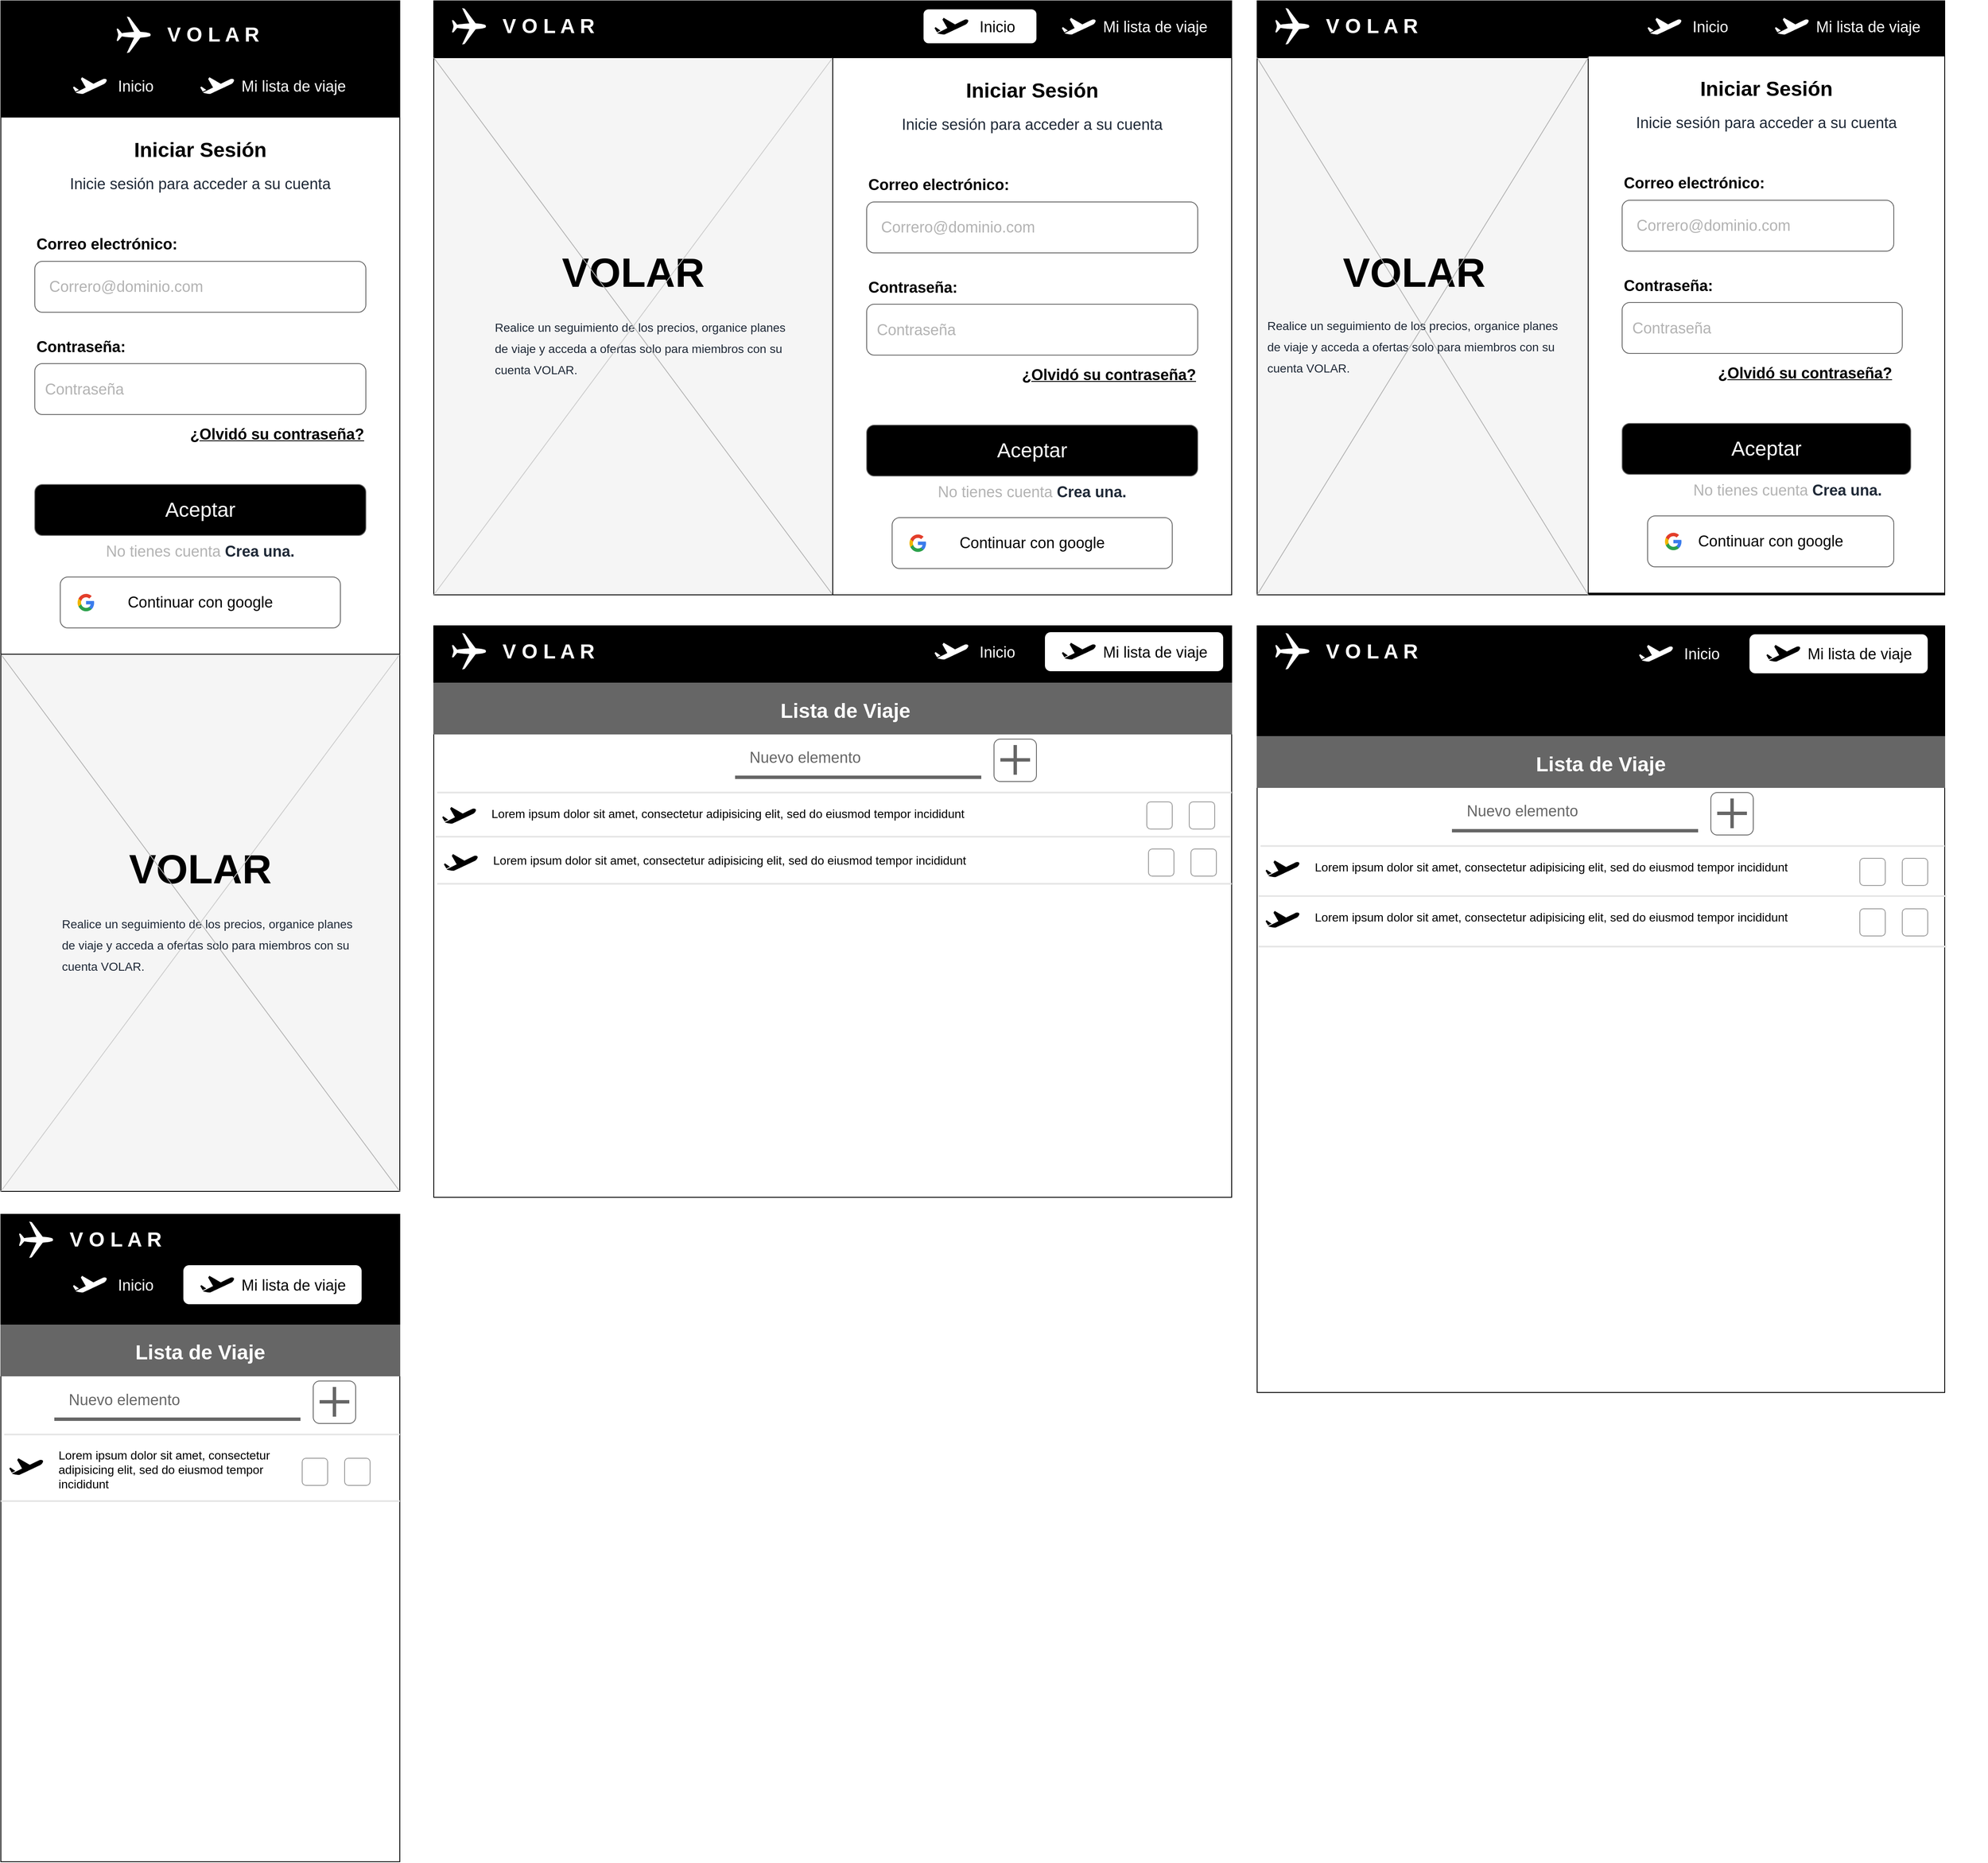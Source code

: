 <mxfile version="14.4.2" type="device"><diagram id="DQ85pQMzjL499qDn75xp" name="Página-1"><mxGraphModel dx="4500" dy="1607" grid="1" gridSize="10" guides="1" tooltips="1" connect="1" arrows="1" fold="1" page="1" pageScale="1" pageWidth="827" pageHeight="1169" math="0" shadow="0"><root><mxCell id="0"/><mxCell id="1" parent="0"/><mxCell id="OQFz2kX6jSRCt5ZgnpXZ-77" value="&lt;span style=&quot;color: rgba(0 , 0 , 0 , 0) ; font-family: monospace ; font-size: 0px&quot;&gt;%3CmxGraphModel%3E%3Croot%3E%3CmxCell%20id%3D%220%22%2F%3E%3CmxCell%20id%3D%221%22%20parent%3D%220%22%2F%3E%3CmxCell%20id%3D%222%22%20value%3D%22%26lt%3Bspan%20style%3D%26quot%3Bcolor%3A%20rgba(0%20%2C%200%20%2C%200%20%2C%200)%20%3B%20font-family%3A%20monospace%20%3B%20font-size%3A%200px%26quot%3B%26gt%3B%253CmxGraphModel%253E%253Croot%253E%253CmxCell%2520id%253D%25220%2522%252F%253E%253CmxCell%2520id%253D%25221%2522%2520parent%253D%25220%2522%252F%253E%253CmxCell%2520id%253D%25222%2522%2520value%253D%2522%2522%2520style%253D%2522shape%253Dplus%253Bhtml%253D1%253BoutlineConnect%253D0%253B%2522%2520vertex%253D%25221%2522%2520parent%253D%25221%2522%253E%253CmxGeometry%2520x%253D%2522414%2522%2520y%253D%2522250%2522%2520width%253D%2522273.68%2522%2520height%253D%2522280%2522%2520as%253D%2522geometry%2522%252F%253E%253C%252FmxCell%253E%253CmxCell%2520id%253D%25223%2522%2520value%253D%2522%2526lt%253Bb%2526gt%253B%2526lt%253Bfont%2520style%253D%2526quot%253Bfont-size%253A%252022px%2526quot%253B%2526gt%253BCANADA%2520GOOSE%2520CONSTABLE%2520PARKA%2520COAT%2526lt%253B%252Ffont%2526gt%253B%2526lt%253B%252Fb%2526gt%253B%2522%2520style%253D%2522text%253Bhtml%253D1%253BstrokeColor%253Dnone%253BfillColor%253Dnone%253Balign%253Dleft%253BverticalAlign%253Dmiddle%253BwhiteSpace%253Dwrap%253Brounded%253D0%253B%2522%2520vertex%253D%25221%2522%2520parent%253D%25221%2522%253E%253CmxGeometry%2520x%253D%2522720%2522%2520y%253D%2522275%2522%2520width%253D%2522360%2522%2520height%253D%252265%2522%2520as%253D%2522geometry%2522%252F%253E%253C%252FmxCell%253E%253CmxCell%2520id%253D%25224%2522%2520value%253D%2522%2526lt%253Bspan%2520style%253D%2526quot%253Bcolor%253A%2520rgb(31%2520%252C%252041%2520%252C%252055)%2520%253B%2520font-family%253A%2520%252C%2520%252C%2520%252C%2520%2526amp%253B%252334%253Bblinkmacsystemfont%2526amp%253B%252334%253B%2520%252C%2520%2526amp%253B%252334%253Bsegoe%2520ui%2526amp%253B%252334%253B%2520%252C%2520%2526amp%253B%252334%253Broboto%2526amp%253B%252334%253B%2520%252C%2520%2526amp%253B%252334%253Bhelvetica%2520neue%2526amp%253B%252334%253B%2520%252C%2520%2526amp%253B%252334%253Barial%2526amp%253B%252334%253B%2520%252C%2520%2526amp%253B%252334%253Bnoto%2520sans%2526amp%253B%252334%253B%2520%252C%2520sans-serif%2520%252C%2520%2526amp%253B%252334%253Bapple%2520color%2520emoji%2526amp%253B%252334%253B%2520%252C%2520%2526amp%253B%252334%253Bsegoe%2520ui%2520emoji%2526amp%253B%252334%253B%2520%252C%2520%2526amp%253B%252334%253Bsegoe%2520ui%2520symbol%2526amp%253B%252334%253B%2520%252C%2520%2526amp%253B%252334%253Bnoto%2520color%2520emoji%2526amp%253B%252334%253B%2520%253B%2520background-color%253A%2520rgb(255%2520%252C%2520255%2520%252C%2520255)%2526quot%253B%2526gt%253B%2526lt%253Bfont%2520style%253D%2526quot%253Bfont-size%253A%252014px%2526quot%253B%2526gt%253BNo%2520te%2520preocupes%252C%2520estamos%2520juntos%2520en%2520esto.%2520En%2520un%2520tono%2520rojo%252C%2520esta%2520chaqueta%2520parka%2520de%2520Y%2520%252F%2520Project%2520en%2520colaboraci%25C3%25B3n%2520con%2520Canada%2520Goose%2520servir%25C3%25A1%2520para%2520su%2520prop%25C3%25B3sito%2520cuando%2520la%2520lluvia%2520comience%2520a%2520llover%2520fuera.%2520Esa%2520capucha%2520no%2520miente.%2526lt%253B%252Ffont%2526gt%253B%2526lt%253B%252Fspan%2526gt%253B%2522%2520style%253D%2522text%253Bhtml%253D1%253BstrokeColor%253Dnone%253BfillColor%253Dnone%253Balign%253Dleft%253BverticalAlign%253Dmiddle%253BwhiteSpace%253Dwrap%253Brounded%253D0%253BlabelBackgroundColor%253Dnone%253BfontSize%253D21%253B%2522%2520vertex%253D%25221%2522%2520parent%253D%25221%2522%253E%253CmxGeometry%2520x%253D%2522720%2522%2520y%253D%2522335%2522%2520width%253D%2522360%2522%2520height%253D%2522110%2522%2520as%253D%2522geometry%2522%252F%253E%253C%252FmxCell%253E%253CmxCell%2520id%253D%25225%2522%2520value%253D%2522%2526lt%253Bfont%2520style%253D%2526quot%253Bfont-size%253A%252033px%2526quot%253B%2526gt%253B%2526lt%253Bspan%2520class%253D%2526quot%253Btext-2xl%2520leading-none%2520align-baseline%2526quot%253B%2520style%253D%2526quot%253Bbox-sizing%253A%2520border-box%2520%253B%2520border%253A%25200px%2520solid%2520rgb(229%2520%252C%2520231%2520%252C%2520235)%2520%253B%2520line-height%253A%25201%2520%253B%2520vertical-align%253A%2520baseline%2520%253B%2520color%253A%2520rgb(31%2520%252C%252041%2520%252C%252055)%2520%253B%2520font-family%253A%2520%252C%2520%252C%2520%252C%2520%2526amp%253B%252334%253Bblinkmacsystemfont%2526amp%253B%252334%253B%2520%252C%2520%2526amp%253B%252334%253Bsegoe%2520ui%2526amp%253B%252334%253B%2520%252C%2520%2526amp%253B%252334%253Broboto%2526amp%253B%252334%253B%2520%252C%2520%2526amp%253B%252334%253Bhelvetica%2520neue%2526amp%253B%252334%253B%2520%252C%2520%2526amp%253B%252334%253Barial%2526amp%253B%252334%253B%2520%252C%2520%2526amp%253B%252334%253Bnoto%2520sans%2526amp%253B%252334%253B%2520%252C%2520sans-serif%2520%252C%2520%2526amp%253B%252334%253Bapple%2520color%2520emoji%2526amp%253B%252334%253B%2520%252C%2520%2526amp%253B%252334%253Bsegoe%2520ui%2520emoji%2526amp%253B%252334%253B%2520%252C%2520%2526amp%253B%252334%253Bsegoe%2520ui%2520symbol%2526amp%253B%252334%253B%2520%252C%2520%2526amp%253B%252334%253Bnoto%2520color%2520emoji%2526amp%253B%252334%253B%2520%253B%2520text-align%253A%2520left%2520%253B%2520background-color%253A%2520rgb(255%2520%252C%2520255%2520%252C%2520255)%2526quot%253B%2526gt%253B%2524%2526lt%253B%252Fspan%2526gt%253B%2526lt%253Bspan%2520style%253D%2526quot%253Bcolor%253A%2520rgb(31%2520%252C%252041%2520%252C%252055)%2520%253B%2520font-family%253A%2520%252C%2520%252C%2520%252C%2520%2526amp%253B%252334%253Bblinkmacsystemfont%2526amp%253B%252334%253B%2520%252C%2520%2526amp%253B%252334%253Bsegoe%2520ui%2526amp%253B%252334%253B%2520%252C%2520%2526amp%253B%252334%253Broboto%2526amp%253B%252334%253B%2520%252C%2520%2526amp%253B%252334%253Bhelvetica%2520neue%2526amp%253B%252334%253B%2520%252C%2520%2526amp%253B%252334%253Barial%2526amp%253B%252334%253B%2520%252C%2520%2526amp%253B%252334%253Bnoto%2520sans%2526amp%253B%252334%253B%2520%252C%2520sans-serif%2520%252C%2520%2526amp%253B%252334%253Bapple%2520color%2520emoji%2526amp%253B%252334%253B%2520%252C%2520%2526amp%253B%252334%253Bsegoe%2520ui%2520emoji%2526amp%253B%252334%253B%2520%252C%2520%2526amp%253B%252334%253Bsegoe%2520ui%2520symbol%2526amp%253B%252334%253B%2520%252C%2520%2526amp%253B%252334%253Bnoto%2520color%2520emoji%2526amp%253B%252334%253B%2520%253B%2520text-align%253A%2520left%2520%253B%2520background-color%253A%2520rgb(255%2520%252C%2520255%2520%252C%2520255)%2526quot%253B%2526gt%253B%2526amp%253Bnbsp%253B%2526lt%253B%252Fspan%2526gt%253B%2526lt%253Bspan%2520class%253D%2526quot%253Bfont-bold%2520text-4xl%2520leading-none%2520align-baseline%2526quot%253B%2520style%253D%2526quot%253Bbox-sizing%253A%2520border-box%2520%253B%2520border%253A%25200px%2520solid%2520rgb(229%2520%252C%2520231%2520%252C%2520235)%2520%253B%2520font-weight%253A%2520700%2520%253B%2520line-height%253A%25201%2520%253B%2520vertical-align%253A%2520baseline%2520%253B%2520color%253A%2520rgb(31%2520%252C%252041%2520%252C%252055)%2520%253B%2520font-family%253A%2520%252C%2520%252C%2520%252C%2520%2526amp%253B%252334%253Bblinkmacsystemfont%2526amp%253B%252334%253B%2520%252C%2520%2526amp%253B%252334%253Bsegoe%2520ui%2526amp%253B%252334%253B%2520%252C%2520%2526amp%253B%252334%253Broboto%2526amp%253B%252334%253B%2520%252C%2520%2526amp%253B%252334%253Bhelvetica%2520neue%2526amp%253B%252334%253B%2520%252C%2520%2526amp%253B%252334%253Barial%2526amp%253B%252334%253B%2520%252C%2520%2526amp%253B%252334%253Bnoto%2520sans%2526amp%253B%252334%253B%2520%252C%2520sans-serif%2520%252C%2520%2526amp%253B%252334%253Bapple%2520color%2520emoji%2526amp%253B%252334%253B%2520%252C%2520%2526amp%253B%252334%253Bsegoe%2520ui%2520emoji%2526amp%253B%252334%253B%2520%252C%2520%2526amp%253B%252334%253Bsegoe%2520ui%2520symbol%2526amp%253B%252334%253B%2520%252C%2520%2526amp%253B%252334%253Bnoto%2520color%2520emoji%2526amp%253B%252334%253B%2520%253B%2520text-align%253A%2520left%2520%253B%2520background-color%253A%2520rgb(255%2520%252C%2520255%2520%252C%2520255)%2526quot%253B%2526gt%253B1%252C271.00%2526lt%253B%252Fspan%2526gt%253B%2526lt%253B%252Ffont%2526gt%253B%2522%2520style%253D%2522text%253Bhtml%253D1%253BstrokeColor%253Dnone%253BfillColor%253Dnone%253Balign%253Dcenter%253BverticalAlign%253Dmiddle%253BwhiteSpace%253Dwrap%253Brounded%253D0%253BlabelBackgroundColor%253Dnone%253BfontSize%253D21%253B%2522%2520vertex%253D%25221%2522%2520parent%253D%25221%2522%253E%253CmxGeometry%2520x%253D%2522740%2522%2520y%253D%2522463%2522%2520width%253D%2522110%2522%2520height%253D%252230%2522%2520as%253D%2522geometry%2522%252F%253E%253C%252FmxCell%253E%253CmxCell%2520id%253D%25226%2522%2520value%253D%2522Comprar%2522%2520style%253D%2522shape%253Dext%253Brounded%253D1%253Bhtml%253D1%253BwhiteSpace%253Dwrap%253Bdouble%253D1%253BlabelBackgroundColor%253Dnone%253BfillColor%253D%2523FFFFFF%253BfontSize%253D21%253Balign%253Dcenter%253B%2522%2520vertex%253D%25221%2522%2520parent%253D%25221%2522%253E%253CmxGeometry%2520x%253D%2522900%2522%2520y%253D%2522461%2522%2520width%253D%2522150%2522%2520height%253D%252232%2522%2520as%253D%2522geometry%2522%252F%253E%253C%252FmxCell%253E%253C%252Froot%253E%253C%252FmxGraphModel%253E%26lt%3B%2Fspan%26gt%3B%22%20style%3D%22rounded%3D0%3BwhiteSpace%3Dwrap%3Bhtml%3D1%3BlabelBackgroundColor%3Dnone%3BfillColor%3D%23FFFFFF%3BfontSize%3D22%3Balign%3Dleft%3B%22%20vertex%3D%221%22%20parent%3D%221%22%3E%3CmxGeometry%20x%3D%22414%22%20y%3D%22614%22%20width%3D%22120%22%20height%3D%22136%22%20as%3D%22geometry%22%2F%3E%3C%2FmxCell%3E%3C%2Froot%3E%3C%2FmxGraphModel%3E&lt;/span&gt;&lt;span style=&quot;color: rgba(0 , 0 , 0 , 0) ; font-family: monospace ; font-size: 0px&quot;&gt;%3CmxGraphModel%3E%3Croot%3E%3CmxCell%20id%3D%220%22%2F%3E%3CmxCell%20id%3D%221%22%20parent%3D%220%22%2F%3E%3CmxCell%20id%3D%222%22%20value%3D%22%26lt%3Bspan%20style%3D%26quot%3Bcolor%3A%20rgba(0%20%2C%200%20%2C%200%20%2C%200)%20%3B%20font-family%3A%20monospace%20%3B%20font-size%3A%200px%26quot%3B%26gt%3B%253CmxGraphModel%253E%253Croot%253E%253CmxCell%2520id%253D%25220%2522%252F%253E%253CmxCell%2520id%253D%25221%2522%2520parent%253D%25220%2522%252F%253E%253CmxCell%2520id%253D%25222%2522%2520value%253D%2522%2522%2520style%253D%2522shape%253Dplus%253Bhtml%253D1%253BoutlineConnect%253D0%253B%2522%2520vertex%253D%25221%2522%2520parent%253D%25221%2522%253E%253CmxGeometry%2520x%253D%2522414%2522%2520y%253D%2522250%2522%2520width%253D%2522273.68%2522%2520height%253D%2522280%2522%2520as%253D%2522geometry%2522%252F%253E%253C%252FmxCell%253E%253CmxCell%2520id%253D%25223%2522%2520value%253D%2522%2526lt%253Bb%2526gt%253B%2526lt%253Bfont%2520style%253D%2526quot%253Bfont-size%253A%252022px%2526quot%253B%2526gt%253BCANADA%2520GOOSE%2520CONSTABLE%2520PARKA%2520COAT%2526lt%253B%252Ffont%2526gt%253B%2526lt%253B%252Fb%2526gt%253B%2522%2520style%253D%2522text%253Bhtml%253D1%253BstrokeColor%253Dnone%253BfillColor%253Dnone%253Balign%253Dleft%253BverticalAlign%253Dmiddle%253BwhiteSpace%253Dwrap%253Brounded%253D0%253B%2522%2520vertex%253D%25221%2522%2520parent%253D%25221%2522%253E%253CmxGeometry%2520x%253D%2522720%2522%2520y%253D%2522275%2522%2520width%253D%2522360%2522%2520height%253D%252265%2522%2520as%253D%2522geometry%2522%252F%253E%253C%252FmxCell%253E%253CmxCell%2520id%253D%25224%2522%2520value%253D%2522%2526lt%253Bspan%2520style%253D%2526quot%253Bcolor%253A%2520rgb(31%2520%252C%252041%2520%252C%252055)%2520%253B%2520font-family%253A%2520%252C%2520%252C%2520%252C%2520%2526amp%253B%252334%253Bblinkmacsystemfont%2526amp%253B%252334%253B%2520%252C%2520%2526amp%253B%252334%253Bsegoe%2520ui%2526amp%253B%252334%253B%2520%252C%2520%2526amp%253B%252334%253Broboto%2526amp%253B%252334%253B%2520%252C%2520%2526amp%253B%252334%253Bhelvetica%2520neue%2526amp%253B%252334%253B%2520%252C%2520%2526amp%253B%252334%253Barial%2526amp%253B%252334%253B%2520%252C%2520%2526amp%253B%252334%253Bnoto%2520sans%2526amp%253B%252334%253B%2520%252C%2520sans-serif%2520%252C%2520%2526amp%253B%252334%253Bapple%2520color%2520emoji%2526amp%253B%252334%253B%2520%252C%2520%2526amp%253B%252334%253Bsegoe%2520ui%2520emoji%2526amp%253B%252334%253B%2520%252C%2520%2526amp%253B%252334%253Bsegoe%2520ui%2520symbol%2526amp%253B%252334%253B%2520%252C%2520%2526amp%253B%252334%253Bnoto%2520color%2520emoji%2526amp%253B%252334%253B%2520%253B%2520background-color%253A%2520rgb(255%2520%252C%2520255%2520%252C%2520255)%2526quot%253B%2526gt%253B%2526lt%253Bfont%2520style%253D%2526quot%253Bfont-size%253A%252014px%2526quot%253B%2526gt%253BNo%2520te%2520preocupes%252C%2520estamos%2520juntos%2520en%2520esto.%2520En%2520un%2520tono%2520rojo%252C%2520esta%2520chaqueta%2520parka%2520de%2520Y%2520%252F%2520Project%2520en%2520colaboraci%25C3%25B3n%2520con%2520Canada%2520Goose%2520servir%25C3%25A1%2520para%2520su%2520prop%25C3%25B3sito%2520cuando%2520la%2520lluvia%2520comience%2520a%2520llover%2520fuera.%2520Esa%2520capucha%2520no%2520miente.%2526lt%253B%252Ffont%2526gt%253B%2526lt%253B%252Fspan%2526gt%253B%2522%2520style%253D%2522text%253Bhtml%253D1%253BstrokeColor%253Dnone%253BfillColor%253Dnone%253Balign%253Dleft%253BverticalAlign%253Dmiddle%253BwhiteSpace%253Dwrap%253Brounded%253D0%253BlabelBackgroundColor%253Dnone%253BfontSize%253D21%253B%2522%2520vertex%253D%25221%2522%2520parent%253D%25221%2522%253E%253CmxGeometry%2520x%253D%2522720%2522%2520y%253D%2522335%2522%2520width%253D%2522360%2522%2520height%253D%2522110%2522%2520as%253D%2522geometry%2522%252F%253E%253C%252FmxCell%253E%253CmxCell%2520id%253D%25225%2522%2520value%253D%2522%2526lt%253Bfont%2520style%253D%2526quot%253Bfont-size%253A%252033px%2526quot%253B%2526gt%253B%2526lt%253Bspan%2520class%253D%2526quot%253Btext-2xl%2520leading-none%2520align-baseline%2526quot%253B%2520style%253D%2526quot%253Bbox-sizing%253A%2520border-box%2520%253B%2520border%253A%25200px%2520solid%2520rgb(229%2520%252C%2520231%2520%252C%2520235)%2520%253B%2520line-height%253A%25201%2520%253B%2520vertical-align%253A%2520baseline%2520%253B%2520color%253A%2520rgb(31%2520%252C%252041%2520%252C%252055)%2520%253B%2520font-family%253A%2520%252C%2520%252C%2520%252C%2520%2526amp%253B%252334%253Bblinkmacsystemfont%2526amp%253B%252334%253B%2520%252C%2520%2526amp%253B%252334%253Bsegoe%2520ui%2526amp%253B%252334%253B%2520%252C%2520%2526amp%253B%252334%253Broboto%2526amp%253B%252334%253B%2520%252C%2520%2526amp%253B%252334%253Bhelvetica%2520neue%2526amp%253B%252334%253B%2520%252C%2520%2526amp%253B%252334%253Barial%2526amp%253B%252334%253B%2520%252C%2520%2526amp%253B%252334%253Bnoto%2520sans%2526amp%253B%252334%253B%2520%252C%2520sans-serif%2520%252C%2520%2526amp%253B%252334%253Bapple%2520color%2520emoji%2526amp%253B%252334%253B%2520%252C%2520%2526amp%253B%252334%253Bsegoe%2520ui%2520emoji%2526amp%253B%252334%253B%2520%252C%2520%2526amp%253B%252334%253Bsegoe%2520ui%2520symbol%2526amp%253B%252334%253B%2520%252C%2520%2526amp%253B%252334%253Bnoto%2520color%2520emoji%2526amp%253B%252334%253B%2520%253B%2520text-align%253A%2520left%2520%253B%2520background-color%253A%2520rgb(255%2520%252C%2520255%2520%252C%2520255)%2526quot%253B%2526gt%253B%2524%2526lt%253B%252Fspan%2526gt%253B%2526lt%253Bspan%2520style%253D%2526quot%253Bcolor%253A%2520rgb(31%2520%252C%252041%2520%252C%252055)%2520%253B%2520font-family%253A%2520%252C%2520%252C%2520%252C%2520%2526amp%253B%252334%253Bblinkmacsystemfont%2526amp%253B%252334%253B%2520%252C%2520%2526amp%253B%252334%253Bsegoe%2520ui%2526amp%253B%252334%253B%2520%252C%2520%2526amp%253B%252334%253Broboto%2526amp%253B%252334%253B%2520%252C%2520%2526amp%253B%252334%253Bhelvetica%2520neue%2526amp%253B%252334%253B%2520%252C%2520%2526amp%253B%252334%253Barial%2526amp%253B%252334%253B%2520%252C%2520%2526amp%253B%252334%253Bnoto%2520sans%2526amp%253B%252334%253B%2520%252C%2520sans-serif%2520%252C%2520%2526amp%253B%252334%253Bapple%2520color%2520emoji%2526amp%253B%252334%253B%2520%252C%2520%2526amp%253B%252334%253Bsegoe%2520ui%2520emoji%2526amp%253B%252334%253B%2520%252C%2520%2526amp%253B%252334%253Bsegoe%2520ui%2520symbol%2526amp%253B%252334%253B%2520%252C%2520%2526amp%253B%252334%253Bnoto%2520color%2520emoji%2526amp%253B%252334%253B%2520%253B%2520text-align%253A%2520left%2520%253B%2520background-color%253A%2520rgb(255%2520%252C%2520255%2520%252C%2520255)%2526quot%253B%2526gt%253B%2526amp%253Bnbsp%253B%2526lt%253B%252Fspan%2526gt%253B%2526lt%253Bspan%2520class%253D%2526quot%253Bfont-bold%2520text-4xl%2520leading-none%2520align-baseline%2526quot%253B%2520style%253D%2526quot%253Bbox-sizing%253A%2520border-box%2520%253B%2520border%253A%25200px%2520solid%2520rgb(229%2520%252C%2520231%2520%252C%2520235)%2520%253B%2520font-weight%253A%2520700%2520%253B%2520line-height%253A%25201%2520%253B%2520vertical-align%253A%2520baseline%2520%253B%2520color%253A%2520rgb(31%2520%252C%252041%2520%252C%252055)%2520%253B%2520font-family%253A%2520%252C%2520%252C%2520%252C%2520%2526amp%253B%252334%253Bblinkmacsystemfont%2526amp%253B%252334%253B%2520%252C%2520%2526amp%253B%252334%253Bsegoe%2520ui%2526amp%253B%252334%253B%2520%252C%2520%2526amp%253B%252334%253Broboto%2526amp%253B%252334%253B%2520%252C%2520%2526amp%253B%252334%253Bhelvetica%2520neue%2526amp%253B%252334%253B%2520%252C%2520%2526amp%253B%252334%253Barial%2526amp%253B%252334%253B%2520%252C%2520%2526amp%253B%252334%253Bnoto%2520sans%2526amp%253B%252334%253B%2520%252C%2520sans-serif%2520%252C%2520%2526amp%253B%252334%253Bapple%2520color%2520emoji%2526amp%253B%252334%253B%2520%252C%2520%2526amp%253B%252334%253Bsegoe%2520ui%2520emoji%2526amp%253B%252334%253B%2520%252C%2520%2526amp%253B%252334%253Bsegoe%2520ui%2520symbol%2526amp%253B%252334%253B%2520%252C%2520%2526amp%253B%252334%253Bnoto%2520color%2520emoji%2526amp%253B%252334%253B%2520%253B%2520text-align%253A%2520left%2520%253B%2520background-color%253A%2520rgb(255%2520%252C%2520255%2520%252C%2520255)%2526quot%253B%2526gt%253B1%252C271.00%2526lt%253B%252Fspan%2526gt%253B%2526lt%253B%252Ffont%2526gt%253B%2522%2520style%253D%2522text%253Bhtml%253D1%253BstrokeColor%253Dnone%253BfillColor%253Dnone%253Balign%253Dcenter%253BverticalAlign%253Dmiddle%253BwhiteSpace%253Dwrap%253Brounded%253D0%253BlabelBackgroundColor%253Dnone%253BfontSize%253D21%253B%2522%2520vertex%253D%25221%2522%2520parent%253D%25221%2522%253E%253CmxGeometry%2520x%253D%2522740%2522%2520y%253D%2522463%2522%2520width%253D%2522110%2522%2520height%253D%252230%2522%2520as%253D%2522geometry%2522%252F%253E%253C%252FmxCell%253E%253CmxCell%2520id%253D%25226%2522%2520value%253D%2522Comprar%2522%2520style%253D%2522shape%253Dext%253Brounded%253D1%253Bhtml%253D1%253BwhiteSpace%253Dwrap%253Bdouble%253D1%253BlabelBackgroundColor%253Dnone%253BfillColor%253D%2523FFFFFF%253BfontSize%253D21%253Balign%253Dcenter%253B%2522%2520vertex%253D%25221%2522%2520parent%253D%25221%2522%253E%253CmxGeometry%2520x%253D%2522900%2522%2520y%253D%2522461%2522%2520width%253D%2522150%2522%2520height%253D%252232%2522%2520as%253D%2522geometry%2522%252F%253E%253C%252FmxCell%253E%253C%252Froot%253E%253C%252FmxGraphModel%253E%26lt%3B%2Fspan%26gt%3B%22%20style%3D%22rounded%3D0%3BwhiteSpace%3Dwrap%3Bhtml%3D1%3BlabelBackgroundColor%3Dnone%3BfillColor%3D%23FFFFFF%3BfontSize%3D22%3Balign%3Dleft%3B%22%20vertex%3D%221%22%20parent%3D%221%22%3E%3CmxGeometry%20x%3D%22414%22%20y%3D%22614%22%20width%3D%22120%22%20height%3D%22136%22%20as%3D%22geometry%22%2F%3E%3C%2FmxCell%3E%3C%2Froot%3E%3C%2FmxGraphModel%3E&lt;/span&gt;" style="rounded=0;whiteSpace=wrap;html=1;strokeColor=#000000;shadow=0;fillColor=#000000;" vertex="1" parent="1"><mxGeometry x="250" y="796.5" width="940" height="663.5" as="geometry"/></mxCell><mxCell id="OQFz2kX6jSRCt5ZgnpXZ-89" value="" style="rounded=0;whiteSpace=wrap;html=1;labelBackgroundColor=none;fillColor=#FFFFFF;fontSize=22;align=left;textOpacity=0;strokeColor=#000000;fontColor=#333333;" vertex="1" parent="1"><mxGeometry x="250" y="863.5" width="940" height="606.5" as="geometry"/></mxCell><mxCell id="OQFz2kX6jSRCt5ZgnpXZ-103" value="" style="rounded=0;whiteSpace=wrap;html=1;shadow=0;strokeColor=#666666;fillColor=#666666;" vertex="1" parent="1"><mxGeometry x="250" y="864" width="940" height="60" as="geometry"/></mxCell><mxCell id="dOEWDIoX8Lw7IMGB7rrU-87" value="&lt;span style=&quot;color: rgba(0 , 0 , 0 , 0) ; font-family: monospace ; font-size: 0px&quot;&gt;%3CmxGraphModel%3E%3Croot%3E%3CmxCell%20id%3D%220%22%2F%3E%3CmxCell%20id%3D%221%22%20parent%3D%220%22%2F%3E%3CmxCell%20id%3D%222%22%20value%3D%22%26lt%3Bspan%20style%3D%26quot%3Bcolor%3A%20rgba(0%20%2C%200%20%2C%200%20%2C%200)%20%3B%20font-family%3A%20monospace%20%3B%20font-size%3A%200px%26quot%3B%26gt%3B%253CmxGraphModel%253E%253Croot%253E%253CmxCell%2520id%253D%25220%2522%252F%253E%253CmxCell%2520id%253D%25221%2522%2520parent%253D%25220%2522%252F%253E%253CmxCell%2520id%253D%25222%2522%2520value%253D%2522%2522%2520style%253D%2522shape%253Dplus%253Bhtml%253D1%253BoutlineConnect%253D0%253B%2522%2520vertex%253D%25221%2522%2520parent%253D%25221%2522%253E%253CmxGeometry%2520x%253D%2522414%2522%2520y%253D%2522250%2522%2520width%253D%2522273.68%2522%2520height%253D%2522280%2522%2520as%253D%2522geometry%2522%252F%253E%253C%252FmxCell%253E%253CmxCell%2520id%253D%25223%2522%2520value%253D%2522%2526lt%253Bb%2526gt%253B%2526lt%253Bfont%2520style%253D%2526quot%253Bfont-size%253A%252022px%2526quot%253B%2526gt%253BCANADA%2520GOOSE%2520CONSTABLE%2520PARKA%2520COAT%2526lt%253B%252Ffont%2526gt%253B%2526lt%253B%252Fb%2526gt%253B%2522%2520style%253D%2522text%253Bhtml%253D1%253BstrokeColor%253Dnone%253BfillColor%253Dnone%253Balign%253Dleft%253BverticalAlign%253Dmiddle%253BwhiteSpace%253Dwrap%253Brounded%253D0%253B%2522%2520vertex%253D%25221%2522%2520parent%253D%25221%2522%253E%253CmxGeometry%2520x%253D%2522720%2522%2520y%253D%2522275%2522%2520width%253D%2522360%2522%2520height%253D%252265%2522%2520as%253D%2522geometry%2522%252F%253E%253C%252FmxCell%253E%253CmxCell%2520id%253D%25224%2522%2520value%253D%2522%2526lt%253Bspan%2520style%253D%2526quot%253Bcolor%253A%2520rgb(31%2520%252C%252041%2520%252C%252055)%2520%253B%2520font-family%253A%2520%252C%2520%252C%2520%252C%2520%2526amp%253B%252334%253Bblinkmacsystemfont%2526amp%253B%252334%253B%2520%252C%2520%2526amp%253B%252334%253Bsegoe%2520ui%2526amp%253B%252334%253B%2520%252C%2520%2526amp%253B%252334%253Broboto%2526amp%253B%252334%253B%2520%252C%2520%2526amp%253B%252334%253Bhelvetica%2520neue%2526amp%253B%252334%253B%2520%252C%2520%2526amp%253B%252334%253Barial%2526amp%253B%252334%253B%2520%252C%2520%2526amp%253B%252334%253Bnoto%2520sans%2526amp%253B%252334%253B%2520%252C%2520sans-serif%2520%252C%2520%2526amp%253B%252334%253Bapple%2520color%2520emoji%2526amp%253B%252334%253B%2520%252C%2520%2526amp%253B%252334%253Bsegoe%2520ui%2520emoji%2526amp%253B%252334%253B%2520%252C%2520%2526amp%253B%252334%253Bsegoe%2520ui%2520symbol%2526amp%253B%252334%253B%2520%252C%2520%2526amp%253B%252334%253Bnoto%2520color%2520emoji%2526amp%253B%252334%253B%2520%253B%2520background-color%253A%2520rgb(255%2520%252C%2520255%2520%252C%2520255)%2526quot%253B%2526gt%253B%2526lt%253Bfont%2520style%253D%2526quot%253Bfont-size%253A%252014px%2526quot%253B%2526gt%253BNo%2520te%2520preocupes%252C%2520estamos%2520juntos%2520en%2520esto.%2520En%2520un%2520tono%2520rojo%252C%2520esta%2520chaqueta%2520parka%2520de%2520Y%2520%252F%2520Project%2520en%2520colaboraci%25C3%25B3n%2520con%2520Canada%2520Goose%2520servir%25C3%25A1%2520para%2520su%2520prop%25C3%25B3sito%2520cuando%2520la%2520lluvia%2520comience%2520a%2520llover%2520fuera.%2520Esa%2520capucha%2520no%2520miente.%2526lt%253B%252Ffont%2526gt%253B%2526lt%253B%252Fspan%2526gt%253B%2522%2520style%253D%2522text%253Bhtml%253D1%253BstrokeColor%253Dnone%253BfillColor%253Dnone%253Balign%253Dleft%253BverticalAlign%253Dmiddle%253BwhiteSpace%253Dwrap%253Brounded%253D0%253BlabelBackgroundColor%253Dnone%253BfontSize%253D21%253B%2522%2520vertex%253D%25221%2522%2520parent%253D%25221%2522%253E%253CmxGeometry%2520x%253D%2522720%2522%2520y%253D%2522335%2522%2520width%253D%2522360%2522%2520height%253D%2522110%2522%2520as%253D%2522geometry%2522%252F%253E%253C%252FmxCell%253E%253CmxCell%2520id%253D%25225%2522%2520value%253D%2522%2526lt%253Bfont%2520style%253D%2526quot%253Bfont-size%253A%252033px%2526quot%253B%2526gt%253B%2526lt%253Bspan%2520class%253D%2526quot%253Btext-2xl%2520leading-none%2520align-baseline%2526quot%253B%2520style%253D%2526quot%253Bbox-sizing%253A%2520border-box%2520%253B%2520border%253A%25200px%2520solid%2520rgb(229%2520%252C%2520231%2520%252C%2520235)%2520%253B%2520line-height%253A%25201%2520%253B%2520vertical-align%253A%2520baseline%2520%253B%2520color%253A%2520rgb(31%2520%252C%252041%2520%252C%252055)%2520%253B%2520font-family%253A%2520%252C%2520%252C%2520%252C%2520%2526amp%253B%252334%253Bblinkmacsystemfont%2526amp%253B%252334%253B%2520%252C%2520%2526amp%253B%252334%253Bsegoe%2520ui%2526amp%253B%252334%253B%2520%252C%2520%2526amp%253B%252334%253Broboto%2526amp%253B%252334%253B%2520%252C%2520%2526amp%253B%252334%253Bhelvetica%2520neue%2526amp%253B%252334%253B%2520%252C%2520%2526amp%253B%252334%253Barial%2526amp%253B%252334%253B%2520%252C%2520%2526amp%253B%252334%253Bnoto%2520sans%2526amp%253B%252334%253B%2520%252C%2520sans-serif%2520%252C%2520%2526amp%253B%252334%253Bapple%2520color%2520emoji%2526amp%253B%252334%253B%2520%252C%2520%2526amp%253B%252334%253Bsegoe%2520ui%2520emoji%2526amp%253B%252334%253B%2520%252C%2520%2526amp%253B%252334%253Bsegoe%2520ui%2520symbol%2526amp%253B%252334%253B%2520%252C%2520%2526amp%253B%252334%253Bnoto%2520color%2520emoji%2526amp%253B%252334%253B%2520%253B%2520text-align%253A%2520left%2520%253B%2520background-color%253A%2520rgb(255%2520%252C%2520255%2520%252C%2520255)%2526quot%253B%2526gt%253B%2524%2526lt%253B%252Fspan%2526gt%253B%2526lt%253Bspan%2520style%253D%2526quot%253Bcolor%253A%2520rgb(31%2520%252C%252041%2520%252C%252055)%2520%253B%2520font-family%253A%2520%252C%2520%252C%2520%252C%2520%2526amp%253B%252334%253Bblinkmacsystemfont%2526amp%253B%252334%253B%2520%252C%2520%2526amp%253B%252334%253Bsegoe%2520ui%2526amp%253B%252334%253B%2520%252C%2520%2526amp%253B%252334%253Broboto%2526amp%253B%252334%253B%2520%252C%2520%2526amp%253B%252334%253Bhelvetica%2520neue%2526amp%253B%252334%253B%2520%252C%2520%2526amp%253B%252334%253Barial%2526amp%253B%252334%253B%2520%252C%2520%2526amp%253B%252334%253Bnoto%2520sans%2526amp%253B%252334%253B%2520%252C%2520sans-serif%2520%252C%2520%2526amp%253B%252334%253Bapple%2520color%2520emoji%2526amp%253B%252334%253B%2520%252C%2520%2526amp%253B%252334%253Bsegoe%2520ui%2520emoji%2526amp%253B%252334%253B%2520%252C%2520%2526amp%253B%252334%253Bsegoe%2520ui%2520symbol%2526amp%253B%252334%253B%2520%252C%2520%2526amp%253B%252334%253Bnoto%2520color%2520emoji%2526amp%253B%252334%253B%2520%253B%2520text-align%253A%2520left%2520%253B%2520background-color%253A%2520rgb(255%2520%252C%2520255%2520%252C%2520255)%2526quot%253B%2526gt%253B%2526amp%253Bnbsp%253B%2526lt%253B%252Fspan%2526gt%253B%2526lt%253Bspan%2520class%253D%2526quot%253Bfont-bold%2520text-4xl%2520leading-none%2520align-baseline%2526quot%253B%2520style%253D%2526quot%253Bbox-sizing%253A%2520border-box%2520%253B%2520border%253A%25200px%2520solid%2520rgb(229%2520%252C%2520231%2520%252C%2520235)%2520%253B%2520font-weight%253A%2520700%2520%253B%2520line-height%253A%25201%2520%253B%2520vertical-align%253A%2520baseline%2520%253B%2520color%253A%2520rgb(31%2520%252C%252041%2520%252C%252055)%2520%253B%2520font-family%253A%2520%252C%2520%252C%2520%252C%2520%2526amp%253B%252334%253Bblinkmacsystemfont%2526amp%253B%252334%253B%2520%252C%2520%2526amp%253B%252334%253Bsegoe%2520ui%2526amp%253B%252334%253B%2520%252C%2520%2526amp%253B%252334%253Broboto%2526amp%253B%252334%253B%2520%252C%2520%2526amp%253B%252334%253Bhelvetica%2520neue%2526amp%253B%252334%253B%2520%252C%2520%2526amp%253B%252334%253Barial%2526amp%253B%252334%253B%2520%252C%2520%2526amp%253B%252334%253Bnoto%2520sans%2526amp%253B%252334%253B%2520%252C%2520sans-serif%2520%252C%2520%2526amp%253B%252334%253Bapple%2520color%2520emoji%2526amp%253B%252334%253B%2520%252C%2520%2526amp%253B%252334%253Bsegoe%2520ui%2520emoji%2526amp%253B%252334%253B%2520%252C%2520%2526amp%253B%252334%253Bsegoe%2520ui%2520symbol%2526amp%253B%252334%253B%2520%252C%2520%2526amp%253B%252334%253Bnoto%2520color%2520emoji%2526amp%253B%252334%253B%2520%253B%2520text-align%253A%2520left%2520%253B%2520background-color%253A%2520rgb(255%2520%252C%2520255%2520%252C%2520255)%2526quot%253B%2526gt%253B1%252C271.00%2526lt%253B%252Fspan%2526gt%253B%2526lt%253B%252Ffont%2526gt%253B%2522%2520style%253D%2522text%253Bhtml%253D1%253BstrokeColor%253Dnone%253BfillColor%253Dnone%253Balign%253Dcenter%253BverticalAlign%253Dmiddle%253BwhiteSpace%253Dwrap%253Brounded%253D0%253BlabelBackgroundColor%253Dnone%253BfontSize%253D21%253B%2522%2520vertex%253D%25221%2522%2520parent%253D%25221%2522%253E%253CmxGeometry%2520x%253D%2522740%2522%2520y%253D%2522463%2522%2520width%253D%2522110%2522%2520height%253D%252230%2522%2520as%253D%2522geometry%2522%252F%253E%253C%252FmxCell%253E%253CmxCell%2520id%253D%25226%2522%2520value%253D%2522Comprar%2522%2520style%253D%2522shape%253Dext%253Brounded%253D1%253Bhtml%253D1%253BwhiteSpace%253Dwrap%253Bdouble%253D1%253BlabelBackgroundColor%253Dnone%253BfillColor%253D%2523FFFFFF%253BfontSize%253D21%253Balign%253Dcenter%253B%2522%2520vertex%253D%25221%2522%2520parent%253D%25221%2522%253E%253CmxGeometry%2520x%253D%2522900%2522%2520y%253D%2522461%2522%2520width%253D%2522150%2522%2520height%253D%252232%2522%2520as%253D%2522geometry%2522%252F%253E%253C%252FmxCell%253E%253C%252Froot%253E%253C%252FmxGraphModel%253E%26lt%3B%2Fspan%26gt%3B%22%20style%3D%22rounded%3D0%3BwhiteSpace%3Dwrap%3Bhtml%3D1%3BlabelBackgroundColor%3Dnone%3BfillColor%3D%23FFFFFF%3BfontSize%3D22%3Balign%3Dleft%3B%22%20vertex%3D%221%22%20parent%3D%221%22%3E%3CmxGeometry%20x%3D%22414%22%20y%3D%22614%22%20width%3D%22120%22%20height%3D%22136%22%20as%3D%22geometry%22%2F%3E%3C%2FmxCell%3E%3C%2Froot%3E%3C%2FmxGraphModel%3E&lt;/span&gt;&lt;span style=&quot;color: rgba(0 , 0 , 0 , 0) ; font-family: monospace ; font-size: 0px&quot;&gt;%3CmxGraphModel%3E%3Croot%3E%3CmxCell%20id%3D%220%22%2F%3E%3CmxCell%20id%3D%221%22%20parent%3D%220%22%2F%3E%3CmxCell%20id%3D%222%22%20value%3D%22%26lt%3Bspan%20style%3D%26quot%3Bcolor%3A%20rgba(0%20%2C%200%20%2C%200%20%2C%200)%20%3B%20font-family%3A%20monospace%20%3B%20font-size%3A%200px%26quot%3B%26gt%3B%253CmxGraphModel%253E%253Croot%253E%253CmxCell%2520id%253D%25220%2522%252F%253E%253CmxCell%2520id%253D%25221%2522%2520parent%253D%25220%2522%252F%253E%253CmxCell%2520id%253D%25222%2522%2520value%253D%2522%2522%2520style%253D%2522shape%253Dplus%253Bhtml%253D1%253BoutlineConnect%253D0%253B%2522%2520vertex%253D%25221%2522%2520parent%253D%25221%2522%253E%253CmxGeometry%2520x%253D%2522414%2522%2520y%253D%2522250%2522%2520width%253D%2522273.68%2522%2520height%253D%2522280%2522%2520as%253D%2522geometry%2522%252F%253E%253C%252FmxCell%253E%253CmxCell%2520id%253D%25223%2522%2520value%253D%2522%2526lt%253Bb%2526gt%253B%2526lt%253Bfont%2520style%253D%2526quot%253Bfont-size%253A%252022px%2526quot%253B%2526gt%253BCANADA%2520GOOSE%2520CONSTABLE%2520PARKA%2520COAT%2526lt%253B%252Ffont%2526gt%253B%2526lt%253B%252Fb%2526gt%253B%2522%2520style%253D%2522text%253Bhtml%253D1%253BstrokeColor%253Dnone%253BfillColor%253Dnone%253Balign%253Dleft%253BverticalAlign%253Dmiddle%253BwhiteSpace%253Dwrap%253Brounded%253D0%253B%2522%2520vertex%253D%25221%2522%2520parent%253D%25221%2522%253E%253CmxGeometry%2520x%253D%2522720%2522%2520y%253D%2522275%2522%2520width%253D%2522360%2522%2520height%253D%252265%2522%2520as%253D%2522geometry%2522%252F%253E%253C%252FmxCell%253E%253CmxCell%2520id%253D%25224%2522%2520value%253D%2522%2526lt%253Bspan%2520style%253D%2526quot%253Bcolor%253A%2520rgb(31%2520%252C%252041%2520%252C%252055)%2520%253B%2520font-family%253A%2520%252C%2520%252C%2520%252C%2520%2526amp%253B%252334%253Bblinkmacsystemfont%2526amp%253B%252334%253B%2520%252C%2520%2526amp%253B%252334%253Bsegoe%2520ui%2526amp%253B%252334%253B%2520%252C%2520%2526amp%253B%252334%253Broboto%2526amp%253B%252334%253B%2520%252C%2520%2526amp%253B%252334%253Bhelvetica%2520neue%2526amp%253B%252334%253B%2520%252C%2520%2526amp%253B%252334%253Barial%2526amp%253B%252334%253B%2520%252C%2520%2526amp%253B%252334%253Bnoto%2520sans%2526amp%253B%252334%253B%2520%252C%2520sans-serif%2520%252C%2520%2526amp%253B%252334%253Bapple%2520color%2520emoji%2526amp%253B%252334%253B%2520%252C%2520%2526amp%253B%252334%253Bsegoe%2520ui%2520emoji%2526amp%253B%252334%253B%2520%252C%2520%2526amp%253B%252334%253Bsegoe%2520ui%2520symbol%2526amp%253B%252334%253B%2520%252C%2520%2526amp%253B%252334%253Bnoto%2520color%2520emoji%2526amp%253B%252334%253B%2520%253B%2520background-color%253A%2520rgb(255%2520%252C%2520255%2520%252C%2520255)%2526quot%253B%2526gt%253B%2526lt%253Bfont%2520style%253D%2526quot%253Bfont-size%253A%252014px%2526quot%253B%2526gt%253BNo%2520te%2520preocupes%252C%2520estamos%2520juntos%2520en%2520esto.%2520En%2520un%2520tono%2520rojo%252C%2520esta%2520chaqueta%2520parka%2520de%2520Y%2520%252F%2520Project%2520en%2520colaboraci%25C3%25B3n%2520con%2520Canada%2520Goose%2520servir%25C3%25A1%2520para%2520su%2520prop%25C3%25B3sito%2520cuando%2520la%2520lluvia%2520comience%2520a%2520llover%2520fuera.%2520Esa%2520capucha%2520no%2520miente.%2526lt%253B%252Ffont%2526gt%253B%2526lt%253B%252Fspan%2526gt%253B%2522%2520style%253D%2522text%253Bhtml%253D1%253BstrokeColor%253Dnone%253BfillColor%253Dnone%253Balign%253Dleft%253BverticalAlign%253Dmiddle%253BwhiteSpace%253Dwrap%253Brounded%253D0%253BlabelBackgroundColor%253Dnone%253BfontSize%253D21%253B%2522%2520vertex%253D%25221%2522%2520parent%253D%25221%2522%253E%253CmxGeometry%2520x%253D%2522720%2522%2520y%253D%2522335%2522%2520width%253D%2522360%2522%2520height%253D%2522110%2522%2520as%253D%2522geometry%2522%252F%253E%253C%252FmxCell%253E%253CmxCell%2520id%253D%25225%2522%2520value%253D%2522%2526lt%253Bfont%2520style%253D%2526quot%253Bfont-size%253A%252033px%2526quot%253B%2526gt%253B%2526lt%253Bspan%2520class%253D%2526quot%253Btext-2xl%2520leading-none%2520align-baseline%2526quot%253B%2520style%253D%2526quot%253Bbox-sizing%253A%2520border-box%2520%253B%2520border%253A%25200px%2520solid%2520rgb(229%2520%252C%2520231%2520%252C%2520235)%2520%253B%2520line-height%253A%25201%2520%253B%2520vertical-align%253A%2520baseline%2520%253B%2520color%253A%2520rgb(31%2520%252C%252041%2520%252C%252055)%2520%253B%2520font-family%253A%2520%252C%2520%252C%2520%252C%2520%2526amp%253B%252334%253Bblinkmacsystemfont%2526amp%253B%252334%253B%2520%252C%2520%2526amp%253B%252334%253Bsegoe%2520ui%2526amp%253B%252334%253B%2520%252C%2520%2526amp%253B%252334%253Broboto%2526amp%253B%252334%253B%2520%252C%2520%2526amp%253B%252334%253Bhelvetica%2520neue%2526amp%253B%252334%253B%2520%252C%2520%2526amp%253B%252334%253Barial%2526amp%253B%252334%253B%2520%252C%2520%2526amp%253B%252334%253Bnoto%2520sans%2526amp%253B%252334%253B%2520%252C%2520sans-serif%2520%252C%2520%2526amp%253B%252334%253Bapple%2520color%2520emoji%2526amp%253B%252334%253B%2520%252C%2520%2526amp%253B%252334%253Bsegoe%2520ui%2520emoji%2526amp%253B%252334%253B%2520%252C%2520%2526amp%253B%252334%253Bsegoe%2520ui%2520symbol%2526amp%253B%252334%253B%2520%252C%2520%2526amp%253B%252334%253Bnoto%2520color%2520emoji%2526amp%253B%252334%253B%2520%253B%2520text-align%253A%2520left%2520%253B%2520background-color%253A%2520rgb(255%2520%252C%2520255%2520%252C%2520255)%2526quot%253B%2526gt%253B%2524%2526lt%253B%252Fspan%2526gt%253B%2526lt%253Bspan%2520style%253D%2526quot%253Bcolor%253A%2520rgb(31%2520%252C%252041%2520%252C%252055)%2520%253B%2520font-family%253A%2520%252C%2520%252C%2520%252C%2520%2526amp%253B%252334%253Bblinkmacsystemfont%2526amp%253B%252334%253B%2520%252C%2520%2526amp%253B%252334%253Bsegoe%2520ui%2526amp%253B%252334%253B%2520%252C%2520%2526amp%253B%252334%253Broboto%2526amp%253B%252334%253B%2520%252C%2520%2526amp%253B%252334%253Bhelvetica%2520neue%2526amp%253B%252334%253B%2520%252C%2520%2526amp%253B%252334%253Barial%2526amp%253B%252334%253B%2520%252C%2520%2526amp%253B%252334%253Bnoto%2520sans%2526amp%253B%252334%253B%2520%252C%2520sans-serif%2520%252C%2520%2526amp%253B%252334%253Bapple%2520color%2520emoji%2526amp%253B%252334%253B%2520%252C%2520%2526amp%253B%252334%253Bsegoe%2520ui%2520emoji%2526amp%253B%252334%253B%2520%252C%2520%2526amp%253B%252334%253Bsegoe%2520ui%2520symbol%2526amp%253B%252334%253B%2520%252C%2520%2526amp%253B%252334%253Bnoto%2520color%2520emoji%2526amp%253B%252334%253B%2520%253B%2520text-align%253A%2520left%2520%253B%2520background-color%253A%2520rgb(255%2520%252C%2520255%2520%252C%2520255)%2526quot%253B%2526gt%253B%2526amp%253Bnbsp%253B%2526lt%253B%252Fspan%2526gt%253B%2526lt%253Bspan%2520class%253D%2526quot%253Bfont-bold%2520text-4xl%2520leading-none%2520align-baseline%2526quot%253B%2520style%253D%2526quot%253Bbox-sizing%253A%2520border-box%2520%253B%2520border%253A%25200px%2520solid%2520rgb(229%2520%252C%2520231%2520%252C%2520235)%2520%253B%2520font-weight%253A%2520700%2520%253B%2520line-height%253A%25201%2520%253B%2520vertical-align%253A%2520baseline%2520%253B%2520color%253A%2520rgb(31%2520%252C%252041%2520%252C%252055)%2520%253B%2520font-family%253A%2520%252C%2520%252C%2520%252C%2520%2526amp%253B%252334%253Bblinkmacsystemfont%2526amp%253B%252334%253B%2520%252C%2520%2526amp%253B%252334%253Bsegoe%2520ui%2526amp%253B%252334%253B%2520%252C%2520%2526amp%253B%252334%253Broboto%2526amp%253B%252334%253B%2520%252C%2520%2526amp%253B%252334%253Bhelvetica%2520neue%2526amp%253B%252334%253B%2520%252C%2520%2526amp%253B%252334%253Barial%2526amp%253B%252334%253B%2520%252C%2520%2526amp%253B%252334%253Bnoto%2520sans%2526amp%253B%252334%253B%2520%252C%2520sans-serif%2520%252C%2520%2526amp%253B%252334%253Bapple%2520color%2520emoji%2526amp%253B%252334%253B%2520%252C%2520%2526amp%253B%252334%253Bsegoe%2520ui%2520emoji%2526amp%253B%252334%253B%2520%252C%2520%2526amp%253B%252334%253Bsegoe%2520ui%2520symbol%2526amp%253B%252334%253B%2520%252C%2520%2526amp%253B%252334%253Bnoto%2520color%2520emoji%2526amp%253B%252334%253B%2520%253B%2520text-align%253A%2520left%2520%253B%2520background-color%253A%2520rgb(255%2520%252C%2520255%2520%252C%2520255)%2526quot%253B%2526gt%253B1%252C271.00%2526lt%253B%252Fspan%2526gt%253B%2526lt%253B%252Ffont%2526gt%253B%2522%2520style%253D%2522text%253Bhtml%253D1%253BstrokeColor%253Dnone%253BfillColor%253Dnone%253Balign%253Dcenter%253BverticalAlign%253Dmiddle%253BwhiteSpace%253Dwrap%253Brounded%253D0%253BlabelBackgroundColor%253Dnone%253BfontSize%253D21%253B%2522%2520vertex%253D%25221%2522%2520parent%253D%25221%2522%253E%253CmxGeometry%2520x%253D%2522740%2522%2520y%253D%2522463%2522%2520width%253D%2522110%2522%2520height%253D%252230%2522%2520as%253D%2522geometry%2522%252F%253E%253C%252FmxCell%253E%253CmxCell%2520id%253D%25226%2522%2520value%253D%2522Comprar%2522%2520style%253D%2522shape%253Dext%253Brounded%253D1%253Bhtml%253D1%253BwhiteSpace%253Dwrap%253Bdouble%253D1%253BlabelBackgroundColor%253Dnone%253BfillColor%253D%2523FFFFFF%253BfontSize%253D21%253Balign%253Dcenter%253B%2522%2520vertex%253D%25221%2522%2520parent%253D%25221%2522%253E%253CmxGeometry%2520x%253D%2522900%2522%2520y%253D%2522461%2522%2520width%253D%2522150%2522%2520height%253D%252232%2522%2520as%253D%2522geometry%2522%252F%253E%253C%252FmxCell%253E%253C%252Froot%253E%253C%252FmxGraphModel%253E%26lt%3B%2Fspan%26gt%3B%22%20style%3D%22rounded%3D0%3BwhiteSpace%3Dwrap%3Bhtml%3D1%3BlabelBackgroundColor%3Dnone%3BfillColor%3D%23FFFFFF%3BfontSize%3D22%3Balign%3Dleft%3B%22%20vertex%3D%221%22%20parent%3D%221%22%3E%3CmxGeometry%20x%3D%22414%22%20y%3D%22614%22%20width%3D%22120%22%20height%3D%22136%22%20as%3D%22geometry%22%2F%3E%3C%2FmxCell%3E%3C%2Froot%3E%3C%2FmxGraphModel%3E&lt;/span&gt;" style="rounded=0;whiteSpace=wrap;html=1;strokeColor=#000000;shadow=0;fillColor=#000000;" parent="1" vertex="1"><mxGeometry x="250" y="60" width="940" height="700" as="geometry"/></mxCell><mxCell id="OQFz2kX6jSRCt5ZgnpXZ-102" value="" style="rounded=1;whiteSpace=wrap;html=1;shadow=0;strokeColor=none;fillColor=#FFFFFF;" vertex="1" parent="1"><mxGeometry x="827" y="70" width="133" height="40" as="geometry"/></mxCell><mxCell id="OQFz2kX6jSRCt5ZgnpXZ-101" value="" style="rounded=1;whiteSpace=wrap;html=1;shadow=0;strokeColor=none;fillColor=#FFFFFF;" vertex="1" parent="1"><mxGeometry x="970" y="804" width="210" height="46" as="geometry"/></mxCell><mxCell id="dOEWDIoX8Lw7IMGB7rrU-21" value="" style="group" parent="1" vertex="1" connectable="0"><mxGeometry x="92.5" y="978" width="30" height="20" as="geometry"/></mxCell><mxCell id="ZEg9yqBmqrwDbzF8w3MM-22" value="&lt;b&gt;&lt;font style=&quot;font-size: 24px&quot; color=&quot;#ffffff&quot;&gt;V O L A R&lt;/font&gt;&lt;/b&gt;" style="text;html=1;strokeColor=none;fillColor=none;align=left;verticalAlign=middle;whiteSpace=wrap;rounded=0;" parent="1" vertex="1"><mxGeometry x="329" y="80" width="276" height="20" as="geometry"/></mxCell><mxCell id="ZEg9yqBmqrwDbzF8w3MM-31" value="" style="rounded=0;whiteSpace=wrap;html=1;labelBackgroundColor=none;fillColor=#f5f5f5;fontSize=22;align=left;textOpacity=0;strokeColor=#000000;fontColor=#333333;" parent="1" vertex="1"><mxGeometry x="250" y="127" width="470" height="633" as="geometry"/></mxCell><mxCell id="ZEg9yqBmqrwDbzF8w3MM-33" value="&lt;b&gt;&lt;font style=&quot;font-size: 48px&quot;&gt;VOLAR&lt;/font&gt;&lt;/b&gt;" style="text;html=1;strokeColor=none;fillColor=none;align=center;verticalAlign=middle;whiteSpace=wrap;rounded=0;" parent="1" vertex="1"><mxGeometry x="250" y="347" width="470" height="65" as="geometry"/></mxCell><mxCell id="ZEg9yqBmqrwDbzF8w3MM-34" value="&lt;font color=&quot;#1f2937&quot;&gt;&lt;span style=&quot;font-size: 14px&quot;&gt;Realice un seguimiento de los precios, organice planes de viaje y acceda a ofertas solo para miembros con su cuenta VOLAR‎.&lt;/span&gt;&lt;/font&gt;" style="text;html=1;strokeColor=none;fillColor=none;align=left;verticalAlign=middle;whiteSpace=wrap;rounded=0;labelBackgroundColor=none;fontSize=21;" parent="1" vertex="1"><mxGeometry x="320" y="412" width="360" height="110" as="geometry"/></mxCell><mxCell id="ZEg9yqBmqrwDbzF8w3MM-35" value="&lt;font style=&quot;font-size: 33px&quot;&gt;&lt;span class=&quot;text-2xl leading-none align-baseline&quot; style=&quot;box-sizing: border-box; border: 0px solid rgb(229, 231, 235); line-height: 1; vertical-align: baseline; color: rgb(31, 41, 55); text-align: left;&quot;&gt;$&lt;/span&gt;&lt;span style=&quot;color: rgb(31, 41, 55); text-align: left;&quot;&gt;&amp;nbsp;&lt;/span&gt;&lt;span class=&quot;font-bold text-4xl leading-none align-baseline&quot; style=&quot;box-sizing: border-box; border: 0px solid rgb(229, 231, 235); font-weight: 700; line-height: 1; vertical-align: baseline; color: rgb(31, 41, 55); text-align: left;&quot;&gt;1,271.00&lt;/span&gt;&lt;/font&gt;" style="text;html=1;strokeColor=none;fillColor=none;align=center;verticalAlign=middle;whiteSpace=wrap;rounded=0;labelBackgroundColor=none;fontSize=21;" parent="1" vertex="1"><mxGeometry x="-40" y="1418" width="110" height="30" as="geometry"/></mxCell><mxCell id="OQFz2kX6jSRCt5ZgnpXZ-2" value="" style="shape=mxgraph.signs.transportation.airplane_5;html=1;pointerEvents=1;fillColor=#FFFFFF;strokeColor=none;verticalLabelPosition=bottom;verticalAlign=top;align=center;rotation=90;" vertex="1" parent="1"><mxGeometry x="270" y="70" width="43" height="40" as="geometry"/></mxCell><mxCell id="OQFz2kX6jSRCt5ZgnpXZ-4" value="&lt;h3 class=&quot;text-gray-600 text-3xl font-medium&quot; style=&quot;box-sizing: border-box ; border: 0px solid rgb(229 , 231 , 235) ; margin: 0px ; font-weight: 500 ; line-height: 2.25rem&quot;&gt;&lt;font style=&quot;font-size: 18px&quot;&gt;Inicio&lt;/font&gt;&lt;/h3&gt;" style="text;html=1;strokeColor=none;fillColor=none;align=center;verticalAlign=middle;whiteSpace=wrap;rounded=0;labelBackgroundColor=none;fontSize=14;" vertex="1" parent="1"><mxGeometry x="860" y="80" width="108" height="20" as="geometry"/></mxCell><mxCell id="OQFz2kX6jSRCt5ZgnpXZ-5" value="" style="shape=mxgraph.signs.transportation.airplane_1;html=1;pointerEvents=1;fillColor=#000000;strokeColor=none;verticalLabelPosition=bottom;verticalAlign=top;align=center;" vertex="1" parent="1"><mxGeometry x="840" y="80" width="40" height="20" as="geometry"/></mxCell><mxCell id="OQFz2kX6jSRCt5ZgnpXZ-6" value="&lt;h3 class=&quot;text-gray-600 text-3xl font-medium&quot; style=&quot;box-sizing: border-box ; border: 0px solid rgb(229 , 231 , 235) ; margin: 0px ; font-weight: 500 ; line-height: 2.25rem&quot;&gt;&lt;font style=&quot;font-size: 18px&quot; color=&quot;#ffffff&quot;&gt;Mi lista de viaje&lt;/font&gt;&lt;/h3&gt;" style="text;html=1;strokeColor=none;fillColor=none;align=center;verticalAlign=middle;whiteSpace=wrap;rounded=0;labelBackgroundColor=none;fontSize=14;" vertex="1" parent="1"><mxGeometry x="1030" y="80" width="140" height="20" as="geometry"/></mxCell><mxCell id="OQFz2kX6jSRCt5ZgnpXZ-7" value="" style="shape=mxgraph.signs.transportation.airplane_1;html=1;pointerEvents=1;fillColor=#FFFFFF;strokeColor=none;verticalLabelPosition=bottom;verticalAlign=top;align=center;" vertex="1" parent="1"><mxGeometry x="990" y="80" width="40" height="20" as="geometry"/></mxCell><mxCell id="OQFz2kX6jSRCt5ZgnpXZ-11" value="" style="endArrow=none;html=1;entryX=0;entryY=0;entryDx=0;entryDy=0;exitX=1;exitY=1;exitDx=0;exitDy=0;strokeColor=#B3B3B3;" edge="1" parent="1" source="ZEg9yqBmqrwDbzF8w3MM-31" target="ZEg9yqBmqrwDbzF8w3MM-31"><mxGeometry width="50" height="50" relative="1" as="geometry"><mxPoint y="240" as="sourcePoint"/><mxPoint x="50" y="190" as="targetPoint"/></mxGeometry></mxCell><mxCell id="OQFz2kX6jSRCt5ZgnpXZ-12" value="" style="endArrow=none;html=1;entryX=1;entryY=0;entryDx=0;entryDy=0;exitX=0;exitY=1;exitDx=0;exitDy=0;strokeColor=#CCCCCC;" edge="1" parent="1" source="ZEg9yqBmqrwDbzF8w3MM-31" target="ZEg9yqBmqrwDbzF8w3MM-31"><mxGeometry width="50" height="50" relative="1" as="geometry"><mxPoint x="-240" y="360" as="sourcePoint"/><mxPoint x="-190" y="310" as="targetPoint"/></mxGeometry></mxCell><mxCell id="OQFz2kX6jSRCt5ZgnpXZ-13" value="" style="rounded=0;whiteSpace=wrap;html=1;labelBackgroundColor=none;fillColor=#FFFFFF;fontSize=22;align=left;textOpacity=0;strokeColor=#000000;fontColor=#333333;" vertex="1" parent="1"><mxGeometry x="720" y="127" width="470" height="633" as="geometry"/></mxCell><mxCell id="OQFz2kX6jSRCt5ZgnpXZ-16" value="&lt;b&gt;&lt;font style=&quot;font-size: 24px&quot;&gt;Iniciar Sesión&lt;/font&gt;&lt;/b&gt;" style="text;html=1;strokeColor=none;fillColor=none;align=center;verticalAlign=middle;whiteSpace=wrap;rounded=0;" vertex="1" parent="1"><mxGeometry x="720" y="133.66" width="470" height="65" as="geometry"/></mxCell><mxCell id="OQFz2kX6jSRCt5ZgnpXZ-17" value="&lt;span style=&quot;color: rgb(31 , 41 , 55) ; font-size: 18px&quot;&gt;Inicie sesión para acceder a su cuenta&lt;/span&gt;" style="text;html=1;strokeColor=none;fillColor=none;align=center;verticalAlign=middle;whiteSpace=wrap;rounded=0;labelBackgroundColor=none;fontSize=21;" vertex="1" parent="1"><mxGeometry x="720" y="187" width="470" height="33" as="geometry"/></mxCell><mxCell id="OQFz2kX6jSRCt5ZgnpXZ-18" value="&lt;font style=&quot;font-size: 18px&quot; color=&quot;#b3b3b3&quot;&gt;&amp;nbsp; &amp;nbsp;Correro@dominio.com&lt;/font&gt;" style="rounded=1;whiteSpace=wrap;html=1;shadow=0;strokeColor=#666666;fillColor=#FFFFFF;align=left;" vertex="1" parent="1"><mxGeometry x="760" y="297" width="390" height="60" as="geometry"/></mxCell><mxCell id="OQFz2kX6jSRCt5ZgnpXZ-19" value="&lt;b&gt;&lt;font style=&quot;font-size: 18px&quot;&gt;Correo electrónico:&lt;/font&gt;&lt;/b&gt;" style="text;html=1;strokeColor=none;fillColor=none;align=left;verticalAlign=middle;whiteSpace=wrap;rounded=0;" vertex="1" parent="1"><mxGeometry x="760" y="244.5" width="390" height="65" as="geometry"/></mxCell><mxCell id="OQFz2kX6jSRCt5ZgnpXZ-20" value="&lt;font style=&quot;font-size: 18px&quot; color=&quot;#b3b3b3&quot;&gt;&amp;nbsp; Contraseña&lt;/font&gt;" style="rounded=1;whiteSpace=wrap;html=1;shadow=0;strokeColor=#666666;fillColor=#FFFFFF;align=left;" vertex="1" parent="1"><mxGeometry x="760" y="417.5" width="390" height="60" as="geometry"/></mxCell><mxCell id="OQFz2kX6jSRCt5ZgnpXZ-21" value="&lt;b&gt;&lt;font style=&quot;font-size: 18px&quot;&gt;Contraseña:&lt;/font&gt;&lt;/b&gt;" style="text;html=1;strokeColor=none;fillColor=none;align=left;verticalAlign=middle;whiteSpace=wrap;rounded=0;" vertex="1" parent="1"><mxGeometry x="760" y="365" width="390" height="65" as="geometry"/></mxCell><mxCell id="OQFz2kX6jSRCt5ZgnpXZ-22" value="&lt;b&gt;&lt;font style=&quot;font-size: 18px&quot;&gt;&lt;u&gt;¿Olvidó su contraseña?&lt;/u&gt;&lt;/font&gt;&lt;/b&gt;" style="text;html=1;strokeColor=none;fillColor=none;align=right;verticalAlign=middle;whiteSpace=wrap;rounded=0;" vertex="1" parent="1"><mxGeometry x="760" y="482" width="390" height="38" as="geometry"/></mxCell><mxCell id="OQFz2kX6jSRCt5ZgnpXZ-23" value="&lt;font color=&quot;#ffffff&quot; style=&quot;font-size: 24px&quot;&gt;Aceptar&lt;/font&gt;" style="rounded=1;whiteSpace=wrap;html=1;shadow=0;strokeColor=#666666;fillColor=#000000;" vertex="1" parent="1"><mxGeometry x="760" y="560" width="390" height="60" as="geometry"/></mxCell><mxCell id="OQFz2kX6jSRCt5ZgnpXZ-24" value="&lt;font style=&quot;font-size: 18px&quot;&gt;Continuar con google&lt;/font&gt;" style="rounded=1;whiteSpace=wrap;html=1;shadow=0;strokeColor=#666666;fillColor=none;" vertex="1" parent="1"><mxGeometry x="790" y="669" width="330" height="60" as="geometry"/></mxCell><mxCell id="OQFz2kX6jSRCt5ZgnpXZ-25" value="" style="dashed=0;outlineConnect=0;html=1;align=center;labelPosition=center;verticalLabelPosition=bottom;verticalAlign=top;shape=mxgraph.weblogos.google;shadow=0;strokeColor=#666666;fillColor=none;" vertex="1" parent="1"><mxGeometry x="810" y="688" width="20" height="22" as="geometry"/></mxCell><mxCell id="OQFz2kX6jSRCt5ZgnpXZ-26" value="&lt;span style=&quot;font-size: 18px&quot;&gt;&lt;font color=&quot;#b3b3b3&quot;&gt;No tienes cuenta&lt;/font&gt;&lt;/span&gt;&lt;span style=&quot;color: rgb(31 , 41 , 55) ; font-size: 18px&quot;&gt; &lt;b&gt;Crea una.&lt;/b&gt;&lt;/span&gt;" style="text;html=1;strokeColor=none;fillColor=none;align=center;verticalAlign=middle;whiteSpace=wrap;rounded=0;labelBackgroundColor=none;fontSize=21;" vertex="1" parent="1"><mxGeometry x="720" y="620" width="470" height="33" as="geometry"/></mxCell><mxCell id="OQFz2kX6jSRCt5ZgnpXZ-27" value="&lt;span style=&quot;color: rgba(0 , 0 , 0 , 0) ; font-family: monospace ; font-size: 0px&quot;&gt;%3CmxGraphModel%3E%3Croot%3E%3CmxCell%20id%3D%220%22%2F%3E%3CmxCell%20id%3D%221%22%20parent%3D%220%22%2F%3E%3CmxCell%20id%3D%222%22%20value%3D%22%26lt%3Bspan%20style%3D%26quot%3Bcolor%3A%20rgba(0%20%2C%200%20%2C%200%20%2C%200)%20%3B%20font-family%3A%20monospace%20%3B%20font-size%3A%200px%26quot%3B%26gt%3B%253CmxGraphModel%253E%253Croot%253E%253CmxCell%2520id%253D%25220%2522%252F%253E%253CmxCell%2520id%253D%25221%2522%2520parent%253D%25220%2522%252F%253E%253CmxCell%2520id%253D%25222%2522%2520value%253D%2522%2522%2520style%253D%2522shape%253Dplus%253Bhtml%253D1%253BoutlineConnect%253D0%253B%2522%2520vertex%253D%25221%2522%2520parent%253D%25221%2522%253E%253CmxGeometry%2520x%253D%2522414%2522%2520y%253D%2522250%2522%2520width%253D%2522273.68%2522%2520height%253D%2522280%2522%2520as%253D%2522geometry%2522%252F%253E%253C%252FmxCell%253E%253CmxCell%2520id%253D%25223%2522%2520value%253D%2522%2526lt%253Bb%2526gt%253B%2526lt%253Bfont%2520style%253D%2526quot%253Bfont-size%253A%252022px%2526quot%253B%2526gt%253BCANADA%2520GOOSE%2520CONSTABLE%2520PARKA%2520COAT%2526lt%253B%252Ffont%2526gt%253B%2526lt%253B%252Fb%2526gt%253B%2522%2520style%253D%2522text%253Bhtml%253D1%253BstrokeColor%253Dnone%253BfillColor%253Dnone%253Balign%253Dleft%253BverticalAlign%253Dmiddle%253BwhiteSpace%253Dwrap%253Brounded%253D0%253B%2522%2520vertex%253D%25221%2522%2520parent%253D%25221%2522%253E%253CmxGeometry%2520x%253D%2522720%2522%2520y%253D%2522275%2522%2520width%253D%2522360%2522%2520height%253D%252265%2522%2520as%253D%2522geometry%2522%252F%253E%253C%252FmxCell%253E%253CmxCell%2520id%253D%25224%2522%2520value%253D%2522%2526lt%253Bspan%2520style%253D%2526quot%253Bcolor%253A%2520rgb(31%2520%252C%252041%2520%252C%252055)%2520%253B%2520font-family%253A%2520%252C%2520%252C%2520%252C%2520%2526amp%253B%252334%253Bblinkmacsystemfont%2526amp%253B%252334%253B%2520%252C%2520%2526amp%253B%252334%253Bsegoe%2520ui%2526amp%253B%252334%253B%2520%252C%2520%2526amp%253B%252334%253Broboto%2526amp%253B%252334%253B%2520%252C%2520%2526amp%253B%252334%253Bhelvetica%2520neue%2526amp%253B%252334%253B%2520%252C%2520%2526amp%253B%252334%253Barial%2526amp%253B%252334%253B%2520%252C%2520%2526amp%253B%252334%253Bnoto%2520sans%2526amp%253B%252334%253B%2520%252C%2520sans-serif%2520%252C%2520%2526amp%253B%252334%253Bapple%2520color%2520emoji%2526amp%253B%252334%253B%2520%252C%2520%2526amp%253B%252334%253Bsegoe%2520ui%2520emoji%2526amp%253B%252334%253B%2520%252C%2520%2526amp%253B%252334%253Bsegoe%2520ui%2520symbol%2526amp%253B%252334%253B%2520%252C%2520%2526amp%253B%252334%253Bnoto%2520color%2520emoji%2526amp%253B%252334%253B%2520%253B%2520background-color%253A%2520rgb(255%2520%252C%2520255%2520%252C%2520255)%2526quot%253B%2526gt%253B%2526lt%253Bfont%2520style%253D%2526quot%253Bfont-size%253A%252014px%2526quot%253B%2526gt%253BNo%2520te%2520preocupes%252C%2520estamos%2520juntos%2520en%2520esto.%2520En%2520un%2520tono%2520rojo%252C%2520esta%2520chaqueta%2520parka%2520de%2520Y%2520%252F%2520Project%2520en%2520colaboraci%25C3%25B3n%2520con%2520Canada%2520Goose%2520servir%25C3%25A1%2520para%2520su%2520prop%25C3%25B3sito%2520cuando%2520la%2520lluvia%2520comience%2520a%2520llover%2520fuera.%2520Esa%2520capucha%2520no%2520miente.%2526lt%253B%252Ffont%2526gt%253B%2526lt%253B%252Fspan%2526gt%253B%2522%2520style%253D%2522text%253Bhtml%253D1%253BstrokeColor%253Dnone%253BfillColor%253Dnone%253Balign%253Dleft%253BverticalAlign%253Dmiddle%253BwhiteSpace%253Dwrap%253Brounded%253D0%253BlabelBackgroundColor%253Dnone%253BfontSize%253D21%253B%2522%2520vertex%253D%25221%2522%2520parent%253D%25221%2522%253E%253CmxGeometry%2520x%253D%2522720%2522%2520y%253D%2522335%2522%2520width%253D%2522360%2522%2520height%253D%2522110%2522%2520as%253D%2522geometry%2522%252F%253E%253C%252FmxCell%253E%253CmxCell%2520id%253D%25225%2522%2520value%253D%2522%2526lt%253Bfont%2520style%253D%2526quot%253Bfont-size%253A%252033px%2526quot%253B%2526gt%253B%2526lt%253Bspan%2520class%253D%2526quot%253Btext-2xl%2520leading-none%2520align-baseline%2526quot%253B%2520style%253D%2526quot%253Bbox-sizing%253A%2520border-box%2520%253B%2520border%253A%25200px%2520solid%2520rgb(229%2520%252C%2520231%2520%252C%2520235)%2520%253B%2520line-height%253A%25201%2520%253B%2520vertical-align%253A%2520baseline%2520%253B%2520color%253A%2520rgb(31%2520%252C%252041%2520%252C%252055)%2520%253B%2520font-family%253A%2520%252C%2520%252C%2520%252C%2520%2526amp%253B%252334%253Bblinkmacsystemfont%2526amp%253B%252334%253B%2520%252C%2520%2526amp%253B%252334%253Bsegoe%2520ui%2526amp%253B%252334%253B%2520%252C%2520%2526amp%253B%252334%253Broboto%2526amp%253B%252334%253B%2520%252C%2520%2526amp%253B%252334%253Bhelvetica%2520neue%2526amp%253B%252334%253B%2520%252C%2520%2526amp%253B%252334%253Barial%2526amp%253B%252334%253B%2520%252C%2520%2526amp%253B%252334%253Bnoto%2520sans%2526amp%253B%252334%253B%2520%252C%2520sans-serif%2520%252C%2520%2526amp%253B%252334%253Bapple%2520color%2520emoji%2526amp%253B%252334%253B%2520%252C%2520%2526amp%253B%252334%253Bsegoe%2520ui%2520emoji%2526amp%253B%252334%253B%2520%252C%2520%2526amp%253B%252334%253Bsegoe%2520ui%2520symbol%2526amp%253B%252334%253B%2520%252C%2520%2526amp%253B%252334%253Bnoto%2520color%2520emoji%2526amp%253B%252334%253B%2520%253B%2520text-align%253A%2520left%2520%253B%2520background-color%253A%2520rgb(255%2520%252C%2520255%2520%252C%2520255)%2526quot%253B%2526gt%253B%2524%2526lt%253B%252Fspan%2526gt%253B%2526lt%253Bspan%2520style%253D%2526quot%253Bcolor%253A%2520rgb(31%2520%252C%252041%2520%252C%252055)%2520%253B%2520font-family%253A%2520%252C%2520%252C%2520%252C%2520%2526amp%253B%252334%253Bblinkmacsystemfont%2526amp%253B%252334%253B%2520%252C%2520%2526amp%253B%252334%253Bsegoe%2520ui%2526amp%253B%252334%253B%2520%252C%2520%2526amp%253B%252334%253Broboto%2526amp%253B%252334%253B%2520%252C%2520%2526amp%253B%252334%253Bhelvetica%2520neue%2526amp%253B%252334%253B%2520%252C%2520%2526amp%253B%252334%253Barial%2526amp%253B%252334%253B%2520%252C%2520%2526amp%253B%252334%253Bnoto%2520sans%2526amp%253B%252334%253B%2520%252C%2520sans-serif%2520%252C%2520%2526amp%253B%252334%253Bapple%2520color%2520emoji%2526amp%253B%252334%253B%2520%252C%2520%2526amp%253B%252334%253Bsegoe%2520ui%2520emoji%2526amp%253B%252334%253B%2520%252C%2520%2526amp%253B%252334%253Bsegoe%2520ui%2520symbol%2526amp%253B%252334%253B%2520%252C%2520%2526amp%253B%252334%253Bnoto%2520color%2520emoji%2526amp%253B%252334%253B%2520%253B%2520text-align%253A%2520left%2520%253B%2520background-color%253A%2520rgb(255%2520%252C%2520255%2520%252C%2520255)%2526quot%253B%2526gt%253B%2526amp%253Bnbsp%253B%2526lt%253B%252Fspan%2526gt%253B%2526lt%253Bspan%2520class%253D%2526quot%253Bfont-bold%2520text-4xl%2520leading-none%2520align-baseline%2526quot%253B%2520style%253D%2526quot%253Bbox-sizing%253A%2520border-box%2520%253B%2520border%253A%25200px%2520solid%2520rgb(229%2520%252C%2520231%2520%252C%2520235)%2520%253B%2520font-weight%253A%2520700%2520%253B%2520line-height%253A%25201%2520%253B%2520vertical-align%253A%2520baseline%2520%253B%2520color%253A%2520rgb(31%2520%252C%252041%2520%252C%252055)%2520%253B%2520font-family%253A%2520%252C%2520%252C%2520%252C%2520%2526amp%253B%252334%253Bblinkmacsystemfont%2526amp%253B%252334%253B%2520%252C%2520%2526amp%253B%252334%253Bsegoe%2520ui%2526amp%253B%252334%253B%2520%252C%2520%2526amp%253B%252334%253Broboto%2526amp%253B%252334%253B%2520%252C%2520%2526amp%253B%252334%253Bhelvetica%2520neue%2526amp%253B%252334%253B%2520%252C%2520%2526amp%253B%252334%253Barial%2526amp%253B%252334%253B%2520%252C%2520%2526amp%253B%252334%253Bnoto%2520sans%2526amp%253B%252334%253B%2520%252C%2520sans-serif%2520%252C%2520%2526amp%253B%252334%253Bapple%2520color%2520emoji%2526amp%253B%252334%253B%2520%252C%2520%2526amp%253B%252334%253Bsegoe%2520ui%2520emoji%2526amp%253B%252334%253B%2520%252C%2520%2526amp%253B%252334%253Bsegoe%2520ui%2520symbol%2526amp%253B%252334%253B%2520%252C%2520%2526amp%253B%252334%253Bnoto%2520color%2520emoji%2526amp%253B%252334%253B%2520%253B%2520text-align%253A%2520left%2520%253B%2520background-color%253A%2520rgb(255%2520%252C%2520255%2520%252C%2520255)%2526quot%253B%2526gt%253B1%252C271.00%2526lt%253B%252Fspan%2526gt%253B%2526lt%253B%252Ffont%2526gt%253B%2522%2520style%253D%2522text%253Bhtml%253D1%253BstrokeColor%253Dnone%253BfillColor%253Dnone%253Balign%253Dcenter%253BverticalAlign%253Dmiddle%253BwhiteSpace%253Dwrap%253Brounded%253D0%253BlabelBackgroundColor%253Dnone%253BfontSize%253D21%253B%2522%2520vertex%253D%25221%2522%2520parent%253D%25221%2522%253E%253CmxGeometry%2520x%253D%2522740%2522%2520y%253D%2522463%2522%2520width%253D%2522110%2522%2520height%253D%252230%2522%2520as%253D%2522geometry%2522%252F%253E%253C%252FmxCell%253E%253CmxCell%2520id%253D%25226%2522%2520value%253D%2522Comprar%2522%2520style%253D%2522shape%253Dext%253Brounded%253D1%253Bhtml%253D1%253BwhiteSpace%253Dwrap%253Bdouble%253D1%253BlabelBackgroundColor%253Dnone%253BfillColor%253D%2523FFFFFF%253BfontSize%253D21%253Balign%253Dcenter%253B%2522%2520vertex%253D%25221%2522%2520parent%253D%25221%2522%253E%253CmxGeometry%2520x%253D%2522900%2522%2520y%253D%2522461%2522%2520width%253D%2522150%2522%2520height%253D%252232%2522%2520as%253D%2522geometry%2522%252F%253E%253C%252FmxCell%253E%253C%252Froot%253E%253C%252FmxGraphModel%253E%26lt%3B%2Fspan%26gt%3B%22%20style%3D%22rounded%3D0%3BwhiteSpace%3Dwrap%3Bhtml%3D1%3BlabelBackgroundColor%3Dnone%3BfillColor%3D%23FFFFFF%3BfontSize%3D22%3Balign%3Dleft%3B%22%20vertex%3D%221%22%20parent%3D%221%22%3E%3CmxGeometry%20x%3D%22414%22%20y%3D%22614%22%20width%3D%22120%22%20height%3D%22136%22%20as%3D%22geometry%22%2F%3E%3C%2FmxCell%3E%3C%2Froot%3E%3C%2FmxGraphModel%3E&lt;/span&gt;&lt;span style=&quot;color: rgba(0 , 0 , 0 , 0) ; font-family: monospace ; font-size: 0px&quot;&gt;%3CmxGraphModel%3E%3Croot%3E%3CmxCell%20id%3D%220%22%2F%3E%3CmxCell%20id%3D%221%22%20parent%3D%220%22%2F%3E%3CmxCell%20id%3D%222%22%20value%3D%22%26lt%3Bspan%20style%3D%26quot%3Bcolor%3A%20rgba(0%20%2C%200%20%2C%200%20%2C%200)%20%3B%20font-family%3A%20monospace%20%3B%20font-size%3A%200px%26quot%3B%26gt%3B%253CmxGraphModel%253E%253Croot%253E%253CmxCell%2520id%253D%25220%2522%252F%253E%253CmxCell%2520id%253D%25221%2522%2520parent%253D%25220%2522%252F%253E%253CmxCell%2520id%253D%25222%2522%2520value%253D%2522%2522%2520style%253D%2522shape%253Dplus%253Bhtml%253D1%253BoutlineConnect%253D0%253B%2522%2520vertex%253D%25221%2522%2520parent%253D%25221%2522%253E%253CmxGeometry%2520x%253D%2522414%2522%2520y%253D%2522250%2522%2520width%253D%2522273.68%2522%2520height%253D%2522280%2522%2520as%253D%2522geometry%2522%252F%253E%253C%252FmxCell%253E%253CmxCell%2520id%253D%25223%2522%2520value%253D%2522%2526lt%253Bb%2526gt%253B%2526lt%253Bfont%2520style%253D%2526quot%253Bfont-size%253A%252022px%2526quot%253B%2526gt%253BCANADA%2520GOOSE%2520CONSTABLE%2520PARKA%2520COAT%2526lt%253B%252Ffont%2526gt%253B%2526lt%253B%252Fb%2526gt%253B%2522%2520style%253D%2522text%253Bhtml%253D1%253BstrokeColor%253Dnone%253BfillColor%253Dnone%253Balign%253Dleft%253BverticalAlign%253Dmiddle%253BwhiteSpace%253Dwrap%253Brounded%253D0%253B%2522%2520vertex%253D%25221%2522%2520parent%253D%25221%2522%253E%253CmxGeometry%2520x%253D%2522720%2522%2520y%253D%2522275%2522%2520width%253D%2522360%2522%2520height%253D%252265%2522%2520as%253D%2522geometry%2522%252F%253E%253C%252FmxCell%253E%253CmxCell%2520id%253D%25224%2522%2520value%253D%2522%2526lt%253Bspan%2520style%253D%2526quot%253Bcolor%253A%2520rgb(31%2520%252C%252041%2520%252C%252055)%2520%253B%2520font-family%253A%2520%252C%2520%252C%2520%252C%2520%2526amp%253B%252334%253Bblinkmacsystemfont%2526amp%253B%252334%253B%2520%252C%2520%2526amp%253B%252334%253Bsegoe%2520ui%2526amp%253B%252334%253B%2520%252C%2520%2526amp%253B%252334%253Broboto%2526amp%253B%252334%253B%2520%252C%2520%2526amp%253B%252334%253Bhelvetica%2520neue%2526amp%253B%252334%253B%2520%252C%2520%2526amp%253B%252334%253Barial%2526amp%253B%252334%253B%2520%252C%2520%2526amp%253B%252334%253Bnoto%2520sans%2526amp%253B%252334%253B%2520%252C%2520sans-serif%2520%252C%2520%2526amp%253B%252334%253Bapple%2520color%2520emoji%2526amp%253B%252334%253B%2520%252C%2520%2526amp%253B%252334%253Bsegoe%2520ui%2520emoji%2526amp%253B%252334%253B%2520%252C%2520%2526amp%253B%252334%253Bsegoe%2520ui%2520symbol%2526amp%253B%252334%253B%2520%252C%2520%2526amp%253B%252334%253Bnoto%2520color%2520emoji%2526amp%253B%252334%253B%2520%253B%2520background-color%253A%2520rgb(255%2520%252C%2520255%2520%252C%2520255)%2526quot%253B%2526gt%253B%2526lt%253Bfont%2520style%253D%2526quot%253Bfont-size%253A%252014px%2526quot%253B%2526gt%253BNo%2520te%2520preocupes%252C%2520estamos%2520juntos%2520en%2520esto.%2520En%2520un%2520tono%2520rojo%252C%2520esta%2520chaqueta%2520parka%2520de%2520Y%2520%252F%2520Project%2520en%2520colaboraci%25C3%25B3n%2520con%2520Canada%2520Goose%2520servir%25C3%25A1%2520para%2520su%2520prop%25C3%25B3sito%2520cuando%2520la%2520lluvia%2520comience%2520a%2520llover%2520fuera.%2520Esa%2520capucha%2520no%2520miente.%2526lt%253B%252Ffont%2526gt%253B%2526lt%253B%252Fspan%2526gt%253B%2522%2520style%253D%2522text%253Bhtml%253D1%253BstrokeColor%253Dnone%253BfillColor%253Dnone%253Balign%253Dleft%253BverticalAlign%253Dmiddle%253BwhiteSpace%253Dwrap%253Brounded%253D0%253BlabelBackgroundColor%253Dnone%253BfontSize%253D21%253B%2522%2520vertex%253D%25221%2522%2520parent%253D%25221%2522%253E%253CmxGeometry%2520x%253D%2522720%2522%2520y%253D%2522335%2522%2520width%253D%2522360%2522%2520height%253D%2522110%2522%2520as%253D%2522geometry%2522%252F%253E%253C%252FmxCell%253E%253CmxCell%2520id%253D%25225%2522%2520value%253D%2522%2526lt%253Bfont%2520style%253D%2526quot%253Bfont-size%253A%252033px%2526quot%253B%2526gt%253B%2526lt%253Bspan%2520class%253D%2526quot%253Btext-2xl%2520leading-none%2520align-baseline%2526quot%253B%2520style%253D%2526quot%253Bbox-sizing%253A%2520border-box%2520%253B%2520border%253A%25200px%2520solid%2520rgb(229%2520%252C%2520231%2520%252C%2520235)%2520%253B%2520line-height%253A%25201%2520%253B%2520vertical-align%253A%2520baseline%2520%253B%2520color%253A%2520rgb(31%2520%252C%252041%2520%252C%252055)%2520%253B%2520font-family%253A%2520%252C%2520%252C%2520%252C%2520%2526amp%253B%252334%253Bblinkmacsystemfont%2526amp%253B%252334%253B%2520%252C%2520%2526amp%253B%252334%253Bsegoe%2520ui%2526amp%253B%252334%253B%2520%252C%2520%2526amp%253B%252334%253Broboto%2526amp%253B%252334%253B%2520%252C%2520%2526amp%253B%252334%253Bhelvetica%2520neue%2526amp%253B%252334%253B%2520%252C%2520%2526amp%253B%252334%253Barial%2526amp%253B%252334%253B%2520%252C%2520%2526amp%253B%252334%253Bnoto%2520sans%2526amp%253B%252334%253B%2520%252C%2520sans-serif%2520%252C%2520%2526amp%253B%252334%253Bapple%2520color%2520emoji%2526amp%253B%252334%253B%2520%252C%2520%2526amp%253B%252334%253Bsegoe%2520ui%2520emoji%2526amp%253B%252334%253B%2520%252C%2520%2526amp%253B%252334%253Bsegoe%2520ui%2520symbol%2526amp%253B%252334%253B%2520%252C%2520%2526amp%253B%252334%253Bnoto%2520color%2520emoji%2526amp%253B%252334%253B%2520%253B%2520text-align%253A%2520left%2520%253B%2520background-color%253A%2520rgb(255%2520%252C%2520255%2520%252C%2520255)%2526quot%253B%2526gt%253B%2524%2526lt%253B%252Fspan%2526gt%253B%2526lt%253Bspan%2520style%253D%2526quot%253Bcolor%253A%2520rgb(31%2520%252C%252041%2520%252C%252055)%2520%253B%2520font-family%253A%2520%252C%2520%252C%2520%252C%2520%2526amp%253B%252334%253Bblinkmacsystemfont%2526amp%253B%252334%253B%2520%252C%2520%2526amp%253B%252334%253Bsegoe%2520ui%2526amp%253B%252334%253B%2520%252C%2520%2526amp%253B%252334%253Broboto%2526amp%253B%252334%253B%2520%252C%2520%2526amp%253B%252334%253Bhelvetica%2520neue%2526amp%253B%252334%253B%2520%252C%2520%2526amp%253B%252334%253Barial%2526amp%253B%252334%253B%2520%252C%2520%2526amp%253B%252334%253Bnoto%2520sans%2526amp%253B%252334%253B%2520%252C%2520sans-serif%2520%252C%2520%2526amp%253B%252334%253Bapple%2520color%2520emoji%2526amp%253B%252334%253B%2520%252C%2520%2526amp%253B%252334%253Bsegoe%2520ui%2520emoji%2526amp%253B%252334%253B%2520%252C%2520%2526amp%253B%252334%253Bsegoe%2520ui%2520symbol%2526amp%253B%252334%253B%2520%252C%2520%2526amp%253B%252334%253Bnoto%2520color%2520emoji%2526amp%253B%252334%253B%2520%253B%2520text-align%253A%2520left%2520%253B%2520background-color%253A%2520rgb(255%2520%252C%2520255%2520%252C%2520255)%2526quot%253B%2526gt%253B%2526amp%253Bnbsp%253B%2526lt%253B%252Fspan%2526gt%253B%2526lt%253Bspan%2520class%253D%2526quot%253Bfont-bold%2520text-4xl%2520leading-none%2520align-baseline%2526quot%253B%2520style%253D%2526quot%253Bbox-sizing%253A%2520border-box%2520%253B%2520border%253A%25200px%2520solid%2520rgb(229%2520%252C%2520231%2520%252C%2520235)%2520%253B%2520font-weight%253A%2520700%2520%253B%2520line-height%253A%25201%2520%253B%2520vertical-align%253A%2520baseline%2520%253B%2520color%253A%2520rgb(31%2520%252C%252041%2520%252C%252055)%2520%253B%2520font-family%253A%2520%252C%2520%252C%2520%252C%2520%2526amp%253B%252334%253Bblinkmacsystemfont%2526amp%253B%252334%253B%2520%252C%2520%2526amp%253B%252334%253Bsegoe%2520ui%2526amp%253B%252334%253B%2520%252C%2520%2526amp%253B%252334%253Broboto%2526amp%253B%252334%253B%2520%252C%2520%2526amp%253B%252334%253Bhelvetica%2520neue%2526amp%253B%252334%253B%2520%252C%2520%2526amp%253B%252334%253Barial%2526amp%253B%252334%253B%2520%252C%2520%2526amp%253B%252334%253Bnoto%2520sans%2526amp%253B%252334%253B%2520%252C%2520sans-serif%2520%252C%2520%2526amp%253B%252334%253Bapple%2520color%2520emoji%2526amp%253B%252334%253B%2520%252C%2520%2526amp%253B%252334%253Bsegoe%2520ui%2520emoji%2526amp%253B%252334%253B%2520%252C%2520%2526amp%253B%252334%253Bsegoe%2520ui%2520symbol%2526amp%253B%252334%253B%2520%252C%2520%2526amp%253B%252334%253Bnoto%2520color%2520emoji%2526amp%253B%252334%253B%2520%253B%2520text-align%253A%2520left%2520%253B%2520background-color%253A%2520rgb(255%2520%252C%2520255%2520%252C%2520255)%2526quot%253B%2526gt%253B1%252C271.00%2526lt%253B%252Fspan%2526gt%253B%2526lt%253B%252Ffont%2526gt%253B%2522%2520style%253D%2522text%253Bhtml%253D1%253BstrokeColor%253Dnone%253BfillColor%253Dnone%253Balign%253Dcenter%253BverticalAlign%253Dmiddle%253BwhiteSpace%253Dwrap%253Brounded%253D0%253BlabelBackgroundColor%253Dnone%253BfontSize%253D21%253B%2522%2520vertex%253D%25221%2522%2520parent%253D%25221%2522%253E%253CmxGeometry%2520x%253D%2522740%2522%2520y%253D%2522463%2522%2520width%253D%2522110%2522%2520height%253D%252230%2522%2520as%253D%2522geometry%2522%252F%253E%253C%252FmxCell%253E%253CmxCell%2520id%253D%25226%2522%2520value%253D%2522Comprar%2522%2520style%253D%2522shape%253Dext%253Brounded%253D1%253Bhtml%253D1%253BwhiteSpace%253Dwrap%253Bdouble%253D1%253BlabelBackgroundColor%253Dnone%253BfillColor%253D%2523FFFFFF%253BfontSize%253D21%253Balign%253Dcenter%253B%2522%2520vertex%253D%25221%2522%2520parent%253D%25221%2522%253E%253CmxGeometry%2520x%253D%2522900%2522%2520y%253D%2522461%2522%2520width%253D%2522150%2522%2520height%253D%252232%2522%2520as%253D%2522geometry%2522%252F%253E%253C%252FmxCell%253E%253C%252Froot%253E%253C%252FmxGraphModel%253E%26lt%3B%2Fspan%26gt%3B%22%20style%3D%22rounded%3D0%3BwhiteSpace%3Dwrap%3Bhtml%3D1%3BlabelBackgroundColor%3Dnone%3BfillColor%3D%23FFFFFF%3BfontSize%3D22%3Balign%3Dleft%3B%22%20vertex%3D%221%22%20parent%3D%221%22%3E%3CmxGeometry%20x%3D%22414%22%20y%3D%22614%22%20width%3D%22120%22%20height%3D%22136%22%20as%3D%22geometry%22%2F%3E%3C%2FmxCell%3E%3C%2Froot%3E%3C%2FmxGraphModel%3E&lt;/span&gt;" style="rounded=0;whiteSpace=wrap;html=1;strokeColor=#000000;shadow=0;fillColor=#000000;" vertex="1" parent="1"><mxGeometry x="1220" y="60" width="810" height="700" as="geometry"/></mxCell><mxCell id="OQFz2kX6jSRCt5ZgnpXZ-28" value="&lt;b&gt;&lt;font style=&quot;font-size: 24px&quot; color=&quot;#ffffff&quot;&gt;V O L A R&lt;/font&gt;&lt;/b&gt;" style="text;html=1;strokeColor=none;fillColor=none;align=left;verticalAlign=middle;whiteSpace=wrap;rounded=0;" vertex="1" parent="1"><mxGeometry x="1299" y="80" width="276" height="20" as="geometry"/></mxCell><mxCell id="OQFz2kX6jSRCt5ZgnpXZ-29" value="" style="rounded=0;whiteSpace=wrap;html=1;labelBackgroundColor=none;fillColor=#f5f5f5;fontSize=22;align=left;textOpacity=0;strokeColor=#000000;fontColor=#333333;" vertex="1" parent="1"><mxGeometry x="1220" y="127" width="390" height="633" as="geometry"/></mxCell><mxCell id="OQFz2kX6jSRCt5ZgnpXZ-30" value="&lt;b&gt;&lt;font style=&quot;font-size: 48px&quot;&gt;VOLAR&lt;/font&gt;&lt;/b&gt;" style="text;html=1;strokeColor=none;fillColor=none;align=center;verticalAlign=middle;whiteSpace=wrap;rounded=0;" vertex="1" parent="1"><mxGeometry x="1220" y="347" width="370" height="65" as="geometry"/></mxCell><mxCell id="OQFz2kX6jSRCt5ZgnpXZ-32" value="" style="shape=mxgraph.signs.transportation.airplane_5;html=1;pointerEvents=1;fillColor=#FFFFFF;strokeColor=none;verticalLabelPosition=bottom;verticalAlign=top;align=center;rotation=90;" vertex="1" parent="1"><mxGeometry x="1240" y="70" width="43" height="40" as="geometry"/></mxCell><mxCell id="OQFz2kX6jSRCt5ZgnpXZ-33" value="&lt;h3 class=&quot;text-gray-600 text-3xl font-medium&quot; style=&quot;box-sizing: border-box ; border: 0px solid rgb(229 , 231 , 235) ; margin: 0px ; font-weight: 500 ; line-height: 2.25rem&quot;&gt;&lt;font style=&quot;font-size: 18px&quot; color=&quot;#ffffff&quot;&gt;Inicio&lt;/font&gt;&lt;/h3&gt;" style="text;html=1;strokeColor=none;fillColor=none;align=center;verticalAlign=middle;whiteSpace=wrap;rounded=0;labelBackgroundColor=none;fontSize=14;" vertex="1" parent="1"><mxGeometry x="1700" y="80" width="108" height="20" as="geometry"/></mxCell><mxCell id="OQFz2kX6jSRCt5ZgnpXZ-34" value="" style="shape=mxgraph.signs.transportation.airplane_1;html=1;pointerEvents=1;fillColor=#FFFFFF;strokeColor=none;verticalLabelPosition=bottom;verticalAlign=top;align=center;" vertex="1" parent="1"><mxGeometry x="1680" y="80" width="40" height="20" as="geometry"/></mxCell><mxCell id="OQFz2kX6jSRCt5ZgnpXZ-35" value="&lt;h3 class=&quot;text-gray-600 text-3xl font-medium&quot; style=&quot;box-sizing: border-box ; border: 0px solid rgb(229 , 231 , 235) ; margin: 0px ; font-weight: 500 ; line-height: 2.25rem&quot;&gt;&lt;font style=&quot;font-size: 18px&quot; color=&quot;#ffffff&quot;&gt;Mi lista de viaje&lt;/font&gt;&lt;/h3&gt;" style="text;html=1;strokeColor=none;fillColor=none;align=center;verticalAlign=middle;whiteSpace=wrap;rounded=0;labelBackgroundColor=none;fontSize=14;" vertex="1" parent="1"><mxGeometry x="1870" y="80" width="140" height="20" as="geometry"/></mxCell><mxCell id="OQFz2kX6jSRCt5ZgnpXZ-36" value="" style="shape=mxgraph.signs.transportation.airplane_1;html=1;pointerEvents=1;fillColor=#FFFFFF;strokeColor=none;verticalLabelPosition=bottom;verticalAlign=top;align=center;" vertex="1" parent="1"><mxGeometry x="1830" y="80" width="40" height="20" as="geometry"/></mxCell><mxCell id="OQFz2kX6jSRCt5ZgnpXZ-37" value="" style="endArrow=none;html=1;entryX=0;entryY=0;entryDx=0;entryDy=0;exitX=1;exitY=1;exitDx=0;exitDy=0;strokeColor=#B3B3B3;" edge="1" parent="1" source="OQFz2kX6jSRCt5ZgnpXZ-29" target="OQFz2kX6jSRCt5ZgnpXZ-29"><mxGeometry width="50" height="50" relative="1" as="geometry"><mxPoint x="970" y="240" as="sourcePoint"/><mxPoint x="1020" y="190" as="targetPoint"/></mxGeometry></mxCell><mxCell id="OQFz2kX6jSRCt5ZgnpXZ-39" value="" style="rounded=0;whiteSpace=wrap;html=1;labelBackgroundColor=none;fillColor=#FFFFFF;fontSize=22;align=left;textOpacity=0;strokeColor=#000000;fontColor=#333333;" vertex="1" parent="1"><mxGeometry x="1610" y="125" width="420" height="633" as="geometry"/></mxCell><mxCell id="OQFz2kX6jSRCt5ZgnpXZ-40" value="&lt;b&gt;&lt;font style=&quot;font-size: 24px&quot;&gt;Iniciar Sesión&lt;/font&gt;&lt;/b&gt;" style="text;html=1;strokeColor=none;fillColor=none;align=center;verticalAlign=middle;whiteSpace=wrap;rounded=0;" vertex="1" parent="1"><mxGeometry x="1610" y="131.66" width="420" height="65" as="geometry"/></mxCell><mxCell id="OQFz2kX6jSRCt5ZgnpXZ-41" value="&lt;span style=&quot;color: rgb(31 , 41 , 55) ; font-size: 18px&quot;&gt;Inicie sesión para acceder a su cuenta&lt;/span&gt;" style="text;html=1;strokeColor=none;fillColor=none;align=center;verticalAlign=middle;whiteSpace=wrap;rounded=0;labelBackgroundColor=none;fontSize=21;" vertex="1" parent="1"><mxGeometry x="1610" y="185" width="420" height="33" as="geometry"/></mxCell><mxCell id="OQFz2kX6jSRCt5ZgnpXZ-42" value="&lt;font style=&quot;font-size: 18px&quot; color=&quot;#b3b3b3&quot;&gt;&amp;nbsp; &amp;nbsp;Correro@dominio.com&lt;/font&gt;" style="rounded=1;whiteSpace=wrap;html=1;shadow=0;strokeColor=#666666;fillColor=#FFFFFF;align=left;" vertex="1" parent="1"><mxGeometry x="1650" y="295" width="320" height="60" as="geometry"/></mxCell><mxCell id="OQFz2kX6jSRCt5ZgnpXZ-43" value="&lt;b&gt;&lt;font style=&quot;font-size: 18px&quot;&gt;Correo electrónico:&lt;/font&gt;&lt;/b&gt;" style="text;html=1;strokeColor=none;fillColor=none;align=left;verticalAlign=middle;whiteSpace=wrap;rounded=0;" vertex="1" parent="1"><mxGeometry x="1650" y="242.5" width="390" height="65" as="geometry"/></mxCell><mxCell id="OQFz2kX6jSRCt5ZgnpXZ-44" value="&lt;font style=&quot;font-size: 18px&quot; color=&quot;#b3b3b3&quot;&gt;&amp;nbsp; Contraseña&lt;/font&gt;" style="rounded=1;whiteSpace=wrap;html=1;shadow=0;strokeColor=#666666;fillColor=#FFFFFF;align=left;" vertex="1" parent="1"><mxGeometry x="1650" y="415.5" width="330" height="60" as="geometry"/></mxCell><mxCell id="OQFz2kX6jSRCt5ZgnpXZ-45" value="&lt;b&gt;&lt;font style=&quot;font-size: 18px&quot;&gt;Contraseña:&lt;/font&gt;&lt;/b&gt;" style="text;html=1;strokeColor=none;fillColor=none;align=left;verticalAlign=middle;whiteSpace=wrap;rounded=0;" vertex="1" parent="1"><mxGeometry x="1650" y="363" width="390" height="65" as="geometry"/></mxCell><mxCell id="OQFz2kX6jSRCt5ZgnpXZ-46" value="&lt;b&gt;&lt;font style=&quot;font-size: 18px&quot;&gt;&lt;u&gt;¿Olvidó su contraseña?&lt;/u&gt;&lt;/font&gt;&lt;/b&gt;" style="text;html=1;strokeColor=none;fillColor=none;align=right;verticalAlign=middle;whiteSpace=wrap;rounded=0;" vertex="1" parent="1"><mxGeometry x="1650" y="480" width="320" height="38" as="geometry"/></mxCell><mxCell id="OQFz2kX6jSRCt5ZgnpXZ-47" value="&lt;font color=&quot;#ffffff&quot; style=&quot;font-size: 24px&quot;&gt;Aceptar&lt;/font&gt;" style="rounded=1;whiteSpace=wrap;html=1;shadow=0;strokeColor=#666666;fillColor=#000000;" vertex="1" parent="1"><mxGeometry x="1650" y="558" width="340" height="60" as="geometry"/></mxCell><mxCell id="OQFz2kX6jSRCt5ZgnpXZ-48" value="&lt;font style=&quot;font-size: 18px&quot;&gt;Continuar con google&lt;/font&gt;" style="rounded=1;whiteSpace=wrap;html=1;shadow=0;strokeColor=#666666;fillColor=none;" vertex="1" parent="1"><mxGeometry x="1680" y="667" width="290" height="60" as="geometry"/></mxCell><mxCell id="OQFz2kX6jSRCt5ZgnpXZ-49" value="" style="dashed=0;outlineConnect=0;html=1;align=center;labelPosition=center;verticalLabelPosition=bottom;verticalAlign=top;shape=mxgraph.weblogos.google;shadow=0;strokeColor=#666666;fillColor=none;" vertex="1" parent="1"><mxGeometry x="1700" y="686" width="20" height="22" as="geometry"/></mxCell><mxCell id="OQFz2kX6jSRCt5ZgnpXZ-50" value="&lt;span style=&quot;font-size: 18px&quot;&gt;&lt;font color=&quot;#b3b3b3&quot;&gt;No tienes cuenta&lt;/font&gt;&lt;/span&gt;&lt;span style=&quot;color: rgb(31 , 41 , 55) ; font-size: 18px&quot;&gt; &lt;b&gt;Crea una.&lt;/b&gt;&lt;/span&gt;" style="text;html=1;strokeColor=none;fillColor=none;align=center;verticalAlign=middle;whiteSpace=wrap;rounded=0;labelBackgroundColor=none;fontSize=21;" vertex="1" parent="1"><mxGeometry x="1610" y="618" width="470" height="33" as="geometry"/></mxCell><mxCell id="OQFz2kX6jSRCt5ZgnpXZ-51" value="&lt;span style=&quot;color: rgba(0 , 0 , 0 , 0) ; font-family: monospace ; font-size: 0px&quot;&gt;%3CmxGraphModel%3E%3Croot%3E%3CmxCell%20id%3D%220%22%2F%3E%3CmxCell%20id%3D%221%22%20parent%3D%220%22%2F%3E%3CmxCell%20id%3D%222%22%20value%3D%22%26lt%3Bspan%20style%3D%26quot%3Bcolor%3A%20rgba(0%20%2C%200%20%2C%200%20%2C%200)%20%3B%20font-family%3A%20monospace%20%3B%20font-size%3A%200px%26quot%3B%26gt%3B%253CmxGraphModel%253E%253Croot%253E%253CmxCell%2520id%253D%25220%2522%252F%253E%253CmxCell%2520id%253D%25221%2522%2520parent%253D%25220%2522%252F%253E%253CmxCell%2520id%253D%25222%2522%2520value%253D%2522%2522%2520style%253D%2522shape%253Dplus%253Bhtml%253D1%253BoutlineConnect%253D0%253B%2522%2520vertex%253D%25221%2522%2520parent%253D%25221%2522%253E%253CmxGeometry%2520x%253D%2522414%2522%2520y%253D%2522250%2522%2520width%253D%2522273.68%2522%2520height%253D%2522280%2522%2520as%253D%2522geometry%2522%252F%253E%253C%252FmxCell%253E%253CmxCell%2520id%253D%25223%2522%2520value%253D%2522%2526lt%253Bb%2526gt%253B%2526lt%253Bfont%2520style%253D%2526quot%253Bfont-size%253A%252022px%2526quot%253B%2526gt%253BCANADA%2520GOOSE%2520CONSTABLE%2520PARKA%2520COAT%2526lt%253B%252Ffont%2526gt%253B%2526lt%253B%252Fb%2526gt%253B%2522%2520style%253D%2522text%253Bhtml%253D1%253BstrokeColor%253Dnone%253BfillColor%253Dnone%253Balign%253Dleft%253BverticalAlign%253Dmiddle%253BwhiteSpace%253Dwrap%253Brounded%253D0%253B%2522%2520vertex%253D%25221%2522%2520parent%253D%25221%2522%253E%253CmxGeometry%2520x%253D%2522720%2522%2520y%253D%2522275%2522%2520width%253D%2522360%2522%2520height%253D%252265%2522%2520as%253D%2522geometry%2522%252F%253E%253C%252FmxCell%253E%253CmxCell%2520id%253D%25224%2522%2520value%253D%2522%2526lt%253Bspan%2520style%253D%2526quot%253Bcolor%253A%2520rgb(31%2520%252C%252041%2520%252C%252055)%2520%253B%2520font-family%253A%2520%252C%2520%252C%2520%252C%2520%2526amp%253B%252334%253Bblinkmacsystemfont%2526amp%253B%252334%253B%2520%252C%2520%2526amp%253B%252334%253Bsegoe%2520ui%2526amp%253B%252334%253B%2520%252C%2520%2526amp%253B%252334%253Broboto%2526amp%253B%252334%253B%2520%252C%2520%2526amp%253B%252334%253Bhelvetica%2520neue%2526amp%253B%252334%253B%2520%252C%2520%2526amp%253B%252334%253Barial%2526amp%253B%252334%253B%2520%252C%2520%2526amp%253B%252334%253Bnoto%2520sans%2526amp%253B%252334%253B%2520%252C%2520sans-serif%2520%252C%2520%2526amp%253B%252334%253Bapple%2520color%2520emoji%2526amp%253B%252334%253B%2520%252C%2520%2526amp%253B%252334%253Bsegoe%2520ui%2520emoji%2526amp%253B%252334%253B%2520%252C%2520%2526amp%253B%252334%253Bsegoe%2520ui%2520symbol%2526amp%253B%252334%253B%2520%252C%2520%2526amp%253B%252334%253Bnoto%2520color%2520emoji%2526amp%253B%252334%253B%2520%253B%2520background-color%253A%2520rgb(255%2520%252C%2520255%2520%252C%2520255)%2526quot%253B%2526gt%253B%2526lt%253Bfont%2520style%253D%2526quot%253Bfont-size%253A%252014px%2526quot%253B%2526gt%253BNo%2520te%2520preocupes%252C%2520estamos%2520juntos%2520en%2520esto.%2520En%2520un%2520tono%2520rojo%252C%2520esta%2520chaqueta%2520parka%2520de%2520Y%2520%252F%2520Project%2520en%2520colaboraci%25C3%25B3n%2520con%2520Canada%2520Goose%2520servir%25C3%25A1%2520para%2520su%2520prop%25C3%25B3sito%2520cuando%2520la%2520lluvia%2520comience%2520a%2520llover%2520fuera.%2520Esa%2520capucha%2520no%2520miente.%2526lt%253B%252Ffont%2526gt%253B%2526lt%253B%252Fspan%2526gt%253B%2522%2520style%253D%2522text%253Bhtml%253D1%253BstrokeColor%253Dnone%253BfillColor%253Dnone%253Balign%253Dleft%253BverticalAlign%253Dmiddle%253BwhiteSpace%253Dwrap%253Brounded%253D0%253BlabelBackgroundColor%253Dnone%253BfontSize%253D21%253B%2522%2520vertex%253D%25221%2522%2520parent%253D%25221%2522%253E%253CmxGeometry%2520x%253D%2522720%2522%2520y%253D%2522335%2522%2520width%253D%2522360%2522%2520height%253D%2522110%2522%2520as%253D%2522geometry%2522%252F%253E%253C%252FmxCell%253E%253CmxCell%2520id%253D%25225%2522%2520value%253D%2522%2526lt%253Bfont%2520style%253D%2526quot%253Bfont-size%253A%252033px%2526quot%253B%2526gt%253B%2526lt%253Bspan%2520class%253D%2526quot%253Btext-2xl%2520leading-none%2520align-baseline%2526quot%253B%2520style%253D%2526quot%253Bbox-sizing%253A%2520border-box%2520%253B%2520border%253A%25200px%2520solid%2520rgb(229%2520%252C%2520231%2520%252C%2520235)%2520%253B%2520line-height%253A%25201%2520%253B%2520vertical-align%253A%2520baseline%2520%253B%2520color%253A%2520rgb(31%2520%252C%252041%2520%252C%252055)%2520%253B%2520font-family%253A%2520%252C%2520%252C%2520%252C%2520%2526amp%253B%252334%253Bblinkmacsystemfont%2526amp%253B%252334%253B%2520%252C%2520%2526amp%253B%252334%253Bsegoe%2520ui%2526amp%253B%252334%253B%2520%252C%2520%2526amp%253B%252334%253Broboto%2526amp%253B%252334%253B%2520%252C%2520%2526amp%253B%252334%253Bhelvetica%2520neue%2526amp%253B%252334%253B%2520%252C%2520%2526amp%253B%252334%253Barial%2526amp%253B%252334%253B%2520%252C%2520%2526amp%253B%252334%253Bnoto%2520sans%2526amp%253B%252334%253B%2520%252C%2520sans-serif%2520%252C%2520%2526amp%253B%252334%253Bapple%2520color%2520emoji%2526amp%253B%252334%253B%2520%252C%2520%2526amp%253B%252334%253Bsegoe%2520ui%2520emoji%2526amp%253B%252334%253B%2520%252C%2520%2526amp%253B%252334%253Bsegoe%2520ui%2520symbol%2526amp%253B%252334%253B%2520%252C%2520%2526amp%253B%252334%253Bnoto%2520color%2520emoji%2526amp%253B%252334%253B%2520%253B%2520text-align%253A%2520left%2520%253B%2520background-color%253A%2520rgb(255%2520%252C%2520255%2520%252C%2520255)%2526quot%253B%2526gt%253B%2524%2526lt%253B%252Fspan%2526gt%253B%2526lt%253Bspan%2520style%253D%2526quot%253Bcolor%253A%2520rgb(31%2520%252C%252041%2520%252C%252055)%2520%253B%2520font-family%253A%2520%252C%2520%252C%2520%252C%2520%2526amp%253B%252334%253Bblinkmacsystemfont%2526amp%253B%252334%253B%2520%252C%2520%2526amp%253B%252334%253Bsegoe%2520ui%2526amp%253B%252334%253B%2520%252C%2520%2526amp%253B%252334%253Broboto%2526amp%253B%252334%253B%2520%252C%2520%2526amp%253B%252334%253Bhelvetica%2520neue%2526amp%253B%252334%253B%2520%252C%2520%2526amp%253B%252334%253Barial%2526amp%253B%252334%253B%2520%252C%2520%2526amp%253B%252334%253Bnoto%2520sans%2526amp%253B%252334%253B%2520%252C%2520sans-serif%2520%252C%2520%2526amp%253B%252334%253Bapple%2520color%2520emoji%2526amp%253B%252334%253B%2520%252C%2520%2526amp%253B%252334%253Bsegoe%2520ui%2520emoji%2526amp%253B%252334%253B%2520%252C%2520%2526amp%253B%252334%253Bsegoe%2520ui%2520symbol%2526amp%253B%252334%253B%2520%252C%2520%2526amp%253B%252334%253Bnoto%2520color%2520emoji%2526amp%253B%252334%253B%2520%253B%2520text-align%253A%2520left%2520%253B%2520background-color%253A%2520rgb(255%2520%252C%2520255%2520%252C%2520255)%2526quot%253B%2526gt%253B%2526amp%253Bnbsp%253B%2526lt%253B%252Fspan%2526gt%253B%2526lt%253Bspan%2520class%253D%2526quot%253Bfont-bold%2520text-4xl%2520leading-none%2520align-baseline%2526quot%253B%2520style%253D%2526quot%253Bbox-sizing%253A%2520border-box%2520%253B%2520border%253A%25200px%2520solid%2520rgb(229%2520%252C%2520231%2520%252C%2520235)%2520%253B%2520font-weight%253A%2520700%2520%253B%2520line-height%253A%25201%2520%253B%2520vertical-align%253A%2520baseline%2520%253B%2520color%253A%2520rgb(31%2520%252C%252041%2520%252C%252055)%2520%253B%2520font-family%253A%2520%252C%2520%252C%2520%252C%2520%2526amp%253B%252334%253Bblinkmacsystemfont%2526amp%253B%252334%253B%2520%252C%2520%2526amp%253B%252334%253Bsegoe%2520ui%2526amp%253B%252334%253B%2520%252C%2520%2526amp%253B%252334%253Broboto%2526amp%253B%252334%253B%2520%252C%2520%2526amp%253B%252334%253Bhelvetica%2520neue%2526amp%253B%252334%253B%2520%252C%2520%2526amp%253B%252334%253Barial%2526amp%253B%252334%253B%2520%252C%2520%2526amp%253B%252334%253Bnoto%2520sans%2526amp%253B%252334%253B%2520%252C%2520sans-serif%2520%252C%2520%2526amp%253B%252334%253Bapple%2520color%2520emoji%2526amp%253B%252334%253B%2520%252C%2520%2526amp%253B%252334%253Bsegoe%2520ui%2520emoji%2526amp%253B%252334%253B%2520%252C%2520%2526amp%253B%252334%253Bsegoe%2520ui%2520symbol%2526amp%253B%252334%253B%2520%252C%2520%2526amp%253B%252334%253Bnoto%2520color%2520emoji%2526amp%253B%252334%253B%2520%253B%2520text-align%253A%2520left%2520%253B%2520background-color%253A%2520rgb(255%2520%252C%2520255%2520%252C%2520255)%2526quot%253B%2526gt%253B1%252C271.00%2526lt%253B%252Fspan%2526gt%253B%2526lt%253B%252Ffont%2526gt%253B%2522%2520style%253D%2522text%253Bhtml%253D1%253BstrokeColor%253Dnone%253BfillColor%253Dnone%253Balign%253Dcenter%253BverticalAlign%253Dmiddle%253BwhiteSpace%253Dwrap%253Brounded%253D0%253BlabelBackgroundColor%253Dnone%253BfontSize%253D21%253B%2522%2520vertex%253D%25221%2522%2520parent%253D%25221%2522%253E%253CmxGeometry%2520x%253D%2522740%2522%2520y%253D%2522463%2522%2520width%253D%2522110%2522%2520height%253D%252230%2522%2520as%253D%2522geometry%2522%252F%253E%253C%252FmxCell%253E%253CmxCell%2520id%253D%25226%2522%2520value%253D%2522Comprar%2522%2520style%253D%2522shape%253Dext%253Brounded%253D1%253Bhtml%253D1%253BwhiteSpace%253Dwrap%253Bdouble%253D1%253BlabelBackgroundColor%253Dnone%253BfillColor%253D%2523FFFFFF%253BfontSize%253D21%253Balign%253Dcenter%253B%2522%2520vertex%253D%25221%2522%2520parent%253D%25221%2522%253E%253CmxGeometry%2520x%253D%2522900%2522%2520y%253D%2522461%2522%2520width%253D%2522150%2522%2520height%253D%252232%2522%2520as%253D%2522geometry%2522%252F%253E%253C%252FmxCell%253E%253C%252Froot%253E%253C%252FmxGraphModel%253E%26lt%3B%2Fspan%26gt%3B%22%20style%3D%22rounded%3D0%3BwhiteSpace%3Dwrap%3Bhtml%3D1%3BlabelBackgroundColor%3Dnone%3BfillColor%3D%23FFFFFF%3BfontSize%3D22%3Balign%3Dleft%3B%22%20vertex%3D%221%22%20parent%3D%221%22%3E%3CmxGeometry%20x%3D%22414%22%20y%3D%22614%22%20width%3D%22120%22%20height%3D%22136%22%20as%3D%22geometry%22%2F%3E%3C%2FmxCell%3E%3C%2Froot%3E%3C%2FmxGraphModel%3E&lt;/span&gt;&lt;span style=&quot;color: rgba(0 , 0 , 0 , 0) ; font-family: monospace ; font-size: 0px&quot;&gt;%3CmxGraphModel%3E%3Croot%3E%3CmxCell%20id%3D%220%22%2F%3E%3CmxCell%20id%3D%221%22%20parent%3D%220%22%2F%3E%3CmxCell%20id%3D%222%22%20value%3D%22%26lt%3Bspan%20style%3D%26quot%3Bcolor%3A%20rgba(0%20%2C%200%20%2C%200%20%2C%200)%20%3B%20font-family%3A%20monospace%20%3B%20font-size%3A%200px%26quot%3B%26gt%3B%253CmxGraphModel%253E%253Croot%253E%253CmxCell%2520id%253D%25220%2522%252F%253E%253CmxCell%2520id%253D%25221%2522%2520parent%253D%25220%2522%252F%253E%253CmxCell%2520id%253D%25222%2522%2520value%253D%2522%2522%2520style%253D%2522shape%253Dplus%253Bhtml%253D1%253BoutlineConnect%253D0%253B%2522%2520vertex%253D%25221%2522%2520parent%253D%25221%2522%253E%253CmxGeometry%2520x%253D%2522414%2522%2520y%253D%2522250%2522%2520width%253D%2522273.68%2522%2520height%253D%2522280%2522%2520as%253D%2522geometry%2522%252F%253E%253C%252FmxCell%253E%253CmxCell%2520id%253D%25223%2522%2520value%253D%2522%2526lt%253Bb%2526gt%253B%2526lt%253Bfont%2520style%253D%2526quot%253Bfont-size%253A%252022px%2526quot%253B%2526gt%253BCANADA%2520GOOSE%2520CONSTABLE%2520PARKA%2520COAT%2526lt%253B%252Ffont%2526gt%253B%2526lt%253B%252Fb%2526gt%253B%2522%2520style%253D%2522text%253Bhtml%253D1%253BstrokeColor%253Dnone%253BfillColor%253Dnone%253Balign%253Dleft%253BverticalAlign%253Dmiddle%253BwhiteSpace%253Dwrap%253Brounded%253D0%253B%2522%2520vertex%253D%25221%2522%2520parent%253D%25221%2522%253E%253CmxGeometry%2520x%253D%2522720%2522%2520y%253D%2522275%2522%2520width%253D%2522360%2522%2520height%253D%252265%2522%2520as%253D%2522geometry%2522%252F%253E%253C%252FmxCell%253E%253CmxCell%2520id%253D%25224%2522%2520value%253D%2522%2526lt%253Bspan%2520style%253D%2526quot%253Bcolor%253A%2520rgb(31%2520%252C%252041%2520%252C%252055)%2520%253B%2520font-family%253A%2520%252C%2520%252C%2520%252C%2520%2526amp%253B%252334%253Bblinkmacsystemfont%2526amp%253B%252334%253B%2520%252C%2520%2526amp%253B%252334%253Bsegoe%2520ui%2526amp%253B%252334%253B%2520%252C%2520%2526amp%253B%252334%253Broboto%2526amp%253B%252334%253B%2520%252C%2520%2526amp%253B%252334%253Bhelvetica%2520neue%2526amp%253B%252334%253B%2520%252C%2520%2526amp%253B%252334%253Barial%2526amp%253B%252334%253B%2520%252C%2520%2526amp%253B%252334%253Bnoto%2520sans%2526amp%253B%252334%253B%2520%252C%2520sans-serif%2520%252C%2520%2526amp%253B%252334%253Bapple%2520color%2520emoji%2526amp%253B%252334%253B%2520%252C%2520%2526amp%253B%252334%253Bsegoe%2520ui%2520emoji%2526amp%253B%252334%253B%2520%252C%2520%2526amp%253B%252334%253Bsegoe%2520ui%2520symbol%2526amp%253B%252334%253B%2520%252C%2520%2526amp%253B%252334%253Bnoto%2520color%2520emoji%2526amp%253B%252334%253B%2520%253B%2520background-color%253A%2520rgb(255%2520%252C%2520255%2520%252C%2520255)%2526quot%253B%2526gt%253B%2526lt%253Bfont%2520style%253D%2526quot%253Bfont-size%253A%252014px%2526quot%253B%2526gt%253BNo%2520te%2520preocupes%252C%2520estamos%2520juntos%2520en%2520esto.%2520En%2520un%2520tono%2520rojo%252C%2520esta%2520chaqueta%2520parka%2520de%2520Y%2520%252F%2520Project%2520en%2520colaboraci%25C3%25B3n%2520con%2520Canada%2520Goose%2520servir%25C3%25A1%2520para%2520su%2520prop%25C3%25B3sito%2520cuando%2520la%2520lluvia%2520comience%2520a%2520llover%2520fuera.%2520Esa%2520capucha%2520no%2520miente.%2526lt%253B%252Ffont%2526gt%253B%2526lt%253B%252Fspan%2526gt%253B%2522%2520style%253D%2522text%253Bhtml%253D1%253BstrokeColor%253Dnone%253BfillColor%253Dnone%253Balign%253Dleft%253BverticalAlign%253Dmiddle%253BwhiteSpace%253Dwrap%253Brounded%253D0%253BlabelBackgroundColor%253Dnone%253BfontSize%253D21%253B%2522%2520vertex%253D%25221%2522%2520parent%253D%25221%2522%253E%253CmxGeometry%2520x%253D%2522720%2522%2520y%253D%2522335%2522%2520width%253D%2522360%2522%2520height%253D%2522110%2522%2520as%253D%2522geometry%2522%252F%253E%253C%252FmxCell%253E%253CmxCell%2520id%253D%25225%2522%2520value%253D%2522%2526lt%253Bfont%2520style%253D%2526quot%253Bfont-size%253A%252033px%2526quot%253B%2526gt%253B%2526lt%253Bspan%2520class%253D%2526quot%253Btext-2xl%2520leading-none%2520align-baseline%2526quot%253B%2520style%253D%2526quot%253Bbox-sizing%253A%2520border-box%2520%253B%2520border%253A%25200px%2520solid%2520rgb(229%2520%252C%2520231%2520%252C%2520235)%2520%253B%2520line-height%253A%25201%2520%253B%2520vertical-align%253A%2520baseline%2520%253B%2520color%253A%2520rgb(31%2520%252C%252041%2520%252C%252055)%2520%253B%2520font-family%253A%2520%252C%2520%252C%2520%252C%2520%2526amp%253B%252334%253Bblinkmacsystemfont%2526amp%253B%252334%253B%2520%252C%2520%2526amp%253B%252334%253Bsegoe%2520ui%2526amp%253B%252334%253B%2520%252C%2520%2526amp%253B%252334%253Broboto%2526amp%253B%252334%253B%2520%252C%2520%2526amp%253B%252334%253Bhelvetica%2520neue%2526amp%253B%252334%253B%2520%252C%2520%2526amp%253B%252334%253Barial%2526amp%253B%252334%253B%2520%252C%2520%2526amp%253B%252334%253Bnoto%2520sans%2526amp%253B%252334%253B%2520%252C%2520sans-serif%2520%252C%2520%2526amp%253B%252334%253Bapple%2520color%2520emoji%2526amp%253B%252334%253B%2520%252C%2520%2526amp%253B%252334%253Bsegoe%2520ui%2520emoji%2526amp%253B%252334%253B%2520%252C%2520%2526amp%253B%252334%253Bsegoe%2520ui%2520symbol%2526amp%253B%252334%253B%2520%252C%2520%2526amp%253B%252334%253Bnoto%2520color%2520emoji%2526amp%253B%252334%253B%2520%253B%2520text-align%253A%2520left%2520%253B%2520background-color%253A%2520rgb(255%2520%252C%2520255%2520%252C%2520255)%2526quot%253B%2526gt%253B%2524%2526lt%253B%252Fspan%2526gt%253B%2526lt%253Bspan%2520style%253D%2526quot%253Bcolor%253A%2520rgb(31%2520%252C%252041%2520%252C%252055)%2520%253B%2520font-family%253A%2520%252C%2520%252C%2520%252C%2520%2526amp%253B%252334%253Bblinkmacsystemfont%2526amp%253B%252334%253B%2520%252C%2520%2526amp%253B%252334%253Bsegoe%2520ui%2526amp%253B%252334%253B%2520%252C%2520%2526amp%253B%252334%253Broboto%2526amp%253B%252334%253B%2520%252C%2520%2526amp%253B%252334%253Bhelvetica%2520neue%2526amp%253B%252334%253B%2520%252C%2520%2526amp%253B%252334%253Barial%2526amp%253B%252334%253B%2520%252C%2520%2526amp%253B%252334%253Bnoto%2520sans%2526amp%253B%252334%253B%2520%252C%2520sans-serif%2520%252C%2520%2526amp%253B%252334%253Bapple%2520color%2520emoji%2526amp%253B%252334%253B%2520%252C%2520%2526amp%253B%252334%253Bsegoe%2520ui%2520emoji%2526amp%253B%252334%253B%2520%252C%2520%2526amp%253B%252334%253Bsegoe%2520ui%2520symbol%2526amp%253B%252334%253B%2520%252C%2520%2526amp%253B%252334%253Bnoto%2520color%2520emoji%2526amp%253B%252334%253B%2520%253B%2520text-align%253A%2520left%2520%253B%2520background-color%253A%2520rgb(255%2520%252C%2520255%2520%252C%2520255)%2526quot%253B%2526gt%253B%2526amp%253Bnbsp%253B%2526lt%253B%252Fspan%2526gt%253B%2526lt%253Bspan%2520class%253D%2526quot%253Bfont-bold%2520text-4xl%2520leading-none%2520align-baseline%2526quot%253B%2520style%253D%2526quot%253Bbox-sizing%253A%2520border-box%2520%253B%2520border%253A%25200px%2520solid%2520rgb(229%2520%252C%2520231%2520%252C%2520235)%2520%253B%2520font-weight%253A%2520700%2520%253B%2520line-height%253A%25201%2520%253B%2520vertical-align%253A%2520baseline%2520%253B%2520color%253A%2520rgb(31%2520%252C%252041%2520%252C%252055)%2520%253B%2520font-family%253A%2520%252C%2520%252C%2520%252C%2520%2526amp%253B%252334%253Bblinkmacsystemfont%2526amp%253B%252334%253B%2520%252C%2520%2526amp%253B%252334%253Bsegoe%2520ui%2526amp%253B%252334%253B%2520%252C%2520%2526amp%253B%252334%253Broboto%2526amp%253B%252334%253B%2520%252C%2520%2526amp%253B%252334%253Bhelvetica%2520neue%2526amp%253B%252334%253B%2520%252C%2520%2526amp%253B%252334%253Barial%2526amp%253B%252334%253B%2520%252C%2520%2526amp%253B%252334%253Bnoto%2520sans%2526amp%253B%252334%253B%2520%252C%2520sans-serif%2520%252C%2520%2526amp%253B%252334%253Bapple%2520color%2520emoji%2526amp%253B%252334%253B%2520%252C%2520%2526amp%253B%252334%253Bsegoe%2520ui%2520emoji%2526amp%253B%252334%253B%2520%252C%2520%2526amp%253B%252334%253Bsegoe%2520ui%2520symbol%2526amp%253B%252334%253B%2520%252C%2520%2526amp%253B%252334%253Bnoto%2520color%2520emoji%2526amp%253B%252334%253B%2520%253B%2520text-align%253A%2520left%2520%253B%2520background-color%253A%2520rgb(255%2520%252C%2520255%2520%252C%2520255)%2526quot%253B%2526gt%253B1%252C271.00%2526lt%253B%252Fspan%2526gt%253B%2526lt%253B%252Ffont%2526gt%253B%2522%2520style%253D%2522text%253Bhtml%253D1%253BstrokeColor%253Dnone%253BfillColor%253Dnone%253Balign%253Dcenter%253BverticalAlign%253Dmiddle%253BwhiteSpace%253Dwrap%253Brounded%253D0%253BlabelBackgroundColor%253Dnone%253BfontSize%253D21%253B%2522%2520vertex%253D%25221%2522%2520parent%253D%25221%2522%253E%253CmxGeometry%2520x%253D%2522740%2522%2520y%253D%2522463%2522%2520width%253D%2522110%2522%2520height%253D%252230%2522%2520as%253D%2522geometry%2522%252F%253E%253C%252FmxCell%253E%253CmxCell%2520id%253D%25226%2522%2520value%253D%2522Comprar%2522%2520style%253D%2522shape%253Dext%253Brounded%253D1%253Bhtml%253D1%253BwhiteSpace%253Dwrap%253Bdouble%253D1%253BlabelBackgroundColor%253Dnone%253BfillColor%253D%2523FFFFFF%253BfontSize%253D21%253Balign%253Dcenter%253B%2522%2520vertex%253D%25221%2522%2520parent%253D%25221%2522%253E%253CmxGeometry%2520x%253D%2522900%2522%2520y%253D%2522461%2522%2520width%253D%2522150%2522%2520height%253D%252232%2522%2520as%253D%2522geometry%2522%252F%253E%253C%252FmxCell%253E%253C%252Froot%253E%253C%252FmxGraphModel%253E%26lt%3B%2Fspan%26gt%3B%22%20style%3D%22rounded%3D0%3BwhiteSpace%3Dwrap%3Bhtml%3D1%3BlabelBackgroundColor%3Dnone%3BfillColor%3D%23FFFFFF%3BfontSize%3D22%3Balign%3Dleft%3B%22%20vertex%3D%221%22%20parent%3D%221%22%3E%3CmxGeometry%20x%3D%22414%22%20y%3D%22614%22%20width%3D%22120%22%20height%3D%22136%22%20as%3D%22geometry%22%2F%3E%3C%2FmxCell%3E%3C%2Froot%3E%3C%2FmxGraphModel%3E&lt;/span&gt;" style="rounded=0;whiteSpace=wrap;html=1;strokeColor=#000000;shadow=0;fillColor=#000000;" vertex="1" parent="1"><mxGeometry x="-260" y="60" width="470" height="770" as="geometry"/></mxCell><mxCell id="OQFz2kX6jSRCt5ZgnpXZ-52" value="&lt;b&gt;&lt;font style=&quot;font-size: 24px&quot; color=&quot;#ffffff&quot;&gt;V O L A R&lt;/font&gt;&lt;/b&gt;" style="text;html=1;strokeColor=none;fillColor=none;align=left;verticalAlign=middle;whiteSpace=wrap;rounded=0;" vertex="1" parent="1"><mxGeometry x="-66" y="90" width="276" height="20" as="geometry"/></mxCell><mxCell id="OQFz2kX6jSRCt5ZgnpXZ-53" value="" style="rounded=0;whiteSpace=wrap;html=1;labelBackgroundColor=none;fillColor=#f5f5f5;fontSize=22;align=left;textOpacity=0;strokeColor=#000000;fontColor=#333333;" vertex="1" parent="1"><mxGeometry x="-260" y="830" width="470" height="633" as="geometry"/></mxCell><mxCell id="OQFz2kX6jSRCt5ZgnpXZ-54" value="&lt;b&gt;&lt;font style=&quot;font-size: 48px&quot;&gt;VOLAR&lt;/font&gt;&lt;/b&gt;" style="text;html=1;strokeColor=none;fillColor=none;align=center;verticalAlign=middle;whiteSpace=wrap;rounded=0;" vertex="1" parent="1"><mxGeometry x="-260" y="1050" width="470" height="65" as="geometry"/></mxCell><mxCell id="OQFz2kX6jSRCt5ZgnpXZ-55" value="&lt;font color=&quot;#1f2937&quot;&gt;&lt;span style=&quot;font-size: 14px&quot;&gt;Realice un seguimiento de los precios, organice planes de viaje y acceda a ofertas solo para miembros con su cuenta VOLAR‎.&lt;/span&gt;&lt;/font&gt;" style="text;html=1;strokeColor=none;fillColor=none;align=left;verticalAlign=middle;whiteSpace=wrap;rounded=0;labelBackgroundColor=none;fontSize=21;" vertex="1" parent="1"><mxGeometry x="-190" y="1115" width="360" height="110" as="geometry"/></mxCell><mxCell id="OQFz2kX6jSRCt5ZgnpXZ-56" value="" style="shape=mxgraph.signs.transportation.airplane_5;html=1;pointerEvents=1;fillColor=#FFFFFF;strokeColor=none;verticalLabelPosition=bottom;verticalAlign=top;align=center;rotation=90;" vertex="1" parent="1"><mxGeometry x="-125" y="80" width="43" height="40" as="geometry"/></mxCell><mxCell id="OQFz2kX6jSRCt5ZgnpXZ-57" value="&lt;h3 class=&quot;text-gray-600 text-3xl font-medium&quot; style=&quot;box-sizing: border-box ; border: 0px solid rgb(229 , 231 , 235) ; margin: 0px ; font-weight: 500 ; line-height: 2.25rem&quot;&gt;&lt;font style=&quot;font-size: 18px&quot; color=&quot;#ffffff&quot;&gt;Inicio&lt;/font&gt;&lt;/h3&gt;" style="text;html=1;strokeColor=none;fillColor=none;align=center;verticalAlign=middle;whiteSpace=wrap;rounded=0;labelBackgroundColor=none;fontSize=14;" vertex="1" parent="1"><mxGeometry x="-155" y="150" width="108" height="20" as="geometry"/></mxCell><mxCell id="OQFz2kX6jSRCt5ZgnpXZ-58" value="" style="shape=mxgraph.signs.transportation.airplane_1;html=1;pointerEvents=1;fillColor=#FFFFFF;strokeColor=none;verticalLabelPosition=bottom;verticalAlign=top;align=center;" vertex="1" parent="1"><mxGeometry x="-175" y="150" width="40" height="20" as="geometry"/></mxCell><mxCell id="OQFz2kX6jSRCt5ZgnpXZ-59" value="&lt;h3 class=&quot;text-gray-600 text-3xl font-medium&quot; style=&quot;box-sizing: border-box ; border: 0px solid rgb(229 , 231 , 235) ; margin: 0px ; font-weight: 500 ; line-height: 2.25rem&quot;&gt;&lt;font style=&quot;font-size: 18px&quot; color=&quot;#ffffff&quot;&gt;Mi lista de viaje&lt;/font&gt;&lt;/h3&gt;" style="text;html=1;strokeColor=none;fillColor=none;align=center;verticalAlign=middle;whiteSpace=wrap;rounded=0;labelBackgroundColor=none;fontSize=14;" vertex="1" parent="1"><mxGeometry x="15" y="150" width="140" height="20" as="geometry"/></mxCell><mxCell id="OQFz2kX6jSRCt5ZgnpXZ-60" value="" style="shape=mxgraph.signs.transportation.airplane_1;html=1;pointerEvents=1;fillColor=#FFFFFF;strokeColor=none;verticalLabelPosition=bottom;verticalAlign=top;align=center;" vertex="1" parent="1"><mxGeometry x="-25" y="150" width="40" height="20" as="geometry"/></mxCell><mxCell id="OQFz2kX6jSRCt5ZgnpXZ-61" value="" style="endArrow=none;html=1;entryX=0;entryY=0;entryDx=0;entryDy=0;exitX=1;exitY=1;exitDx=0;exitDy=0;strokeColor=#B3B3B3;" edge="1" parent="1" source="OQFz2kX6jSRCt5ZgnpXZ-53" target="OQFz2kX6jSRCt5ZgnpXZ-53"><mxGeometry width="50" height="50" relative="1" as="geometry"><mxPoint x="-510" y="943" as="sourcePoint"/><mxPoint x="-460" y="893" as="targetPoint"/></mxGeometry></mxCell><mxCell id="OQFz2kX6jSRCt5ZgnpXZ-62" value="" style="endArrow=none;html=1;entryX=1;entryY=0;entryDx=0;entryDy=0;exitX=0;exitY=1;exitDx=0;exitDy=0;strokeColor=#CCCCCC;" edge="1" parent="1" source="OQFz2kX6jSRCt5ZgnpXZ-53" target="OQFz2kX6jSRCt5ZgnpXZ-53"><mxGeometry width="50" height="50" relative="1" as="geometry"><mxPoint x="-750" y="1063" as="sourcePoint"/><mxPoint x="-700" y="1013" as="targetPoint"/></mxGeometry></mxCell><mxCell id="OQFz2kX6jSRCt5ZgnpXZ-63" value="" style="rounded=0;whiteSpace=wrap;html=1;labelBackgroundColor=none;fillColor=#FFFFFF;fontSize=22;align=left;textOpacity=0;strokeColor=#000000;fontColor=#333333;" vertex="1" parent="1"><mxGeometry x="-260" y="197" width="470" height="633" as="geometry"/></mxCell><mxCell id="OQFz2kX6jSRCt5ZgnpXZ-64" value="&lt;b&gt;&lt;font style=&quot;font-size: 24px&quot;&gt;Iniciar Sesión&lt;/font&gt;&lt;/b&gt;" style="text;html=1;strokeColor=none;fillColor=none;align=center;verticalAlign=middle;whiteSpace=wrap;rounded=0;" vertex="1" parent="1"><mxGeometry x="-260" y="203.66" width="470" height="65" as="geometry"/></mxCell><mxCell id="OQFz2kX6jSRCt5ZgnpXZ-65" value="&lt;span style=&quot;color: rgb(31 , 41 , 55) ; font-size: 18px&quot;&gt;Inicie sesión para acceder a su cuenta&lt;/span&gt;" style="text;html=1;strokeColor=none;fillColor=none;align=center;verticalAlign=middle;whiteSpace=wrap;rounded=0;labelBackgroundColor=none;fontSize=21;" vertex="1" parent="1"><mxGeometry x="-260" y="257" width="470" height="33" as="geometry"/></mxCell><mxCell id="OQFz2kX6jSRCt5ZgnpXZ-66" value="&lt;font style=&quot;font-size: 18px&quot; color=&quot;#b3b3b3&quot;&gt;&amp;nbsp; &amp;nbsp;Correro@dominio.com&lt;/font&gt;" style="rounded=1;whiteSpace=wrap;html=1;shadow=0;strokeColor=#666666;fillColor=#FFFFFF;align=left;" vertex="1" parent="1"><mxGeometry x="-220" y="367" width="390" height="60" as="geometry"/></mxCell><mxCell id="OQFz2kX6jSRCt5ZgnpXZ-67" value="&lt;b&gt;&lt;font style=&quot;font-size: 18px&quot;&gt;Correo electrónico:&lt;/font&gt;&lt;/b&gt;" style="text;html=1;strokeColor=none;fillColor=none;align=left;verticalAlign=middle;whiteSpace=wrap;rounded=0;" vertex="1" parent="1"><mxGeometry x="-220" y="314.5" width="390" height="65" as="geometry"/></mxCell><mxCell id="OQFz2kX6jSRCt5ZgnpXZ-68" value="&lt;font style=&quot;font-size: 18px&quot; color=&quot;#b3b3b3&quot;&gt;&amp;nbsp; Contraseña&lt;/font&gt;" style="rounded=1;whiteSpace=wrap;html=1;shadow=0;strokeColor=#666666;fillColor=#FFFFFF;align=left;" vertex="1" parent="1"><mxGeometry x="-220" y="487.5" width="390" height="60" as="geometry"/></mxCell><mxCell id="OQFz2kX6jSRCt5ZgnpXZ-69" value="&lt;b&gt;&lt;font style=&quot;font-size: 18px&quot;&gt;Contraseña:&lt;/font&gt;&lt;/b&gt;" style="text;html=1;strokeColor=none;fillColor=none;align=left;verticalAlign=middle;whiteSpace=wrap;rounded=0;" vertex="1" parent="1"><mxGeometry x="-220" y="435" width="390" height="65" as="geometry"/></mxCell><mxCell id="OQFz2kX6jSRCt5ZgnpXZ-70" value="&lt;b&gt;&lt;font style=&quot;font-size: 18px&quot;&gt;&lt;u&gt;¿Olvidó su contraseña?&lt;/u&gt;&lt;/font&gt;&lt;/b&gt;" style="text;html=1;strokeColor=none;fillColor=none;align=right;verticalAlign=middle;whiteSpace=wrap;rounded=0;" vertex="1" parent="1"><mxGeometry x="-220" y="552" width="390" height="38" as="geometry"/></mxCell><mxCell id="OQFz2kX6jSRCt5ZgnpXZ-71" value="&lt;font color=&quot;#ffffff&quot; style=&quot;font-size: 24px&quot;&gt;Aceptar&lt;/font&gt;" style="rounded=1;whiteSpace=wrap;html=1;shadow=0;strokeColor=#666666;fillColor=#000000;" vertex="1" parent="1"><mxGeometry x="-220" y="630" width="390" height="60" as="geometry"/></mxCell><mxCell id="OQFz2kX6jSRCt5ZgnpXZ-72" value="&lt;font style=&quot;font-size: 18px&quot;&gt;Continuar con google&lt;/font&gt;" style="rounded=1;whiteSpace=wrap;html=1;shadow=0;strokeColor=#666666;fillColor=none;" vertex="1" parent="1"><mxGeometry x="-190" y="739" width="330" height="60" as="geometry"/></mxCell><mxCell id="OQFz2kX6jSRCt5ZgnpXZ-73" value="" style="dashed=0;outlineConnect=0;html=1;align=center;labelPosition=center;verticalLabelPosition=bottom;verticalAlign=top;shape=mxgraph.weblogos.google;shadow=0;strokeColor=#666666;fillColor=none;" vertex="1" parent="1"><mxGeometry x="-170" y="758" width="20" height="22" as="geometry"/></mxCell><mxCell id="OQFz2kX6jSRCt5ZgnpXZ-74" value="&lt;span style=&quot;font-size: 18px&quot;&gt;&lt;font color=&quot;#b3b3b3&quot;&gt;No tienes cuenta&lt;/font&gt;&lt;/span&gt;&lt;span style=&quot;color: rgb(31 , 41 , 55) ; font-size: 18px&quot;&gt; &lt;b&gt;Crea una.&lt;/b&gt;&lt;/span&gt;" style="text;html=1;strokeColor=none;fillColor=none;align=center;verticalAlign=middle;whiteSpace=wrap;rounded=0;labelBackgroundColor=none;fontSize=21;" vertex="1" parent="1"><mxGeometry x="-260" y="690" width="470" height="33" as="geometry"/></mxCell><mxCell id="OQFz2kX6jSRCt5ZgnpXZ-31" value="&lt;font color=&quot;#1f2937&quot;&gt;&lt;span style=&quot;font-size: 14px&quot;&gt;Realice un seguimiento de los precios, organice planes de viaje y acceda a ofertas solo para miembros con su cuenta VOLAR‎.&lt;/span&gt;&lt;/font&gt;" style="text;html=1;strokeColor=none;fillColor=none;align=left;verticalAlign=middle;whiteSpace=wrap;rounded=0;labelBackgroundColor=none;fontSize=21;" vertex="1" parent="1"><mxGeometry x="1230" y="410" width="360" height="110" as="geometry"/></mxCell><mxCell id="OQFz2kX6jSRCt5ZgnpXZ-76" value="" style="endArrow=none;html=1;entryX=1;entryY=0;entryDx=0;entryDy=0;exitX=0;exitY=1;exitDx=0;exitDy=0;strokeColor=#B3B3B3;" edge="1" parent="1" source="OQFz2kX6jSRCt5ZgnpXZ-27" target="OQFz2kX6jSRCt5ZgnpXZ-29"><mxGeometry width="50" height="50" relative="1" as="geometry"><mxPoint x="1620" y="770.0" as="sourcePoint"/><mxPoint x="1230" y="137" as="targetPoint"/></mxGeometry></mxCell><mxCell id="OQFz2kX6jSRCt5ZgnpXZ-78" value="&lt;b&gt;&lt;font style=&quot;font-size: 24px&quot; color=&quot;#ffffff&quot;&gt;V O L A R&lt;/font&gt;&lt;/b&gt;" style="text;html=1;strokeColor=none;fillColor=none;align=left;verticalAlign=middle;whiteSpace=wrap;rounded=0;" vertex="1" parent="1"><mxGeometry x="329" y="816.5" width="276" height="20" as="geometry"/></mxCell><mxCell id="OQFz2kX6jSRCt5ZgnpXZ-82" value="" style="shape=mxgraph.signs.transportation.airplane_5;html=1;pointerEvents=1;fillColor=#FFFFFF;strokeColor=none;verticalLabelPosition=bottom;verticalAlign=top;align=center;rotation=90;" vertex="1" parent="1"><mxGeometry x="270" y="806.5" width="43" height="40" as="geometry"/></mxCell><mxCell id="OQFz2kX6jSRCt5ZgnpXZ-83" value="&lt;h3 class=&quot;text-gray-600 text-3xl font-medium&quot; style=&quot;box-sizing: border-box ; border: 0px solid rgb(229 , 231 , 235) ; margin: 0px ; font-weight: 500 ; line-height: 2.25rem&quot;&gt;&lt;font style=&quot;font-size: 18px&quot; color=&quot;#ffffff&quot;&gt;Inicio&lt;/font&gt;&lt;/h3&gt;" style="text;html=1;strokeColor=none;fillColor=none;align=center;verticalAlign=middle;whiteSpace=wrap;rounded=0;labelBackgroundColor=none;fontSize=14;" vertex="1" parent="1"><mxGeometry x="860" y="816.5" width="108" height="20" as="geometry"/></mxCell><mxCell id="OQFz2kX6jSRCt5ZgnpXZ-84" value="" style="shape=mxgraph.signs.transportation.airplane_1;html=1;pointerEvents=1;fillColor=#FFFFFF;strokeColor=none;verticalLabelPosition=bottom;verticalAlign=top;align=center;" vertex="1" parent="1"><mxGeometry x="840" y="816.5" width="40" height="20" as="geometry"/></mxCell><mxCell id="OQFz2kX6jSRCt5ZgnpXZ-85" value="&lt;h3 class=&quot;text-gray-600 text-3xl font-medium&quot; style=&quot;box-sizing: border-box ; border: 0px solid rgb(229 , 231 , 235) ; margin: 0px ; font-weight: 500 ; line-height: 2.25rem&quot;&gt;&lt;font style=&quot;font-size: 18px&quot;&gt;Mi lista de viaje&lt;/font&gt;&lt;/h3&gt;" style="text;html=1;strokeColor=none;fillColor=none;align=center;verticalAlign=middle;whiteSpace=wrap;rounded=0;labelBackgroundColor=none;fontSize=14;" vertex="1" parent="1"><mxGeometry x="1030" y="816.5" width="140" height="20" as="geometry"/></mxCell><mxCell id="OQFz2kX6jSRCt5ZgnpXZ-86" value="" style="shape=mxgraph.signs.transportation.airplane_1;html=1;pointerEvents=1;fillColor=#000000;strokeColor=none;verticalLabelPosition=bottom;verticalAlign=top;align=center;" vertex="1" parent="1"><mxGeometry x="990" y="816.5" width="40" height="20" as="geometry"/></mxCell><mxCell id="OQFz2kX6jSRCt5ZgnpXZ-90" value="&lt;b&gt;&lt;font style=&quot;font-size: 24px&quot; color=&quot;#ffffff&quot;&gt;Lista de Viaje&lt;/font&gt;&lt;/b&gt;" style="text;html=1;strokeColor=none;fillColor=none;align=center;verticalAlign=middle;whiteSpace=wrap;rounded=0;" vertex="1" parent="1"><mxGeometry x="500" y="864" width="470" height="65" as="geometry"/></mxCell><mxCell id="OQFz2kX6jSRCt5ZgnpXZ-93" value="&lt;font style=&quot;font-size: 18px&quot; color=&quot;#666666&quot;&gt;Nuevo elemento&lt;/font&gt;" style="text;html=1;strokeColor=none;fillColor=none;align=left;verticalAlign=middle;whiteSpace=wrap;rounded=0;" vertex="1" parent="1"><mxGeometry x="620" y="924" width="200" height="56" as="geometry"/></mxCell><mxCell id="OQFz2kX6jSRCt5ZgnpXZ-107" value="" style="line;strokeWidth=4;html=1;perimeter=backbonePerimeter;points=[];outlineConnect=0;shadow=0;fillColor=#666666;strokeColor=#666666;" vertex="1" parent="1"><mxGeometry x="605" y="970" width="290" height="10" as="geometry"/></mxCell><mxCell id="OQFz2kX6jSRCt5ZgnpXZ-108" value="" style="rounded=1;whiteSpace=wrap;html=1;shadow=0;strokeColor=#666666;fillColor=none;" vertex="1" parent="1"><mxGeometry x="910" y="930" width="50" height="50" as="geometry"/></mxCell><mxCell id="OQFz2kX6jSRCt5ZgnpXZ-109" value="" style="line;strokeWidth=4;html=1;perimeter=backbonePerimeter;points=[];outlineConnect=0;shadow=0;fillColor=none;strokeColor=#666666;" vertex="1" parent="1"><mxGeometry x="917.5" y="949.5" width="35" height="10" as="geometry"/></mxCell><mxCell id="OQFz2kX6jSRCt5ZgnpXZ-110" value="" style="line;strokeWidth=4;html=1;perimeter=backbonePerimeter;points=[];outlineConnect=0;shadow=0;fillColor=none;rotation=90;strokeColor=#666666;" vertex="1" parent="1"><mxGeometry x="917.5" y="949.5" width="35" height="10" as="geometry"/></mxCell><mxCell id="OQFz2kX6jSRCt5ZgnpXZ-111" value="" style="line;strokeWidth=2;html=1;shadow=0;fillColor=none;strokeColor=#E6E6E6;" vertex="1" parent="1"><mxGeometry x="254" y="988" width="936" height="10" as="geometry"/></mxCell><mxCell id="OQFz2kX6jSRCt5ZgnpXZ-112" value="" style="shape=mxgraph.signs.transportation.airplane_1;html=1;pointerEvents=1;fillColor=#000000;strokeColor=none;verticalLabelPosition=bottom;verticalAlign=top;align=center;" vertex="1" parent="1"><mxGeometry x="260" y="1010" width="40" height="20" as="geometry"/></mxCell><mxCell id="OQFz2kX6jSRCt5ZgnpXZ-113" value="" style="line;strokeWidth=2;html=1;shadow=0;fillColor=none;strokeColor=#E6E6E6;" vertex="1" parent="1"><mxGeometry x="252" y="1040" width="936" height="10" as="geometry"/></mxCell><mxCell id="OQFz2kX6jSRCt5ZgnpXZ-115" value="&lt;p&gt;&lt;span&gt;&lt;font style=&quot;font-size: 14px&quot;&gt;Lorem ipsum dolor sit amet, consectetur adipisicing elit, sed do eiusmod tempor incididunt&lt;/font&gt;&lt;/span&gt;&lt;br&gt;&lt;/p&gt;" style="text;html=1;strokeColor=none;fillColor=none;spacing=5;spacingTop=-20;whiteSpace=wrap;overflow=hidden;rounded=0;shadow=0;" vertex="1" parent="1"><mxGeometry x="313" y="1007.5" width="667" height="25" as="geometry"/></mxCell><mxCell id="OQFz2kX6jSRCt5ZgnpXZ-116" value="" style="rounded=1;whiteSpace=wrap;html=1;shadow=0;strokeColor=#999999;fillColor=none;" vertex="1" parent="1"><mxGeometry x="1090" y="1004" width="30" height="32" as="geometry"/></mxCell><mxCell id="OQFz2kX6jSRCt5ZgnpXZ-117" value="" style="rounded=1;whiteSpace=wrap;html=1;shadow=0;strokeColor=#999999;fillColor=none;" vertex="1" parent="1"><mxGeometry x="1140" y="1004" width="30" height="32" as="geometry"/></mxCell><mxCell id="OQFz2kX6jSRCt5ZgnpXZ-118" value="" style="shape=image;html=1;verticalAlign=top;verticalLabelPosition=bottom;labelBackgroundColor=#ffffff;imageAspect=0;aspect=fixed;image=https://cdn1.iconfinder.com/data/icons/feather-2/24/trash-2-128.png;shadow=0;strokeColor=#999999;fillColor=none;" vertex="1" parent="1"><mxGeometry x="1143" y="1007.5" width="24" height="24" as="geometry"/></mxCell><mxCell id="OQFz2kX6jSRCt5ZgnpXZ-119" value="" style="shape=image;html=1;verticalAlign=top;verticalLabelPosition=bottom;labelBackgroundColor=#ffffff;imageAspect=0;aspect=fixed;image=https://cdn1.iconfinder.com/data/icons/andriod-app/36/check_mark-128.png;shadow=0;strokeColor=#999999;fillColor=none;" vertex="1" parent="1"><mxGeometry x="1093" y="1007.5" width="24" height="24" as="geometry"/></mxCell><mxCell id="OQFz2kX6jSRCt5ZgnpXZ-127" value="" style="shape=mxgraph.signs.transportation.airplane_1;html=1;pointerEvents=1;fillColor=#000000;strokeColor=none;verticalLabelPosition=bottom;verticalAlign=top;align=center;" vertex="1" parent="1"><mxGeometry x="262" y="1065.5" width="40" height="20" as="geometry"/></mxCell><mxCell id="OQFz2kX6jSRCt5ZgnpXZ-128" value="" style="line;strokeWidth=2;html=1;shadow=0;fillColor=none;strokeColor=#E6E6E6;" vertex="1" parent="1"><mxGeometry x="254" y="1095.5" width="936" height="10" as="geometry"/></mxCell><mxCell id="OQFz2kX6jSRCt5ZgnpXZ-129" value="&lt;p&gt;&lt;span&gt;&lt;font style=&quot;font-size: 14px&quot;&gt;Lorem ipsum dolor sit amet, consectetur adipisicing elit, sed do eiusmod tempor incididunt&lt;/font&gt;&lt;/span&gt;&lt;br&gt;&lt;/p&gt;" style="text;html=1;strokeColor=none;fillColor=none;spacing=5;spacingTop=-20;whiteSpace=wrap;overflow=hidden;rounded=0;shadow=0;" vertex="1" parent="1"><mxGeometry x="315" y="1063" width="667" height="25" as="geometry"/></mxCell><mxCell id="OQFz2kX6jSRCt5ZgnpXZ-130" value="" style="rounded=1;whiteSpace=wrap;html=1;shadow=0;strokeColor=#999999;fillColor=none;" vertex="1" parent="1"><mxGeometry x="1092" y="1059.5" width="30" height="32" as="geometry"/></mxCell><mxCell id="OQFz2kX6jSRCt5ZgnpXZ-131" value="" style="rounded=1;whiteSpace=wrap;html=1;shadow=0;strokeColor=#999999;fillColor=none;" vertex="1" parent="1"><mxGeometry x="1142" y="1059.5" width="30" height="32" as="geometry"/></mxCell><mxCell id="OQFz2kX6jSRCt5ZgnpXZ-132" value="" style="shape=image;html=1;verticalAlign=top;verticalLabelPosition=bottom;labelBackgroundColor=#ffffff;imageAspect=0;aspect=fixed;image=https://cdn1.iconfinder.com/data/icons/feather-2/24/trash-2-128.png;shadow=0;strokeColor=#999999;fillColor=none;" vertex="1" parent="1"><mxGeometry x="1145" y="1063" width="24" height="24" as="geometry"/></mxCell><mxCell id="OQFz2kX6jSRCt5ZgnpXZ-133" value="" style="shape=image;html=1;verticalAlign=top;verticalLabelPosition=bottom;labelBackgroundColor=#ffffff;imageAspect=0;aspect=fixed;image=https://cdn1.iconfinder.com/data/icons/andriod-app/36/check_mark-128.png;shadow=0;strokeColor=#999999;fillColor=none;" vertex="1" parent="1"><mxGeometry x="1095" y="1063" width="24" height="24" as="geometry"/></mxCell><mxCell id="OQFz2kX6jSRCt5ZgnpXZ-134" value="&lt;span style=&quot;color: rgba(0 , 0 , 0 , 0) ; font-family: monospace ; font-size: 0px&quot;&gt;%3CmxGraphModel%3E%3Croot%3E%3CmxCell%20id%3D%220%22%2F%3E%3CmxCell%20id%3D%221%22%20parent%3D%220%22%2F%3E%3CmxCell%20id%3D%222%22%20value%3D%22%26lt%3Bspan%20style%3D%26quot%3Bcolor%3A%20rgba(0%20%2C%200%20%2C%200%20%2C%200)%20%3B%20font-family%3A%20monospace%20%3B%20font-size%3A%200px%26quot%3B%26gt%3B%253CmxGraphModel%253E%253Croot%253E%253CmxCell%2520id%253D%25220%2522%252F%253E%253CmxCell%2520id%253D%25221%2522%2520parent%253D%25220%2522%252F%253E%253CmxCell%2520id%253D%25222%2522%2520value%253D%2522%2522%2520style%253D%2522shape%253Dplus%253Bhtml%253D1%253BoutlineConnect%253D0%253B%2522%2520vertex%253D%25221%2522%2520parent%253D%25221%2522%253E%253CmxGeometry%2520x%253D%2522414%2522%2520y%253D%2522250%2522%2520width%253D%2522273.68%2522%2520height%253D%2522280%2522%2520as%253D%2522geometry%2522%252F%253E%253C%252FmxCell%253E%253CmxCell%2520id%253D%25223%2522%2520value%253D%2522%2526lt%253Bb%2526gt%253B%2526lt%253Bfont%2520style%253D%2526quot%253Bfont-size%253A%252022px%2526quot%253B%2526gt%253BCANADA%2520GOOSE%2520CONSTABLE%2520PARKA%2520COAT%2526lt%253B%252Ffont%2526gt%253B%2526lt%253B%252Fb%2526gt%253B%2522%2520style%253D%2522text%253Bhtml%253D1%253BstrokeColor%253Dnone%253BfillColor%253Dnone%253Balign%253Dleft%253BverticalAlign%253Dmiddle%253BwhiteSpace%253Dwrap%253Brounded%253D0%253B%2522%2520vertex%253D%25221%2522%2520parent%253D%25221%2522%253E%253CmxGeometry%2520x%253D%2522720%2522%2520y%253D%2522275%2522%2520width%253D%2522360%2522%2520height%253D%252265%2522%2520as%253D%2522geometry%2522%252F%253E%253C%252FmxCell%253E%253CmxCell%2520id%253D%25224%2522%2520value%253D%2522%2526lt%253Bspan%2520style%253D%2526quot%253Bcolor%253A%2520rgb(31%2520%252C%252041%2520%252C%252055)%2520%253B%2520font-family%253A%2520%252C%2520%252C%2520%252C%2520%2526amp%253B%252334%253Bblinkmacsystemfont%2526amp%253B%252334%253B%2520%252C%2520%2526amp%253B%252334%253Bsegoe%2520ui%2526amp%253B%252334%253B%2520%252C%2520%2526amp%253B%252334%253Broboto%2526amp%253B%252334%253B%2520%252C%2520%2526amp%253B%252334%253Bhelvetica%2520neue%2526amp%253B%252334%253B%2520%252C%2520%2526amp%253B%252334%253Barial%2526amp%253B%252334%253B%2520%252C%2520%2526amp%253B%252334%253Bnoto%2520sans%2526amp%253B%252334%253B%2520%252C%2520sans-serif%2520%252C%2520%2526amp%253B%252334%253Bapple%2520color%2520emoji%2526amp%253B%252334%253B%2520%252C%2520%2526amp%253B%252334%253Bsegoe%2520ui%2520emoji%2526amp%253B%252334%253B%2520%252C%2520%2526amp%253B%252334%253Bsegoe%2520ui%2520symbol%2526amp%253B%252334%253B%2520%252C%2520%2526amp%253B%252334%253Bnoto%2520color%2520emoji%2526amp%253B%252334%253B%2520%253B%2520background-color%253A%2520rgb(255%2520%252C%2520255%2520%252C%2520255)%2526quot%253B%2526gt%253B%2526lt%253Bfont%2520style%253D%2526quot%253Bfont-size%253A%252014px%2526quot%253B%2526gt%253BNo%2520te%2520preocupes%252C%2520estamos%2520juntos%2520en%2520esto.%2520En%2520un%2520tono%2520rojo%252C%2520esta%2520chaqueta%2520parka%2520de%2520Y%2520%252F%2520Project%2520en%2520colaboraci%25C3%25B3n%2520con%2520Canada%2520Goose%2520servir%25C3%25A1%2520para%2520su%2520prop%25C3%25B3sito%2520cuando%2520la%2520lluvia%2520comience%2520a%2520llover%2520fuera.%2520Esa%2520capucha%2520no%2520miente.%2526lt%253B%252Ffont%2526gt%253B%2526lt%253B%252Fspan%2526gt%253B%2522%2520style%253D%2522text%253Bhtml%253D1%253BstrokeColor%253Dnone%253BfillColor%253Dnone%253Balign%253Dleft%253BverticalAlign%253Dmiddle%253BwhiteSpace%253Dwrap%253Brounded%253D0%253BlabelBackgroundColor%253Dnone%253BfontSize%253D21%253B%2522%2520vertex%253D%25221%2522%2520parent%253D%25221%2522%253E%253CmxGeometry%2520x%253D%2522720%2522%2520y%253D%2522335%2522%2520width%253D%2522360%2522%2520height%253D%2522110%2522%2520as%253D%2522geometry%2522%252F%253E%253C%252FmxCell%253E%253CmxCell%2520id%253D%25225%2522%2520value%253D%2522%2526lt%253Bfont%2520style%253D%2526quot%253Bfont-size%253A%252033px%2526quot%253B%2526gt%253B%2526lt%253Bspan%2520class%253D%2526quot%253Btext-2xl%2520leading-none%2520align-baseline%2526quot%253B%2520style%253D%2526quot%253Bbox-sizing%253A%2520border-box%2520%253B%2520border%253A%25200px%2520solid%2520rgb(229%2520%252C%2520231%2520%252C%2520235)%2520%253B%2520line-height%253A%25201%2520%253B%2520vertical-align%253A%2520baseline%2520%253B%2520color%253A%2520rgb(31%2520%252C%252041%2520%252C%252055)%2520%253B%2520font-family%253A%2520%252C%2520%252C%2520%252C%2520%2526amp%253B%252334%253Bblinkmacsystemfont%2526amp%253B%252334%253B%2520%252C%2520%2526amp%253B%252334%253Bsegoe%2520ui%2526amp%253B%252334%253B%2520%252C%2520%2526amp%253B%252334%253Broboto%2526amp%253B%252334%253B%2520%252C%2520%2526amp%253B%252334%253Bhelvetica%2520neue%2526amp%253B%252334%253B%2520%252C%2520%2526amp%253B%252334%253Barial%2526amp%253B%252334%253B%2520%252C%2520%2526amp%253B%252334%253Bnoto%2520sans%2526amp%253B%252334%253B%2520%252C%2520sans-serif%2520%252C%2520%2526amp%253B%252334%253Bapple%2520color%2520emoji%2526amp%253B%252334%253B%2520%252C%2520%2526amp%253B%252334%253Bsegoe%2520ui%2520emoji%2526amp%253B%252334%253B%2520%252C%2520%2526amp%253B%252334%253Bsegoe%2520ui%2520symbol%2526amp%253B%252334%253B%2520%252C%2520%2526amp%253B%252334%253Bnoto%2520color%2520emoji%2526amp%253B%252334%253B%2520%253B%2520text-align%253A%2520left%2520%253B%2520background-color%253A%2520rgb(255%2520%252C%2520255%2520%252C%2520255)%2526quot%253B%2526gt%253B%2524%2526lt%253B%252Fspan%2526gt%253B%2526lt%253Bspan%2520style%253D%2526quot%253Bcolor%253A%2520rgb(31%2520%252C%252041%2520%252C%252055)%2520%253B%2520font-family%253A%2520%252C%2520%252C%2520%252C%2520%2526amp%253B%252334%253Bblinkmacsystemfont%2526amp%253B%252334%253B%2520%252C%2520%2526amp%253B%252334%253Bsegoe%2520ui%2526amp%253B%252334%253B%2520%252C%2520%2526amp%253B%252334%253Broboto%2526amp%253B%252334%253B%2520%252C%2520%2526amp%253B%252334%253Bhelvetica%2520neue%2526amp%253B%252334%253B%2520%252C%2520%2526amp%253B%252334%253Barial%2526amp%253B%252334%253B%2520%252C%2520%2526amp%253B%252334%253Bnoto%2520sans%2526amp%253B%252334%253B%2520%252C%2520sans-serif%2520%252C%2520%2526amp%253B%252334%253Bapple%2520color%2520emoji%2526amp%253B%252334%253B%2520%252C%2520%2526amp%253B%252334%253Bsegoe%2520ui%2520emoji%2526amp%253B%252334%253B%2520%252C%2520%2526amp%253B%252334%253Bsegoe%2520ui%2520symbol%2526amp%253B%252334%253B%2520%252C%2520%2526amp%253B%252334%253Bnoto%2520color%2520emoji%2526amp%253B%252334%253B%2520%253B%2520text-align%253A%2520left%2520%253B%2520background-color%253A%2520rgb(255%2520%252C%2520255%2520%252C%2520255)%2526quot%253B%2526gt%253B%2526amp%253Bnbsp%253B%2526lt%253B%252Fspan%2526gt%253B%2526lt%253Bspan%2520class%253D%2526quot%253Bfont-bold%2520text-4xl%2520leading-none%2520align-baseline%2526quot%253B%2520style%253D%2526quot%253Bbox-sizing%253A%2520border-box%2520%253B%2520border%253A%25200px%2520solid%2520rgb(229%2520%252C%2520231%2520%252C%2520235)%2520%253B%2520font-weight%253A%2520700%2520%253B%2520line-height%253A%25201%2520%253B%2520vertical-align%253A%2520baseline%2520%253B%2520color%253A%2520rgb(31%2520%252C%252041%2520%252C%252055)%2520%253B%2520font-family%253A%2520%252C%2520%252C%2520%252C%2520%2526amp%253B%252334%253Bblinkmacsystemfont%2526amp%253B%252334%253B%2520%252C%2520%2526amp%253B%252334%253Bsegoe%2520ui%2526amp%253B%252334%253B%2520%252C%2520%2526amp%253B%252334%253Broboto%2526amp%253B%252334%253B%2520%252C%2520%2526amp%253B%252334%253Bhelvetica%2520neue%2526amp%253B%252334%253B%2520%252C%2520%2526amp%253B%252334%253Barial%2526amp%253B%252334%253B%2520%252C%2520%2526amp%253B%252334%253Bnoto%2520sans%2526amp%253B%252334%253B%2520%252C%2520sans-serif%2520%252C%2520%2526amp%253B%252334%253Bapple%2520color%2520emoji%2526amp%253B%252334%253B%2520%252C%2520%2526amp%253B%252334%253Bsegoe%2520ui%2520emoji%2526amp%253B%252334%253B%2520%252C%2520%2526amp%253B%252334%253Bsegoe%2520ui%2520symbol%2526amp%253B%252334%253B%2520%252C%2520%2526amp%253B%252334%253Bnoto%2520color%2520emoji%2526amp%253B%252334%253B%2520%253B%2520text-align%253A%2520left%2520%253B%2520background-color%253A%2520rgb(255%2520%252C%2520255%2520%252C%2520255)%2526quot%253B%2526gt%253B1%252C271.00%2526lt%253B%252Fspan%2526gt%253B%2526lt%253B%252Ffont%2526gt%253B%2522%2520style%253D%2522text%253Bhtml%253D1%253BstrokeColor%253Dnone%253BfillColor%253Dnone%253Balign%253Dcenter%253BverticalAlign%253Dmiddle%253BwhiteSpace%253Dwrap%253Brounded%253D0%253BlabelBackgroundColor%253Dnone%253BfontSize%253D21%253B%2522%2520vertex%253D%25221%2522%2520parent%253D%25221%2522%253E%253CmxGeometry%2520x%253D%2522740%2522%2520y%253D%2522463%2522%2520width%253D%2522110%2522%2520height%253D%252230%2522%2520as%253D%2522geometry%2522%252F%253E%253C%252FmxCell%253E%253CmxCell%2520id%253D%25226%2522%2520value%253D%2522Comprar%2522%2520style%253D%2522shape%253Dext%253Brounded%253D1%253Bhtml%253D1%253BwhiteSpace%253Dwrap%253Bdouble%253D1%253BlabelBackgroundColor%253Dnone%253BfillColor%253D%2523FFFFFF%253BfontSize%253D21%253Balign%253Dcenter%253B%2522%2520vertex%253D%25221%2522%2520parent%253D%25221%2522%253E%253CmxGeometry%2520x%253D%2522900%2522%2520y%253D%2522461%2522%2520width%253D%2522150%2522%2520height%253D%252232%2522%2520as%253D%2522geometry%2522%252F%253E%253C%252FmxCell%253E%253C%252Froot%253E%253C%252FmxGraphModel%253E%26lt%3B%2Fspan%26gt%3B%22%20style%3D%22rounded%3D0%3BwhiteSpace%3Dwrap%3Bhtml%3D1%3BlabelBackgroundColor%3Dnone%3BfillColor%3D%23FFFFFF%3BfontSize%3D22%3Balign%3Dleft%3B%22%20vertex%3D%221%22%20parent%3D%221%22%3E%3CmxGeometry%20x%3D%22414%22%20y%3D%22614%22%20width%3D%22120%22%20height%3D%22136%22%20as%3D%22geometry%22%2F%3E%3C%2FmxCell%3E%3C%2Froot%3E%3C%2FmxGraphModel%3E&lt;/span&gt;&lt;span style=&quot;color: rgba(0 , 0 , 0 , 0) ; font-family: monospace ; font-size: 0px&quot;&gt;%3CmxGraphModel%3E%3Croot%3E%3CmxCell%20id%3D%220%22%2F%3E%3CmxCell%20id%3D%221%22%20parent%3D%220%22%2F%3E%3CmxCell%20id%3D%222%22%20value%3D%22%26lt%3Bspan%20style%3D%26quot%3Bcolor%3A%20rgba(0%20%2C%200%20%2C%200%20%2C%200)%20%3B%20font-family%3A%20monospace%20%3B%20font-size%3A%200px%26quot%3B%26gt%3B%253CmxGraphModel%253E%253Croot%253E%253CmxCell%2520id%253D%25220%2522%252F%253E%253CmxCell%2520id%253D%25221%2522%2520parent%253D%25220%2522%252F%253E%253CmxCell%2520id%253D%25222%2522%2520value%253D%2522%2522%2520style%253D%2522shape%253Dplus%253Bhtml%253D1%253BoutlineConnect%253D0%253B%2522%2520vertex%253D%25221%2522%2520parent%253D%25221%2522%253E%253CmxGeometry%2520x%253D%2522414%2522%2520y%253D%2522250%2522%2520width%253D%2522273.68%2522%2520height%253D%2522280%2522%2520as%253D%2522geometry%2522%252F%253E%253C%252FmxCell%253E%253CmxCell%2520id%253D%25223%2522%2520value%253D%2522%2526lt%253Bb%2526gt%253B%2526lt%253Bfont%2520style%253D%2526quot%253Bfont-size%253A%252022px%2526quot%253B%2526gt%253BCANADA%2520GOOSE%2520CONSTABLE%2520PARKA%2520COAT%2526lt%253B%252Ffont%2526gt%253B%2526lt%253B%252Fb%2526gt%253B%2522%2520style%253D%2522text%253Bhtml%253D1%253BstrokeColor%253Dnone%253BfillColor%253Dnone%253Balign%253Dleft%253BverticalAlign%253Dmiddle%253BwhiteSpace%253Dwrap%253Brounded%253D0%253B%2522%2520vertex%253D%25221%2522%2520parent%253D%25221%2522%253E%253CmxGeometry%2520x%253D%2522720%2522%2520y%253D%2522275%2522%2520width%253D%2522360%2522%2520height%253D%252265%2522%2520as%253D%2522geometry%2522%252F%253E%253C%252FmxCell%253E%253CmxCell%2520id%253D%25224%2522%2520value%253D%2522%2526lt%253Bspan%2520style%253D%2526quot%253Bcolor%253A%2520rgb(31%2520%252C%252041%2520%252C%252055)%2520%253B%2520font-family%253A%2520%252C%2520%252C%2520%252C%2520%2526amp%253B%252334%253Bblinkmacsystemfont%2526amp%253B%252334%253B%2520%252C%2520%2526amp%253B%252334%253Bsegoe%2520ui%2526amp%253B%252334%253B%2520%252C%2520%2526amp%253B%252334%253Broboto%2526amp%253B%252334%253B%2520%252C%2520%2526amp%253B%252334%253Bhelvetica%2520neue%2526amp%253B%252334%253B%2520%252C%2520%2526amp%253B%252334%253Barial%2526amp%253B%252334%253B%2520%252C%2520%2526amp%253B%252334%253Bnoto%2520sans%2526amp%253B%252334%253B%2520%252C%2520sans-serif%2520%252C%2520%2526amp%253B%252334%253Bapple%2520color%2520emoji%2526amp%253B%252334%253B%2520%252C%2520%2526amp%253B%252334%253Bsegoe%2520ui%2520emoji%2526amp%253B%252334%253B%2520%252C%2520%2526amp%253B%252334%253Bsegoe%2520ui%2520symbol%2526amp%253B%252334%253B%2520%252C%2520%2526amp%253B%252334%253Bnoto%2520color%2520emoji%2526amp%253B%252334%253B%2520%253B%2520background-color%253A%2520rgb(255%2520%252C%2520255%2520%252C%2520255)%2526quot%253B%2526gt%253B%2526lt%253Bfont%2520style%253D%2526quot%253Bfont-size%253A%252014px%2526quot%253B%2526gt%253BNo%2520te%2520preocupes%252C%2520estamos%2520juntos%2520en%2520esto.%2520En%2520un%2520tono%2520rojo%252C%2520esta%2520chaqueta%2520parka%2520de%2520Y%2520%252F%2520Project%2520en%2520colaboraci%25C3%25B3n%2520con%2520Canada%2520Goose%2520servir%25C3%25A1%2520para%2520su%2520prop%25C3%25B3sito%2520cuando%2520la%2520lluvia%2520comience%2520a%2520llover%2520fuera.%2520Esa%2520capucha%2520no%2520miente.%2526lt%253B%252Ffont%2526gt%253B%2526lt%253B%252Fspan%2526gt%253B%2522%2520style%253D%2522text%253Bhtml%253D1%253BstrokeColor%253Dnone%253BfillColor%253Dnone%253Balign%253Dleft%253BverticalAlign%253Dmiddle%253BwhiteSpace%253Dwrap%253Brounded%253D0%253BlabelBackgroundColor%253Dnone%253BfontSize%253D21%253B%2522%2520vertex%253D%25221%2522%2520parent%253D%25221%2522%253E%253CmxGeometry%2520x%253D%2522720%2522%2520y%253D%2522335%2522%2520width%253D%2522360%2522%2520height%253D%2522110%2522%2520as%253D%2522geometry%2522%252F%253E%253C%252FmxCell%253E%253CmxCell%2520id%253D%25225%2522%2520value%253D%2522%2526lt%253Bfont%2520style%253D%2526quot%253Bfont-size%253A%252033px%2526quot%253B%2526gt%253B%2526lt%253Bspan%2520class%253D%2526quot%253Btext-2xl%2520leading-none%2520align-baseline%2526quot%253B%2520style%253D%2526quot%253Bbox-sizing%253A%2520border-box%2520%253B%2520border%253A%25200px%2520solid%2520rgb(229%2520%252C%2520231%2520%252C%2520235)%2520%253B%2520line-height%253A%25201%2520%253B%2520vertical-align%253A%2520baseline%2520%253B%2520color%253A%2520rgb(31%2520%252C%252041%2520%252C%252055)%2520%253B%2520font-family%253A%2520%252C%2520%252C%2520%252C%2520%2526amp%253B%252334%253Bblinkmacsystemfont%2526amp%253B%252334%253B%2520%252C%2520%2526amp%253B%252334%253Bsegoe%2520ui%2526amp%253B%252334%253B%2520%252C%2520%2526amp%253B%252334%253Broboto%2526amp%253B%252334%253B%2520%252C%2520%2526amp%253B%252334%253Bhelvetica%2520neue%2526amp%253B%252334%253B%2520%252C%2520%2526amp%253B%252334%253Barial%2526amp%253B%252334%253B%2520%252C%2520%2526amp%253B%252334%253Bnoto%2520sans%2526amp%253B%252334%253B%2520%252C%2520sans-serif%2520%252C%2520%2526amp%253B%252334%253Bapple%2520color%2520emoji%2526amp%253B%252334%253B%2520%252C%2520%2526amp%253B%252334%253Bsegoe%2520ui%2520emoji%2526amp%253B%252334%253B%2520%252C%2520%2526amp%253B%252334%253Bsegoe%2520ui%2520symbol%2526amp%253B%252334%253B%2520%252C%2520%2526amp%253B%252334%253Bnoto%2520color%2520emoji%2526amp%253B%252334%253B%2520%253B%2520text-align%253A%2520left%2520%253B%2520background-color%253A%2520rgb(255%2520%252C%2520255%2520%252C%2520255)%2526quot%253B%2526gt%253B%2524%2526lt%253B%252Fspan%2526gt%253B%2526lt%253Bspan%2520style%253D%2526quot%253Bcolor%253A%2520rgb(31%2520%252C%252041%2520%252C%252055)%2520%253B%2520font-family%253A%2520%252C%2520%252C%2520%252C%2520%2526amp%253B%252334%253Bblinkmacsystemfont%2526amp%253B%252334%253B%2520%252C%2520%2526amp%253B%252334%253Bsegoe%2520ui%2526amp%253B%252334%253B%2520%252C%2520%2526amp%253B%252334%253Broboto%2526amp%253B%252334%253B%2520%252C%2520%2526amp%253B%252334%253Bhelvetica%2520neue%2526amp%253B%252334%253B%2520%252C%2520%2526amp%253B%252334%253Barial%2526amp%253B%252334%253B%2520%252C%2520%2526amp%253B%252334%253Bnoto%2520sans%2526amp%253B%252334%253B%2520%252C%2520sans-serif%2520%252C%2520%2526amp%253B%252334%253Bapple%2520color%2520emoji%2526amp%253B%252334%253B%2520%252C%2520%2526amp%253B%252334%253Bsegoe%2520ui%2520emoji%2526amp%253B%252334%253B%2520%252C%2520%2526amp%253B%252334%253Bsegoe%2520ui%2520symbol%2526amp%253B%252334%253B%2520%252C%2520%2526amp%253B%252334%253Bnoto%2520color%2520emoji%2526amp%253B%252334%253B%2520%253B%2520text-align%253A%2520left%2520%253B%2520background-color%253A%2520rgb(255%2520%252C%2520255%2520%252C%2520255)%2526quot%253B%2526gt%253B%2526amp%253Bnbsp%253B%2526lt%253B%252Fspan%2526gt%253B%2526lt%253Bspan%2520class%253D%2526quot%253Bfont-bold%2520text-4xl%2520leading-none%2520align-baseline%2526quot%253B%2520style%253D%2526quot%253Bbox-sizing%253A%2520border-box%2520%253B%2520border%253A%25200px%2520solid%2520rgb(229%2520%252C%2520231%2520%252C%2520235)%2520%253B%2520font-weight%253A%2520700%2520%253B%2520line-height%253A%25201%2520%253B%2520vertical-align%253A%2520baseline%2520%253B%2520color%253A%2520rgb(31%2520%252C%252041%2520%252C%252055)%2520%253B%2520font-family%253A%2520%252C%2520%252C%2520%252C%2520%2526amp%253B%252334%253Bblinkmacsystemfont%2526amp%253B%252334%253B%2520%252C%2520%2526amp%253B%252334%253Bsegoe%2520ui%2526amp%253B%252334%253B%2520%252C%2520%2526amp%253B%252334%253Broboto%2526amp%253B%252334%253B%2520%252C%2520%2526amp%253B%252334%253Bhelvetica%2520neue%2526amp%253B%252334%253B%2520%252C%2520%2526amp%253B%252334%253Barial%2526amp%253B%252334%253B%2520%252C%2520%2526amp%253B%252334%253Bnoto%2520sans%2526amp%253B%252334%253B%2520%252C%2520sans-serif%2520%252C%2520%2526amp%253B%252334%253Bapple%2520color%2520emoji%2526amp%253B%252334%253B%2520%252C%2520%2526amp%253B%252334%253Bsegoe%2520ui%2520emoji%2526amp%253B%252334%253B%2520%252C%2520%2526amp%253B%252334%253Bsegoe%2520ui%2520symbol%2526amp%253B%252334%253B%2520%252C%2520%2526amp%253B%252334%253Bnoto%2520color%2520emoji%2526amp%253B%252334%253B%2520%253B%2520text-align%253A%2520left%2520%253B%2520background-color%253A%2520rgb(255%2520%252C%2520255%2520%252C%2520255)%2526quot%253B%2526gt%253B1%252C271.00%2526lt%253B%252Fspan%2526gt%253B%2526lt%253B%252Ffont%2526gt%253B%2522%2520style%253D%2522text%253Bhtml%253D1%253BstrokeColor%253Dnone%253BfillColor%253Dnone%253Balign%253Dcenter%253BverticalAlign%253Dmiddle%253BwhiteSpace%253Dwrap%253Brounded%253D0%253BlabelBackgroundColor%253Dnone%253BfontSize%253D21%253B%2522%2520vertex%253D%25221%2522%2520parent%253D%25221%2522%253E%253CmxGeometry%2520x%253D%2522740%2522%2520y%253D%2522463%2522%2520width%253D%2522110%2522%2520height%253D%252230%2522%2520as%253D%2522geometry%2522%252F%253E%253C%252FmxCell%253E%253CmxCell%2520id%253D%25226%2522%2520value%253D%2522Comprar%2522%2520style%253D%2522shape%253Dext%253Brounded%253D1%253Bhtml%253D1%253BwhiteSpace%253Dwrap%253Bdouble%253D1%253BlabelBackgroundColor%253Dnone%253BfillColor%253D%2523FFFFFF%253BfontSize%253D21%253Balign%253Dcenter%253B%2522%2520vertex%253D%25221%2522%2520parent%253D%25221%2522%253E%253CmxGeometry%2520x%253D%2522900%2522%2520y%253D%2522461%2522%2520width%253D%2522150%2522%2520height%253D%252232%2522%2520as%253D%2522geometry%2522%252F%253E%253C%252FmxCell%253E%253C%252Froot%253E%253C%252FmxGraphModel%253E%26lt%3B%2Fspan%26gt%3B%22%20style%3D%22rounded%3D0%3BwhiteSpace%3Dwrap%3Bhtml%3D1%3BlabelBackgroundColor%3Dnone%3BfillColor%3D%23FFFFFF%3BfontSize%3D22%3Balign%3Dleft%3B%22%20vertex%3D%221%22%20parent%3D%221%22%3E%3CmxGeometry%20x%3D%22414%22%20y%3D%22614%22%20width%3D%22120%22%20height%3D%22136%22%20as%3D%22geometry%22%2F%3E%3C%2FmxCell%3E%3C%2Froot%3E%3C%2FmxGraphModel%3E&lt;/span&gt;" style="rounded=0;whiteSpace=wrap;html=1;strokeColor=#000000;shadow=0;fillColor=#000000;" vertex="1" parent="1"><mxGeometry x="-260" y="1490" width="470" height="700" as="geometry"/></mxCell><mxCell id="OQFz2kX6jSRCt5ZgnpXZ-135" value="" style="rounded=0;whiteSpace=wrap;html=1;labelBackgroundColor=none;fillColor=#FFFFFF;fontSize=22;align=left;textOpacity=0;strokeColor=#000000;fontColor=#333333;" vertex="1" parent="1"><mxGeometry x="-260" y="1620" width="470" height="633" as="geometry"/></mxCell><mxCell id="OQFz2kX6jSRCt5ZgnpXZ-136" value="" style="rounded=0;whiteSpace=wrap;html=1;shadow=0;strokeColor=#666666;fillColor=#666666;" vertex="1" parent="1"><mxGeometry x="-260" y="1620.5" width="470" height="60" as="geometry"/></mxCell><mxCell id="OQFz2kX6jSRCt5ZgnpXZ-137" value="" style="rounded=1;whiteSpace=wrap;html=1;shadow=0;strokeColor=none;fillColor=#FFFFFF;" vertex="1" parent="1"><mxGeometry x="-45" y="1550" width="210" height="46" as="geometry"/></mxCell><mxCell id="OQFz2kX6jSRCt5ZgnpXZ-138" value="&lt;b&gt;&lt;font style=&quot;font-size: 24px&quot; color=&quot;#ffffff&quot;&gt;V O L A R&lt;/font&gt;&lt;/b&gt;" style="text;html=1;strokeColor=none;fillColor=none;align=left;verticalAlign=middle;whiteSpace=wrap;rounded=0;" vertex="1" parent="1"><mxGeometry x="-181" y="1510" width="276" height="20" as="geometry"/></mxCell><mxCell id="OQFz2kX6jSRCt5ZgnpXZ-139" value="" style="shape=mxgraph.signs.transportation.airplane_5;html=1;pointerEvents=1;fillColor=#FFFFFF;strokeColor=none;verticalLabelPosition=bottom;verticalAlign=top;align=center;rotation=90;" vertex="1" parent="1"><mxGeometry x="-240" y="1500" width="43" height="40" as="geometry"/></mxCell><mxCell id="OQFz2kX6jSRCt5ZgnpXZ-140" value="&lt;h3 class=&quot;text-gray-600 text-3xl font-medium&quot; style=&quot;box-sizing: border-box ; border: 0px solid rgb(229 , 231 , 235) ; margin: 0px ; font-weight: 500 ; line-height: 2.25rem&quot;&gt;&lt;font style=&quot;font-size: 18px&quot; color=&quot;#ffffff&quot;&gt;Inicio&lt;/font&gt;&lt;/h3&gt;" style="text;html=1;strokeColor=none;fillColor=none;align=center;verticalAlign=middle;whiteSpace=wrap;rounded=0;labelBackgroundColor=none;fontSize=14;" vertex="1" parent="1"><mxGeometry x="-155" y="1562.5" width="108" height="20" as="geometry"/></mxCell><mxCell id="OQFz2kX6jSRCt5ZgnpXZ-141" value="" style="shape=mxgraph.signs.transportation.airplane_1;html=1;pointerEvents=1;fillColor=#FFFFFF;strokeColor=none;verticalLabelPosition=bottom;verticalAlign=top;align=center;" vertex="1" parent="1"><mxGeometry x="-175" y="1562.5" width="40" height="20" as="geometry"/></mxCell><mxCell id="OQFz2kX6jSRCt5ZgnpXZ-142" value="&lt;h3 class=&quot;text-gray-600 text-3xl font-medium&quot; style=&quot;box-sizing: border-box ; border: 0px solid rgb(229 , 231 , 235) ; margin: 0px ; font-weight: 500 ; line-height: 2.25rem&quot;&gt;&lt;font style=&quot;font-size: 18px&quot;&gt;Mi lista de viaje&lt;/font&gt;&lt;/h3&gt;" style="text;html=1;strokeColor=none;fillColor=none;align=center;verticalAlign=middle;whiteSpace=wrap;rounded=0;labelBackgroundColor=none;fontSize=14;" vertex="1" parent="1"><mxGeometry x="15" y="1562.5" width="140" height="20" as="geometry"/></mxCell><mxCell id="OQFz2kX6jSRCt5ZgnpXZ-143" value="" style="shape=mxgraph.signs.transportation.airplane_1;html=1;pointerEvents=1;fillColor=#000000;strokeColor=none;verticalLabelPosition=bottom;verticalAlign=top;align=center;" vertex="1" parent="1"><mxGeometry x="-25" y="1562.5" width="40" height="20" as="geometry"/></mxCell><mxCell id="OQFz2kX6jSRCt5ZgnpXZ-144" value="&lt;b&gt;&lt;font style=&quot;font-size: 24px&quot; color=&quot;#ffffff&quot;&gt;Lista de Viaje&lt;/font&gt;&lt;/b&gt;" style="text;html=1;strokeColor=none;fillColor=none;align=center;verticalAlign=middle;whiteSpace=wrap;rounded=0;" vertex="1" parent="1"><mxGeometry x="-260" y="1620.5" width="470" height="65" as="geometry"/></mxCell><mxCell id="OQFz2kX6jSRCt5ZgnpXZ-145" value="&lt;font style=&quot;font-size: 18px&quot; color=&quot;#666666&quot;&gt;Nuevo elemento&lt;/font&gt;" style="text;html=1;strokeColor=none;fillColor=none;align=left;verticalAlign=middle;whiteSpace=wrap;rounded=0;" vertex="1" parent="1"><mxGeometry x="-182" y="1680.5" width="200" height="56" as="geometry"/></mxCell><mxCell id="OQFz2kX6jSRCt5ZgnpXZ-146" value="" style="line;strokeWidth=4;html=1;perimeter=backbonePerimeter;points=[];outlineConnect=0;shadow=0;fillColor=#666666;strokeColor=#666666;" vertex="1" parent="1"><mxGeometry x="-197" y="1726.5" width="290" height="10" as="geometry"/></mxCell><mxCell id="OQFz2kX6jSRCt5ZgnpXZ-147" value="" style="rounded=1;whiteSpace=wrap;html=1;shadow=0;strokeColor=#666666;fillColor=none;" vertex="1" parent="1"><mxGeometry x="108" y="1686.5" width="50" height="50" as="geometry"/></mxCell><mxCell id="OQFz2kX6jSRCt5ZgnpXZ-148" value="" style="line;strokeWidth=4;html=1;perimeter=backbonePerimeter;points=[];outlineConnect=0;shadow=0;fillColor=none;strokeColor=#666666;" vertex="1" parent="1"><mxGeometry x="115.5" y="1706" width="35" height="10" as="geometry"/></mxCell><mxCell id="OQFz2kX6jSRCt5ZgnpXZ-149" value="" style="line;strokeWidth=4;html=1;perimeter=backbonePerimeter;points=[];outlineConnect=0;shadow=0;fillColor=none;rotation=90;strokeColor=#666666;" vertex="1" parent="1"><mxGeometry x="115.5" y="1706" width="35" height="10" as="geometry"/></mxCell><mxCell id="OQFz2kX6jSRCt5ZgnpXZ-150" value="" style="line;strokeWidth=2;html=1;shadow=0;fillColor=none;strokeColor=#E6E6E6;" vertex="1" parent="1"><mxGeometry x="-256" y="1744.5" width="466" height="10" as="geometry"/></mxCell><mxCell id="OQFz2kX6jSRCt5ZgnpXZ-151" value="" style="shape=mxgraph.signs.transportation.airplane_1;html=1;pointerEvents=1;fillColor=#000000;strokeColor=none;verticalLabelPosition=bottom;verticalAlign=top;align=center;" vertex="1" parent="1"><mxGeometry x="-250" y="1777.5" width="40" height="20" as="geometry"/></mxCell><mxCell id="OQFz2kX6jSRCt5ZgnpXZ-152" value="" style="line;strokeWidth=2;html=1;shadow=0;fillColor=none;strokeColor=#E6E6E6;" vertex="1" parent="1"><mxGeometry x="-260" y="1823" width="470" height="10" as="geometry"/></mxCell><mxCell id="OQFz2kX6jSRCt5ZgnpXZ-153" value="&lt;p&gt;&lt;span&gt;&lt;font style=&quot;font-size: 14px&quot;&gt;Lorem ipsum dolor sit amet, consectetur adipisicing elit, sed do eiusmod tempor incididunt&lt;/font&gt;&lt;/span&gt;&lt;br&gt;&lt;/p&gt;" style="text;html=1;strokeColor=none;fillColor=none;spacing=5;spacingTop=-20;whiteSpace=wrap;overflow=hidden;rounded=0;shadow=0;" vertex="1" parent="1"><mxGeometry x="-197" y="1764" width="287" height="59" as="geometry"/></mxCell><mxCell id="OQFz2kX6jSRCt5ZgnpXZ-154" value="" style="rounded=1;whiteSpace=wrap;html=1;shadow=0;strokeColor=#999999;fillColor=none;" vertex="1" parent="1"><mxGeometry x="95" y="1777.5" width="30" height="32" as="geometry"/></mxCell><mxCell id="OQFz2kX6jSRCt5ZgnpXZ-155" value="" style="rounded=1;whiteSpace=wrap;html=1;shadow=0;strokeColor=#999999;fillColor=none;" vertex="1" parent="1"><mxGeometry x="145" y="1777.5" width="30" height="32" as="geometry"/></mxCell><mxCell id="OQFz2kX6jSRCt5ZgnpXZ-156" value="" style="shape=image;html=1;verticalAlign=top;verticalLabelPosition=bottom;labelBackgroundColor=#ffffff;imageAspect=0;aspect=fixed;image=https://cdn1.iconfinder.com/data/icons/feather-2/24/trash-2-128.png;shadow=0;strokeColor=#999999;fillColor=none;" vertex="1" parent="1"><mxGeometry x="148" y="1781" width="24" height="24" as="geometry"/></mxCell><mxCell id="OQFz2kX6jSRCt5ZgnpXZ-157" value="" style="shape=image;html=1;verticalAlign=top;verticalLabelPosition=bottom;labelBackgroundColor=#ffffff;imageAspect=0;aspect=fixed;image=https://cdn1.iconfinder.com/data/icons/andriod-app/36/check_mark-128.png;shadow=0;strokeColor=#999999;fillColor=none;" vertex="1" parent="1"><mxGeometry x="98" y="1781" width="24" height="24" as="geometry"/></mxCell><mxCell id="OQFz2kX6jSRCt5ZgnpXZ-165" value="&lt;span style=&quot;color: rgba(0 , 0 , 0 , 0) ; font-family: monospace ; font-size: 0px&quot;&gt;%3CmxGraphModel%3E%3Croot%3E%3CmxCell%20id%3D%220%22%2F%3E%3CmxCell%20id%3D%221%22%20parent%3D%220%22%2F%3E%3CmxCell%20id%3D%222%22%20value%3D%22%26lt%3Bspan%20style%3D%26quot%3Bcolor%3A%20rgba(0%20%2C%200%20%2C%200%20%2C%200)%20%3B%20font-family%3A%20monospace%20%3B%20font-size%3A%200px%26quot%3B%26gt%3B%253CmxGraphModel%253E%253Croot%253E%253CmxCell%2520id%253D%25220%2522%252F%253E%253CmxCell%2520id%253D%25221%2522%2520parent%253D%25220%2522%252F%253E%253CmxCell%2520id%253D%25222%2522%2520value%253D%2522%2522%2520style%253D%2522shape%253Dplus%253Bhtml%253D1%253BoutlineConnect%253D0%253B%2522%2520vertex%253D%25221%2522%2520parent%253D%25221%2522%253E%253CmxGeometry%2520x%253D%2522414%2522%2520y%253D%2522250%2522%2520width%253D%2522273.68%2522%2520height%253D%2522280%2522%2520as%253D%2522geometry%2522%252F%253E%253C%252FmxCell%253E%253CmxCell%2520id%253D%25223%2522%2520value%253D%2522%2526lt%253Bb%2526gt%253B%2526lt%253Bfont%2520style%253D%2526quot%253Bfont-size%253A%252022px%2526quot%253B%2526gt%253BCANADA%2520GOOSE%2520CONSTABLE%2520PARKA%2520COAT%2526lt%253B%252Ffont%2526gt%253B%2526lt%253B%252Fb%2526gt%253B%2522%2520style%253D%2522text%253Bhtml%253D1%253BstrokeColor%253Dnone%253BfillColor%253Dnone%253Balign%253Dleft%253BverticalAlign%253Dmiddle%253BwhiteSpace%253Dwrap%253Brounded%253D0%253B%2522%2520vertex%253D%25221%2522%2520parent%253D%25221%2522%253E%253CmxGeometry%2520x%253D%2522720%2522%2520y%253D%2522275%2522%2520width%253D%2522360%2522%2520height%253D%252265%2522%2520as%253D%2522geometry%2522%252F%253E%253C%252FmxCell%253E%253CmxCell%2520id%253D%25224%2522%2520value%253D%2522%2526lt%253Bspan%2520style%253D%2526quot%253Bcolor%253A%2520rgb(31%2520%252C%252041%2520%252C%252055)%2520%253B%2520font-family%253A%2520%252C%2520%252C%2520%252C%2520%2526amp%253B%252334%253Bblinkmacsystemfont%2526amp%253B%252334%253B%2520%252C%2520%2526amp%253B%252334%253Bsegoe%2520ui%2526amp%253B%252334%253B%2520%252C%2520%2526amp%253B%252334%253Broboto%2526amp%253B%252334%253B%2520%252C%2520%2526amp%253B%252334%253Bhelvetica%2520neue%2526amp%253B%252334%253B%2520%252C%2520%2526amp%253B%252334%253Barial%2526amp%253B%252334%253B%2520%252C%2520%2526amp%253B%252334%253Bnoto%2520sans%2526amp%253B%252334%253B%2520%252C%2520sans-serif%2520%252C%2520%2526amp%253B%252334%253Bapple%2520color%2520emoji%2526amp%253B%252334%253B%2520%252C%2520%2526amp%253B%252334%253Bsegoe%2520ui%2520emoji%2526amp%253B%252334%253B%2520%252C%2520%2526amp%253B%252334%253Bsegoe%2520ui%2520symbol%2526amp%253B%252334%253B%2520%252C%2520%2526amp%253B%252334%253Bnoto%2520color%2520emoji%2526amp%253B%252334%253B%2520%253B%2520background-color%253A%2520rgb(255%2520%252C%2520255%2520%252C%2520255)%2526quot%253B%2526gt%253B%2526lt%253Bfont%2520style%253D%2526quot%253Bfont-size%253A%252014px%2526quot%253B%2526gt%253BNo%2520te%2520preocupes%252C%2520estamos%2520juntos%2520en%2520esto.%2520En%2520un%2520tono%2520rojo%252C%2520esta%2520chaqueta%2520parka%2520de%2520Y%2520%252F%2520Project%2520en%2520colaboraci%25C3%25B3n%2520con%2520Canada%2520Goose%2520servir%25C3%25A1%2520para%2520su%2520prop%25C3%25B3sito%2520cuando%2520la%2520lluvia%2520comience%2520a%2520llover%2520fuera.%2520Esa%2520capucha%2520no%2520miente.%2526lt%253B%252Ffont%2526gt%253B%2526lt%253B%252Fspan%2526gt%253B%2522%2520style%253D%2522text%253Bhtml%253D1%253BstrokeColor%253Dnone%253BfillColor%253Dnone%253Balign%253Dleft%253BverticalAlign%253Dmiddle%253BwhiteSpace%253Dwrap%253Brounded%253D0%253BlabelBackgroundColor%253Dnone%253BfontSize%253D21%253B%2522%2520vertex%253D%25221%2522%2520parent%253D%25221%2522%253E%253CmxGeometry%2520x%253D%2522720%2522%2520y%253D%2522335%2522%2520width%253D%2522360%2522%2520height%253D%2522110%2522%2520as%253D%2522geometry%2522%252F%253E%253C%252FmxCell%253E%253CmxCell%2520id%253D%25225%2522%2520value%253D%2522%2526lt%253Bfont%2520style%253D%2526quot%253Bfont-size%253A%252033px%2526quot%253B%2526gt%253B%2526lt%253Bspan%2520class%253D%2526quot%253Btext-2xl%2520leading-none%2520align-baseline%2526quot%253B%2520style%253D%2526quot%253Bbox-sizing%253A%2520border-box%2520%253B%2520border%253A%25200px%2520solid%2520rgb(229%2520%252C%2520231%2520%252C%2520235)%2520%253B%2520line-height%253A%25201%2520%253B%2520vertical-align%253A%2520baseline%2520%253B%2520color%253A%2520rgb(31%2520%252C%252041%2520%252C%252055)%2520%253B%2520font-family%253A%2520%252C%2520%252C%2520%252C%2520%2526amp%253B%252334%253Bblinkmacsystemfont%2526amp%253B%252334%253B%2520%252C%2520%2526amp%253B%252334%253Bsegoe%2520ui%2526amp%253B%252334%253B%2520%252C%2520%2526amp%253B%252334%253Broboto%2526amp%253B%252334%253B%2520%252C%2520%2526amp%253B%252334%253Bhelvetica%2520neue%2526amp%253B%252334%253B%2520%252C%2520%2526amp%253B%252334%253Barial%2526amp%253B%252334%253B%2520%252C%2520%2526amp%253B%252334%253Bnoto%2520sans%2526amp%253B%252334%253B%2520%252C%2520sans-serif%2520%252C%2520%2526amp%253B%252334%253Bapple%2520color%2520emoji%2526amp%253B%252334%253B%2520%252C%2520%2526amp%253B%252334%253Bsegoe%2520ui%2520emoji%2526amp%253B%252334%253B%2520%252C%2520%2526amp%253B%252334%253Bsegoe%2520ui%2520symbol%2526amp%253B%252334%253B%2520%252C%2520%2526amp%253B%252334%253Bnoto%2520color%2520emoji%2526amp%253B%252334%253B%2520%253B%2520text-align%253A%2520left%2520%253B%2520background-color%253A%2520rgb(255%2520%252C%2520255%2520%252C%2520255)%2526quot%253B%2526gt%253B%2524%2526lt%253B%252Fspan%2526gt%253B%2526lt%253Bspan%2520style%253D%2526quot%253Bcolor%253A%2520rgb(31%2520%252C%252041%2520%252C%252055)%2520%253B%2520font-family%253A%2520%252C%2520%252C%2520%252C%2520%2526amp%253B%252334%253Bblinkmacsystemfont%2526amp%253B%252334%253B%2520%252C%2520%2526amp%253B%252334%253Bsegoe%2520ui%2526amp%253B%252334%253B%2520%252C%2520%2526amp%253B%252334%253Broboto%2526amp%253B%252334%253B%2520%252C%2520%2526amp%253B%252334%253Bhelvetica%2520neue%2526amp%253B%252334%253B%2520%252C%2520%2526amp%253B%252334%253Barial%2526amp%253B%252334%253B%2520%252C%2520%2526amp%253B%252334%253Bnoto%2520sans%2526amp%253B%252334%253B%2520%252C%2520sans-serif%2520%252C%2520%2526amp%253B%252334%253Bapple%2520color%2520emoji%2526amp%253B%252334%253B%2520%252C%2520%2526amp%253B%252334%253Bsegoe%2520ui%2520emoji%2526amp%253B%252334%253B%2520%252C%2520%2526amp%253B%252334%253Bsegoe%2520ui%2520symbol%2526amp%253B%252334%253B%2520%252C%2520%2526amp%253B%252334%253Bnoto%2520color%2520emoji%2526amp%253B%252334%253B%2520%253B%2520text-align%253A%2520left%2520%253B%2520background-color%253A%2520rgb(255%2520%252C%2520255%2520%252C%2520255)%2526quot%253B%2526gt%253B%2526amp%253Bnbsp%253B%2526lt%253B%252Fspan%2526gt%253B%2526lt%253Bspan%2520class%253D%2526quot%253Bfont-bold%2520text-4xl%2520leading-none%2520align-baseline%2526quot%253B%2520style%253D%2526quot%253Bbox-sizing%253A%2520border-box%2520%253B%2520border%253A%25200px%2520solid%2520rgb(229%2520%252C%2520231%2520%252C%2520235)%2520%253B%2520font-weight%253A%2520700%2520%253B%2520line-height%253A%25201%2520%253B%2520vertical-align%253A%2520baseline%2520%253B%2520color%253A%2520rgb(31%2520%252C%252041%2520%252C%252055)%2520%253B%2520font-family%253A%2520%252C%2520%252C%2520%252C%2520%2526amp%253B%252334%253Bblinkmacsystemfont%2526amp%253B%252334%253B%2520%252C%2520%2526amp%253B%252334%253Bsegoe%2520ui%2526amp%253B%252334%253B%2520%252C%2520%2526amp%253B%252334%253Broboto%2526amp%253B%252334%253B%2520%252C%2520%2526amp%253B%252334%253Bhelvetica%2520neue%2526amp%253B%252334%253B%2520%252C%2520%2526amp%253B%252334%253Barial%2526amp%253B%252334%253B%2520%252C%2520%2526amp%253B%252334%253Bnoto%2520sans%2526amp%253B%252334%253B%2520%252C%2520sans-serif%2520%252C%2520%2526amp%253B%252334%253Bapple%2520color%2520emoji%2526amp%253B%252334%253B%2520%252C%2520%2526amp%253B%252334%253Bsegoe%2520ui%2520emoji%2526amp%253B%252334%253B%2520%252C%2520%2526amp%253B%252334%253Bsegoe%2520ui%2520symbol%2526amp%253B%252334%253B%2520%252C%2520%2526amp%253B%252334%253Bnoto%2520color%2520emoji%2526amp%253B%252334%253B%2520%253B%2520text-align%253A%2520left%2520%253B%2520background-color%253A%2520rgb(255%2520%252C%2520255%2520%252C%2520255)%2526quot%253B%2526gt%253B1%252C271.00%2526lt%253B%252Fspan%2526gt%253B%2526lt%253B%252Ffont%2526gt%253B%2522%2520style%253D%2522text%253Bhtml%253D1%253BstrokeColor%253Dnone%253BfillColor%253Dnone%253Balign%253Dcenter%253BverticalAlign%253Dmiddle%253BwhiteSpace%253Dwrap%253Brounded%253D0%253BlabelBackgroundColor%253Dnone%253BfontSize%253D21%253B%2522%2520vertex%253D%25221%2522%2520parent%253D%25221%2522%253E%253CmxGeometry%2520x%253D%2522740%2522%2520y%253D%2522463%2522%2520width%253D%2522110%2522%2520height%253D%252230%2522%2520as%253D%2522geometry%2522%252F%253E%253C%252FmxCell%253E%253CmxCell%2520id%253D%25226%2522%2520value%253D%2522Comprar%2522%2520style%253D%2522shape%253Dext%253Brounded%253D1%253Bhtml%253D1%253BwhiteSpace%253Dwrap%253Bdouble%253D1%253BlabelBackgroundColor%253Dnone%253BfillColor%253D%2523FFFFFF%253BfontSize%253D21%253Balign%253Dcenter%253B%2522%2520vertex%253D%25221%2522%2520parent%253D%25221%2522%253E%253CmxGeometry%2520x%253D%2522900%2522%2520y%253D%2522461%2522%2520width%253D%2522150%2522%2520height%253D%252232%2522%2520as%253D%2522geometry%2522%252F%253E%253C%252FmxCell%253E%253C%252Froot%253E%253C%252FmxGraphModel%253E%26lt%3B%2Fspan%26gt%3B%22%20style%3D%22rounded%3D0%3BwhiteSpace%3Dwrap%3Bhtml%3D1%3BlabelBackgroundColor%3Dnone%3BfillColor%3D%23FFFFFF%3BfontSize%3D22%3Balign%3Dleft%3B%22%20vertex%3D%221%22%20parent%3D%221%22%3E%3CmxGeometry%20x%3D%22414%22%20y%3D%22614%22%20width%3D%22120%22%20height%3D%22136%22%20as%3D%22geometry%22%2F%3E%3C%2FmxCell%3E%3C%2Froot%3E%3C%2FmxGraphModel%3E&lt;/span&gt;&lt;span style=&quot;color: rgba(0 , 0 , 0 , 0) ; font-family: monospace ; font-size: 0px&quot;&gt;%3CmxGraphModel%3E%3Croot%3E%3CmxCell%20id%3D%220%22%2F%3E%3CmxCell%20id%3D%221%22%20parent%3D%220%22%2F%3E%3CmxCell%20id%3D%222%22%20value%3D%22%26lt%3Bspan%20style%3D%26quot%3Bcolor%3A%20rgba(0%20%2C%200%20%2C%200%20%2C%200)%20%3B%20font-family%3A%20monospace%20%3B%20font-size%3A%200px%26quot%3B%26gt%3B%253CmxGraphModel%253E%253Croot%253E%253CmxCell%2520id%253D%25220%2522%252F%253E%253CmxCell%2520id%253D%25221%2522%2520parent%253D%25220%2522%252F%253E%253CmxCell%2520id%253D%25222%2522%2520value%253D%2522%2522%2520style%253D%2522shape%253Dplus%253Bhtml%253D1%253BoutlineConnect%253D0%253B%2522%2520vertex%253D%25221%2522%2520parent%253D%25221%2522%253E%253CmxGeometry%2520x%253D%2522414%2522%2520y%253D%2522250%2522%2520width%253D%2522273.68%2522%2520height%253D%2522280%2522%2520as%253D%2522geometry%2522%252F%253E%253C%252FmxCell%253E%253CmxCell%2520id%253D%25223%2522%2520value%253D%2522%2526lt%253Bb%2526gt%253B%2526lt%253Bfont%2520style%253D%2526quot%253Bfont-size%253A%252022px%2526quot%253B%2526gt%253BCANADA%2520GOOSE%2520CONSTABLE%2520PARKA%2520COAT%2526lt%253B%252Ffont%2526gt%253B%2526lt%253B%252Fb%2526gt%253B%2522%2520style%253D%2522text%253Bhtml%253D1%253BstrokeColor%253Dnone%253BfillColor%253Dnone%253Balign%253Dleft%253BverticalAlign%253Dmiddle%253BwhiteSpace%253Dwrap%253Brounded%253D0%253B%2522%2520vertex%253D%25221%2522%2520parent%253D%25221%2522%253E%253CmxGeometry%2520x%253D%2522720%2522%2520y%253D%2522275%2522%2520width%253D%2522360%2522%2520height%253D%252265%2522%2520as%253D%2522geometry%2522%252F%253E%253C%252FmxCell%253E%253CmxCell%2520id%253D%25224%2522%2520value%253D%2522%2526lt%253Bspan%2520style%253D%2526quot%253Bcolor%253A%2520rgb(31%2520%252C%252041%2520%252C%252055)%2520%253B%2520font-family%253A%2520%252C%2520%252C%2520%252C%2520%2526amp%253B%252334%253Bblinkmacsystemfont%2526amp%253B%252334%253B%2520%252C%2520%2526amp%253B%252334%253Bsegoe%2520ui%2526amp%253B%252334%253B%2520%252C%2520%2526amp%253B%252334%253Broboto%2526amp%253B%252334%253B%2520%252C%2520%2526amp%253B%252334%253Bhelvetica%2520neue%2526amp%253B%252334%253B%2520%252C%2520%2526amp%253B%252334%253Barial%2526amp%253B%252334%253B%2520%252C%2520%2526amp%253B%252334%253Bnoto%2520sans%2526amp%253B%252334%253B%2520%252C%2520sans-serif%2520%252C%2520%2526amp%253B%252334%253Bapple%2520color%2520emoji%2526amp%253B%252334%253B%2520%252C%2520%2526amp%253B%252334%253Bsegoe%2520ui%2520emoji%2526amp%253B%252334%253B%2520%252C%2520%2526amp%253B%252334%253Bsegoe%2520ui%2520symbol%2526amp%253B%252334%253B%2520%252C%2520%2526amp%253B%252334%253Bnoto%2520color%2520emoji%2526amp%253B%252334%253B%2520%253B%2520background-color%253A%2520rgb(255%2520%252C%2520255%2520%252C%2520255)%2526quot%253B%2526gt%253B%2526lt%253Bfont%2520style%253D%2526quot%253Bfont-size%253A%252014px%2526quot%253B%2526gt%253BNo%2520te%2520preocupes%252C%2520estamos%2520juntos%2520en%2520esto.%2520En%2520un%2520tono%2520rojo%252C%2520esta%2520chaqueta%2520parka%2520de%2520Y%2520%252F%2520Project%2520en%2520colaboraci%25C3%25B3n%2520con%2520Canada%2520Goose%2520servir%25C3%25A1%2520para%2520su%2520prop%25C3%25B3sito%2520cuando%2520la%2520lluvia%2520comience%2520a%2520llover%2520fuera.%2520Esa%2520capucha%2520no%2520miente.%2526lt%253B%252Ffont%2526gt%253B%2526lt%253B%252Fspan%2526gt%253B%2522%2520style%253D%2522text%253Bhtml%253D1%253BstrokeColor%253Dnone%253BfillColor%253Dnone%253Balign%253Dleft%253BverticalAlign%253Dmiddle%253BwhiteSpace%253Dwrap%253Brounded%253D0%253BlabelBackgroundColor%253Dnone%253BfontSize%253D21%253B%2522%2520vertex%253D%25221%2522%2520parent%253D%25221%2522%253E%253CmxGeometry%2520x%253D%2522720%2522%2520y%253D%2522335%2522%2520width%253D%2522360%2522%2520height%253D%2522110%2522%2520as%253D%2522geometry%2522%252F%253E%253C%252FmxCell%253E%253CmxCell%2520id%253D%25225%2522%2520value%253D%2522%2526lt%253Bfont%2520style%253D%2526quot%253Bfont-size%253A%252033px%2526quot%253B%2526gt%253B%2526lt%253Bspan%2520class%253D%2526quot%253Btext-2xl%2520leading-none%2520align-baseline%2526quot%253B%2520style%253D%2526quot%253Bbox-sizing%253A%2520border-box%2520%253B%2520border%253A%25200px%2520solid%2520rgb(229%2520%252C%2520231%2520%252C%2520235)%2520%253B%2520line-height%253A%25201%2520%253B%2520vertical-align%253A%2520baseline%2520%253B%2520color%253A%2520rgb(31%2520%252C%252041%2520%252C%252055)%2520%253B%2520font-family%253A%2520%252C%2520%252C%2520%252C%2520%2526amp%253B%252334%253Bblinkmacsystemfont%2526amp%253B%252334%253B%2520%252C%2520%2526amp%253B%252334%253Bsegoe%2520ui%2526amp%253B%252334%253B%2520%252C%2520%2526amp%253B%252334%253Broboto%2526amp%253B%252334%253B%2520%252C%2520%2526amp%253B%252334%253Bhelvetica%2520neue%2526amp%253B%252334%253B%2520%252C%2520%2526amp%253B%252334%253Barial%2526amp%253B%252334%253B%2520%252C%2520%2526amp%253B%252334%253Bnoto%2520sans%2526amp%253B%252334%253B%2520%252C%2520sans-serif%2520%252C%2520%2526amp%253B%252334%253Bapple%2520color%2520emoji%2526amp%253B%252334%253B%2520%252C%2520%2526amp%253B%252334%253Bsegoe%2520ui%2520emoji%2526amp%253B%252334%253B%2520%252C%2520%2526amp%253B%252334%253Bsegoe%2520ui%2520symbol%2526amp%253B%252334%253B%2520%252C%2520%2526amp%253B%252334%253Bnoto%2520color%2520emoji%2526amp%253B%252334%253B%2520%253B%2520text-align%253A%2520left%2520%253B%2520background-color%253A%2520rgb(255%2520%252C%2520255%2520%252C%2520255)%2526quot%253B%2526gt%253B%2524%2526lt%253B%252Fspan%2526gt%253B%2526lt%253Bspan%2520style%253D%2526quot%253Bcolor%253A%2520rgb(31%2520%252C%252041%2520%252C%252055)%2520%253B%2520font-family%253A%2520%252C%2520%252C%2520%252C%2520%2526amp%253B%252334%253Bblinkmacsystemfont%2526amp%253B%252334%253B%2520%252C%2520%2526amp%253B%252334%253Bsegoe%2520ui%2526amp%253B%252334%253B%2520%252C%2520%2526amp%253B%252334%253Broboto%2526amp%253B%252334%253B%2520%252C%2520%2526amp%253B%252334%253Bhelvetica%2520neue%2526amp%253B%252334%253B%2520%252C%2520%2526amp%253B%252334%253Barial%2526amp%253B%252334%253B%2520%252C%2520%2526amp%253B%252334%253Bnoto%2520sans%2526amp%253B%252334%253B%2520%252C%2520sans-serif%2520%252C%2520%2526amp%253B%252334%253Bapple%2520color%2520emoji%2526amp%253B%252334%253B%2520%252C%2520%2526amp%253B%252334%253Bsegoe%2520ui%2520emoji%2526amp%253B%252334%253B%2520%252C%2520%2526amp%253B%252334%253Bsegoe%2520ui%2520symbol%2526amp%253B%252334%253B%2520%252C%2520%2526amp%253B%252334%253Bnoto%2520color%2520emoji%2526amp%253B%252334%253B%2520%253B%2520text-align%253A%2520left%2520%253B%2520background-color%253A%2520rgb(255%2520%252C%2520255%2520%252C%2520255)%2526quot%253B%2526gt%253B%2526amp%253Bnbsp%253B%2526lt%253B%252Fspan%2526gt%253B%2526lt%253Bspan%2520class%253D%2526quot%253Bfont-bold%2520text-4xl%2520leading-none%2520align-baseline%2526quot%253B%2520style%253D%2526quot%253Bbox-sizing%253A%2520border-box%2520%253B%2520border%253A%25200px%2520solid%2520rgb(229%2520%252C%2520231%2520%252C%2520235)%2520%253B%2520font-weight%253A%2520700%2520%253B%2520line-height%253A%25201%2520%253B%2520vertical-align%253A%2520baseline%2520%253B%2520color%253A%2520rgb(31%2520%252C%252041%2520%252C%252055)%2520%253B%2520font-family%253A%2520%252C%2520%252C%2520%252C%2520%2526amp%253B%252334%253Bblinkmacsystemfont%2526amp%253B%252334%253B%2520%252C%2520%2526amp%253B%252334%253Bsegoe%2520ui%2526amp%253B%252334%253B%2520%252C%2520%2526amp%253B%252334%253Broboto%2526amp%253B%252334%253B%2520%252C%2520%2526amp%253B%252334%253Bhelvetica%2520neue%2526amp%253B%252334%253B%2520%252C%2520%2526amp%253B%252334%253Barial%2526amp%253B%252334%253B%2520%252C%2520%2526amp%253B%252334%253Bnoto%2520sans%2526amp%253B%252334%253B%2520%252C%2520sans-serif%2520%252C%2520%2526amp%253B%252334%253Bapple%2520color%2520emoji%2526amp%253B%252334%253B%2520%252C%2520%2526amp%253B%252334%253Bsegoe%2520ui%2520emoji%2526amp%253B%252334%253B%2520%252C%2520%2526amp%253B%252334%253Bsegoe%2520ui%2520symbol%2526amp%253B%252334%253B%2520%252C%2520%2526amp%253B%252334%253Bnoto%2520color%2520emoji%2526amp%253B%252334%253B%2520%253B%2520text-align%253A%2520left%2520%253B%2520background-color%253A%2520rgb(255%2520%252C%2520255%2520%252C%2520255)%2526quot%253B%2526gt%253B1%252C271.00%2526lt%253B%252Fspan%2526gt%253B%2526lt%253B%252Ffont%2526gt%253B%2522%2520style%253D%2522text%253Bhtml%253D1%253BstrokeColor%253Dnone%253BfillColor%253Dnone%253Balign%253Dcenter%253BverticalAlign%253Dmiddle%253BwhiteSpace%253Dwrap%253Brounded%253D0%253BlabelBackgroundColor%253Dnone%253BfontSize%253D21%253B%2522%2520vertex%253D%25221%2522%2520parent%253D%25221%2522%253E%253CmxGeometry%2520x%253D%2522740%2522%2520y%253D%2522463%2522%2520width%253D%2522110%2522%2520height%253D%252230%2522%2520as%253D%2522geometry%2522%252F%253E%253C%252FmxCell%253E%253CmxCell%2520id%253D%25226%2522%2520value%253D%2522Comprar%2522%2520style%253D%2522shape%253Dext%253Brounded%253D1%253Bhtml%253D1%253BwhiteSpace%253Dwrap%253Bdouble%253D1%253BlabelBackgroundColor%253Dnone%253BfillColor%253D%2523FFFFFF%253BfontSize%253D21%253Balign%253Dcenter%253B%2522%2520vertex%253D%25221%2522%2520parent%253D%25221%2522%253E%253CmxGeometry%2520x%253D%2522900%2522%2520y%253D%2522461%2522%2520width%253D%2522150%2522%2520height%253D%252232%2522%2520as%253D%2522geometry%2522%252F%253E%253C%252FmxCell%253E%253C%252Froot%253E%253C%252FmxGraphModel%253E%26lt%3B%2Fspan%26gt%3B%22%20style%3D%22rounded%3D0%3BwhiteSpace%3Dwrap%3Bhtml%3D1%3BlabelBackgroundColor%3Dnone%3BfillColor%3D%23FFFFFF%3BfontSize%3D22%3Balign%3Dleft%3B%22%20vertex%3D%221%22%20parent%3D%221%22%3E%3CmxGeometry%20x%3D%22414%22%20y%3D%22614%22%20width%3D%22120%22%20height%3D%22136%22%20as%3D%22geometry%22%2F%3E%3C%2FmxCell%3E%3C%2Froot%3E%3C%2FmxGraphModel%3E&lt;/span&gt;" style="rounded=0;whiteSpace=wrap;html=1;strokeColor=#000000;shadow=0;fillColor=#000000;" vertex="1" parent="1"><mxGeometry x="1220" y="796.5" width="810" height="700" as="geometry"/></mxCell><mxCell id="OQFz2kX6jSRCt5ZgnpXZ-166" value="" style="rounded=0;whiteSpace=wrap;html=1;labelBackgroundColor=none;fillColor=#FFFFFF;fontSize=22;align=left;textOpacity=0;strokeColor=#000000;fontColor=#333333;" vertex="1" parent="1"><mxGeometry x="1220" y="926.5" width="810" height="773.5" as="geometry"/></mxCell><mxCell id="OQFz2kX6jSRCt5ZgnpXZ-167" value="" style="rounded=0;whiteSpace=wrap;html=1;shadow=0;strokeColor=#666666;fillColor=#666666;" vertex="1" parent="1"><mxGeometry x="1220" y="927" width="810" height="60" as="geometry"/></mxCell><mxCell id="OQFz2kX6jSRCt5ZgnpXZ-168" value="" style="rounded=1;whiteSpace=wrap;html=1;shadow=0;strokeColor=none;fillColor=#FFFFFF;" vertex="1" parent="1"><mxGeometry x="1800" y="806.5" width="210" height="46" as="geometry"/></mxCell><mxCell id="OQFz2kX6jSRCt5ZgnpXZ-169" value="&lt;b&gt;&lt;font style=&quot;font-size: 24px&quot; color=&quot;#ffffff&quot;&gt;V O L A R&lt;/font&gt;&lt;/b&gt;" style="text;html=1;strokeColor=none;fillColor=none;align=left;verticalAlign=middle;whiteSpace=wrap;rounded=0;" vertex="1" parent="1"><mxGeometry x="1299" y="816.5" width="276" height="20" as="geometry"/></mxCell><mxCell id="OQFz2kX6jSRCt5ZgnpXZ-170" value="" style="shape=mxgraph.signs.transportation.airplane_5;html=1;pointerEvents=1;fillColor=#FFFFFF;strokeColor=none;verticalLabelPosition=bottom;verticalAlign=top;align=center;rotation=90;" vertex="1" parent="1"><mxGeometry x="1240" y="806.5" width="43" height="40" as="geometry"/></mxCell><mxCell id="OQFz2kX6jSRCt5ZgnpXZ-171" value="&lt;h3 class=&quot;text-gray-600 text-3xl font-medium&quot; style=&quot;box-sizing: border-box ; border: 0px solid rgb(229 , 231 , 235) ; margin: 0px ; font-weight: 500 ; line-height: 2.25rem&quot;&gt;&lt;font style=&quot;font-size: 18px&quot; color=&quot;#ffffff&quot;&gt;Inicio&lt;/font&gt;&lt;/h3&gt;" style="text;html=1;strokeColor=none;fillColor=none;align=center;verticalAlign=middle;whiteSpace=wrap;rounded=0;labelBackgroundColor=none;fontSize=14;" vertex="1" parent="1"><mxGeometry x="1690" y="819" width="108" height="20" as="geometry"/></mxCell><mxCell id="OQFz2kX6jSRCt5ZgnpXZ-172" value="" style="shape=mxgraph.signs.transportation.airplane_1;html=1;pointerEvents=1;fillColor=#FFFFFF;strokeColor=none;verticalLabelPosition=bottom;verticalAlign=top;align=center;" vertex="1" parent="1"><mxGeometry x="1670" y="819" width="40" height="20" as="geometry"/></mxCell><mxCell id="OQFz2kX6jSRCt5ZgnpXZ-173" value="&lt;h3 class=&quot;text-gray-600 text-3xl font-medium&quot; style=&quot;box-sizing: border-box ; border: 0px solid rgb(229 , 231 , 235) ; margin: 0px ; font-weight: 500 ; line-height: 2.25rem&quot;&gt;&lt;font style=&quot;font-size: 18px&quot;&gt;Mi lista de viaje&lt;/font&gt;&lt;/h3&gt;" style="text;html=1;strokeColor=none;fillColor=none;align=center;verticalAlign=middle;whiteSpace=wrap;rounded=0;labelBackgroundColor=none;fontSize=14;" vertex="1" parent="1"><mxGeometry x="1860" y="819" width="140" height="20" as="geometry"/></mxCell><mxCell id="OQFz2kX6jSRCt5ZgnpXZ-174" value="" style="shape=mxgraph.signs.transportation.airplane_1;html=1;pointerEvents=1;fillColor=#000000;strokeColor=none;verticalLabelPosition=bottom;verticalAlign=top;align=center;" vertex="1" parent="1"><mxGeometry x="1820" y="819" width="40" height="20" as="geometry"/></mxCell><mxCell id="OQFz2kX6jSRCt5ZgnpXZ-175" value="&lt;b&gt;&lt;font style=&quot;font-size: 24px&quot; color=&quot;#ffffff&quot;&gt;Lista de Viaje&lt;/font&gt;&lt;/b&gt;" style="text;html=1;strokeColor=none;fillColor=none;align=center;verticalAlign=middle;whiteSpace=wrap;rounded=0;" vertex="1" parent="1"><mxGeometry x="1220" y="927" width="810" height="65" as="geometry"/></mxCell><mxCell id="OQFz2kX6jSRCt5ZgnpXZ-176" value="&lt;font style=&quot;font-size: 18px&quot; color=&quot;#666666&quot;&gt;Nuevo elemento&lt;/font&gt;" style="text;html=1;strokeColor=none;fillColor=none;align=left;verticalAlign=middle;whiteSpace=wrap;rounded=0;" vertex="1" parent="1"><mxGeometry x="1464.5" y="987" width="200" height="56" as="geometry"/></mxCell><mxCell id="OQFz2kX6jSRCt5ZgnpXZ-177" value="" style="line;strokeWidth=4;html=1;perimeter=backbonePerimeter;points=[];outlineConnect=0;shadow=0;fillColor=#666666;strokeColor=#666666;" vertex="1" parent="1"><mxGeometry x="1449.5" y="1033" width="290" height="10" as="geometry"/></mxCell><mxCell id="OQFz2kX6jSRCt5ZgnpXZ-178" value="" style="rounded=1;whiteSpace=wrap;html=1;shadow=0;strokeColor=#666666;fillColor=none;" vertex="1" parent="1"><mxGeometry x="1754.5" y="993" width="50" height="50" as="geometry"/></mxCell><mxCell id="OQFz2kX6jSRCt5ZgnpXZ-179" value="" style="line;strokeWidth=4;html=1;perimeter=backbonePerimeter;points=[];outlineConnect=0;shadow=0;fillColor=none;strokeColor=#666666;" vertex="1" parent="1"><mxGeometry x="1762" y="1012.5" width="35" height="10" as="geometry"/></mxCell><mxCell id="OQFz2kX6jSRCt5ZgnpXZ-180" value="" style="line;strokeWidth=4;html=1;perimeter=backbonePerimeter;points=[];outlineConnect=0;shadow=0;fillColor=none;rotation=90;strokeColor=#666666;" vertex="1" parent="1"><mxGeometry x="1762" y="1012.5" width="35" height="10" as="geometry"/></mxCell><mxCell id="OQFz2kX6jSRCt5ZgnpXZ-181" value="" style="line;strokeWidth=2;html=1;shadow=0;fillColor=none;strokeColor=#E6E6E6;" vertex="1" parent="1"><mxGeometry x="1224" y="1051" width="806" height="10" as="geometry"/></mxCell><mxCell id="OQFz2kX6jSRCt5ZgnpXZ-182" value="" style="shape=mxgraph.signs.transportation.airplane_1;html=1;pointerEvents=1;fillColor=#000000;strokeColor=none;verticalLabelPosition=bottom;verticalAlign=top;align=center;" vertex="1" parent="1"><mxGeometry x="1230" y="1073" width="40" height="20" as="geometry"/></mxCell><mxCell id="OQFz2kX6jSRCt5ZgnpXZ-183" value="" style="line;strokeWidth=2;html=1;shadow=0;fillColor=none;strokeColor=#E6E6E6;" vertex="1" parent="1"><mxGeometry x="1222" y="1110" width="810" height="10" as="geometry"/></mxCell><mxCell id="OQFz2kX6jSRCt5ZgnpXZ-184" value="&lt;p&gt;&lt;span&gt;&lt;font style=&quot;font-size: 14px&quot;&gt;Lorem ipsum dolor sit amet, consectetur adipisicing elit, sed do eiusmod tempor incididunt&lt;/font&gt;&lt;/span&gt;&lt;br&gt;&lt;/p&gt;" style="text;html=1;strokeColor=none;fillColor=none;spacing=5;spacingTop=-20;whiteSpace=wrap;overflow=hidden;rounded=0;shadow=0;" vertex="1" parent="1"><mxGeometry x="1283" y="1070.5" width="617" height="39.5" as="geometry"/></mxCell><mxCell id="OQFz2kX6jSRCt5ZgnpXZ-185" value="" style="rounded=1;whiteSpace=wrap;html=1;shadow=0;strokeColor=#999999;fillColor=none;" vertex="1" parent="1"><mxGeometry x="1930" y="1070.5" width="30" height="32" as="geometry"/></mxCell><mxCell id="OQFz2kX6jSRCt5ZgnpXZ-186" value="" style="rounded=1;whiteSpace=wrap;html=1;shadow=0;strokeColor=#999999;fillColor=none;" vertex="1" parent="1"><mxGeometry x="1980" y="1070.5" width="30" height="32" as="geometry"/></mxCell><mxCell id="OQFz2kX6jSRCt5ZgnpXZ-187" value="" style="shape=image;html=1;verticalAlign=top;verticalLabelPosition=bottom;labelBackgroundColor=#ffffff;imageAspect=0;aspect=fixed;image=https://cdn1.iconfinder.com/data/icons/feather-2/24/trash-2-128.png;shadow=0;strokeColor=#999999;fillColor=none;" vertex="1" parent="1"><mxGeometry x="1983" y="1074" width="24" height="24" as="geometry"/></mxCell><mxCell id="OQFz2kX6jSRCt5ZgnpXZ-188" value="" style="shape=image;html=1;verticalAlign=top;verticalLabelPosition=bottom;labelBackgroundColor=#ffffff;imageAspect=0;aspect=fixed;image=https://cdn1.iconfinder.com/data/icons/andriod-app/36/check_mark-128.png;shadow=0;strokeColor=#999999;fillColor=none;" vertex="1" parent="1"><mxGeometry x="1933" y="1074" width="24" height="24" as="geometry"/></mxCell><mxCell id="OQFz2kX6jSRCt5ZgnpXZ-189" value="" style="shape=mxgraph.signs.transportation.airplane_1;html=1;pointerEvents=1;fillColor=#000000;strokeColor=none;verticalLabelPosition=bottom;verticalAlign=top;align=center;" vertex="1" parent="1"><mxGeometry x="1230" y="1132.5" width="40" height="20" as="geometry"/></mxCell><mxCell id="OQFz2kX6jSRCt5ZgnpXZ-190" value="" style="line;strokeWidth=2;html=1;shadow=0;fillColor=none;strokeColor=#E6E6E6;" vertex="1" parent="1"><mxGeometry x="1222" y="1169.5" width="810" height="10" as="geometry"/></mxCell><mxCell id="OQFz2kX6jSRCt5ZgnpXZ-191" value="&lt;p&gt;&lt;span&gt;&lt;font style=&quot;font-size: 14px&quot;&gt;Lorem ipsum dolor sit amet, consectetur adipisicing elit, sed do eiusmod tempor incididunt&lt;/font&gt;&lt;/span&gt;&lt;br&gt;&lt;/p&gt;" style="text;html=1;strokeColor=none;fillColor=none;spacing=5;spacingTop=-20;whiteSpace=wrap;overflow=hidden;rounded=0;shadow=0;" vertex="1" parent="1"><mxGeometry x="1283" y="1130" width="617" height="39.5" as="geometry"/></mxCell><mxCell id="OQFz2kX6jSRCt5ZgnpXZ-192" value="" style="rounded=1;whiteSpace=wrap;html=1;shadow=0;strokeColor=#999999;fillColor=none;" vertex="1" parent="1"><mxGeometry x="1930" y="1130" width="30" height="32" as="geometry"/></mxCell><mxCell id="OQFz2kX6jSRCt5ZgnpXZ-193" value="" style="rounded=1;whiteSpace=wrap;html=1;shadow=0;strokeColor=#999999;fillColor=none;" vertex="1" parent="1"><mxGeometry x="1980" y="1130" width="30" height="32" as="geometry"/></mxCell><mxCell id="OQFz2kX6jSRCt5ZgnpXZ-194" value="" style="shape=image;html=1;verticalAlign=top;verticalLabelPosition=bottom;labelBackgroundColor=#ffffff;imageAspect=0;aspect=fixed;image=https://cdn1.iconfinder.com/data/icons/feather-2/24/trash-2-128.png;shadow=0;strokeColor=#999999;fillColor=none;" vertex="1" parent="1"><mxGeometry x="1983" y="1133.5" width="24" height="24" as="geometry"/></mxCell><mxCell id="OQFz2kX6jSRCt5ZgnpXZ-195" value="" style="shape=image;html=1;verticalAlign=top;verticalLabelPosition=bottom;labelBackgroundColor=#ffffff;imageAspect=0;aspect=fixed;image=https://cdn1.iconfinder.com/data/icons/andriod-app/36/check_mark-128.png;shadow=0;strokeColor=#999999;fillColor=none;" vertex="1" parent="1"><mxGeometry x="1933" y="1133.5" width="24" height="24" as="geometry"/></mxCell></root></mxGraphModel></diagram></mxfile>